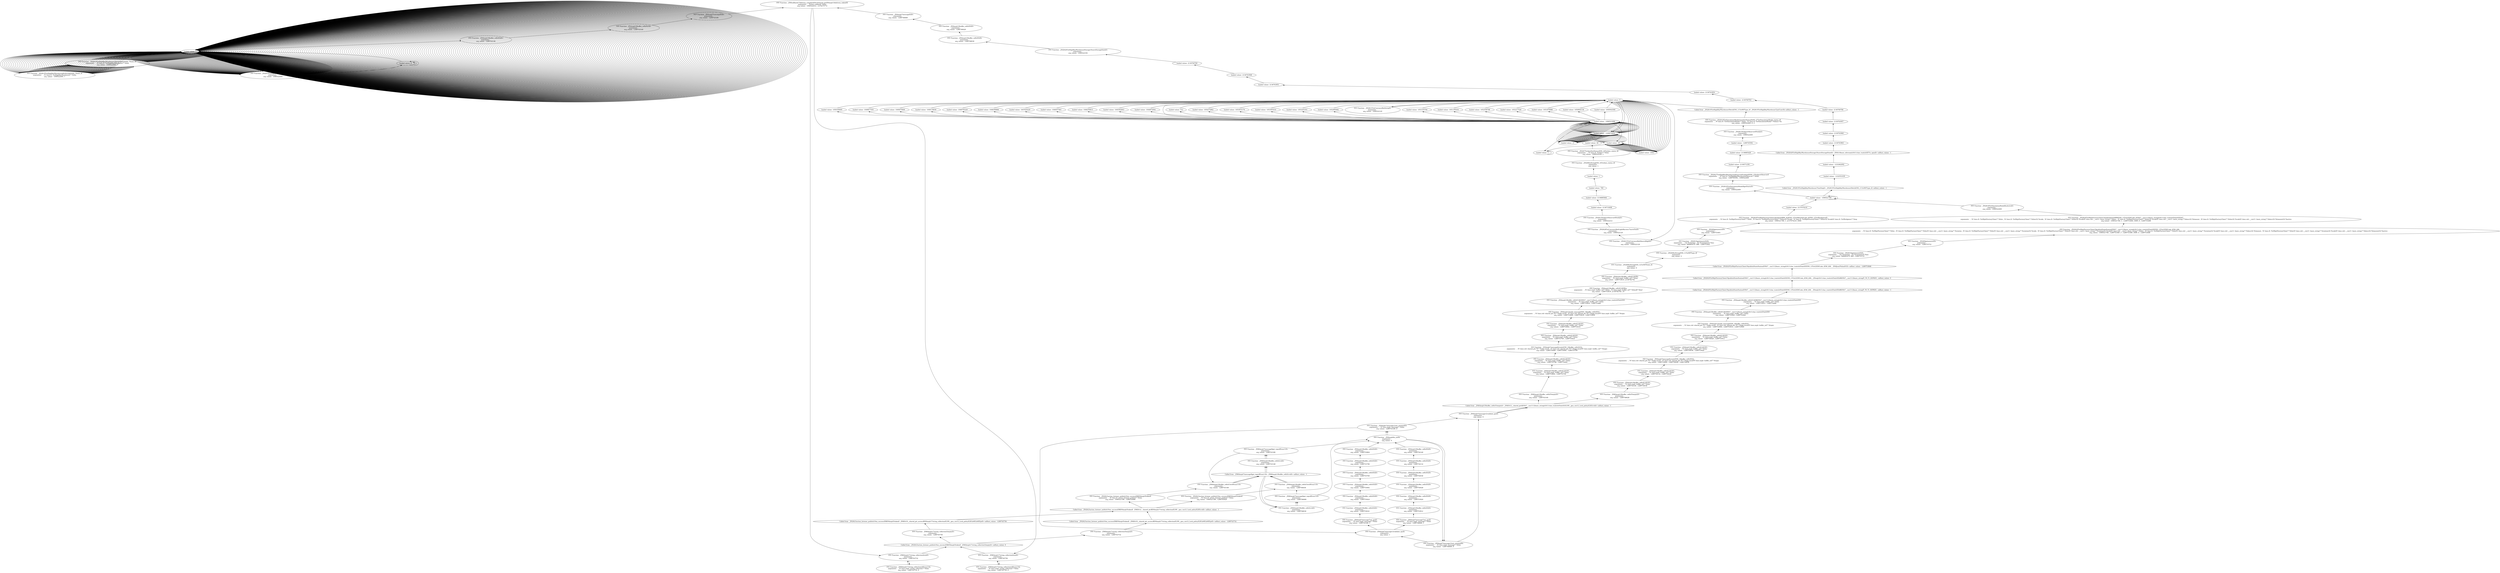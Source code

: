 digraph {
	"loaded values- 7"
	"loaded values- 7"
	"loaded values- 7" -> "loaded values- 7" [dir=back]
	"FFF Function- _ZN2ft19TxtHighBayWarehouse8toStringENS0_7State_tE
arguments-   , %\"class.ft--TxtHighBayWarehouse\"* %this
arg_values- -1090522400 ,7
"
	"FFF Function- _ZN2ft19TxtHighBayWarehouse8toStringENS0_7State_tE
arguments-   , %\"class.ft--TxtHighBayWarehouse\"* %this
arg_values- -1090522400 ,7
" -> "loaded values- 7" [dir=back]
	"FFF Function- _ZN2ft19TxtHighBayWarehouse10printStateENS0_7State_tE
arguments-   , %\"class.ft--TxtHighBayWarehouse\"* %this
arg_values- -1090522400 ,7
"
	"FFF Function- _ZN2ft19TxtHighBayWarehouse10printStateENS0_7State_tE
arguments-   , %\"class.ft--TxtHighBayWarehouse\"* %this
arg_values- -1090522400 ,7
" -> "FFF Function- _ZN2ft19TxtHighBayWarehouse8toStringENS0_7State_tE
arguments-   , %\"class.ft--TxtHighBayWarehouse\"* %this
arg_values- -1090522400 ,7
" [dir=back]
	"loaded values- 7"
	"loaded values- 7" -> "FFF Function- _ZN2ft19TxtHighBayWarehouse10printStateENS0_7State_tE
arguments-   , %\"class.ft--TxtHighBayWarehouse\"* %this
arg_values- -1090522400 ,7
" [dir=back]
	"FFF Function- _ZN2ft19TxtHighBayWarehouse7fsmStepEv
arguments-  
arg_values- -1090522400
"
	"FFF Function- _ZN2ft19TxtHighBayWarehouse7fsmStepEv
arguments-  
arg_values- -1090522400
" -> "loaded values- 7" [dir=back]
	"loaded values- 7"
	"loaded values- 7" -> "FFF Function- _ZN2ft19TxtHighBayWarehouse7fsmStepEv
arguments-  
arg_values- -1090522400
" [dir=back]
	"loaded values- 7"
	"loaded values- 7" -> "loaded values- 7" [dir=back]
	"loaded values- 7"
	"loaded values- 7" -> "loaded values- 7" [dir=back]
	"loaded values- 7"
	"loaded values- 7" -> "loaded values- 7" [dir=back]
	"loaded values- 7"
	"loaded values- 7" -> "loaded values- 7" [dir=back]
	"loaded values- 7"
	"loaded values- 7" -> "loaded values- 7" [dir=back]
	"FFF Function- _ZN2ft19TxtHighBayWarehouse8toStringENS0_7State_tE
arguments-   , %\"class.ft--TxtHighBayWarehouse\"* %this
arg_values- -1090522400 ,7
"
	"FFF Function- _ZN2ft19TxtHighBayWarehouse8toStringENS0_7State_tE
arguments-   , %\"class.ft--TxtHighBayWarehouse\"* %this
arg_values- -1090522400 ,7
" -> "loaded values- 7" [dir=back]
	"FFF Function- _ZN2ft19TxtHighBayWarehouse10printStateENS0_7State_tE
arguments-   , %\"class.ft--TxtHighBayWarehouse\"* %this
arg_values- -1090522400 ,7
"
	"FFF Function- _ZN2ft19TxtHighBayWarehouse10printStateENS0_7State_tE
arguments-   , %\"class.ft--TxtHighBayWarehouse\"* %this
arg_values- -1090522400 ,7
" -> "FFF Function- _ZN2ft19TxtHighBayWarehouse8toStringENS0_7State_tE
arguments-   , %\"class.ft--TxtHighBayWarehouse\"* %this
arg_values- -1090522400 ,7
" [dir=back]
	"loaded values- 7"
	"loaded values- 7" -> "FFF Function- _ZN2ft19TxtHighBayWarehouse10printStateENS0_7State_tE
arguments-   , %\"class.ft--TxtHighBayWarehouse\"* %this
arg_values- -1090522400 ,7
" [dir=back]
	"FFF Function- _ZN2ft19TxtHighBayWarehouse7fsmStepEv
arguments-  
arg_values- -1090522400
"
	"FFF Function- _ZN2ft19TxtHighBayWarehouse7fsmStepEv
arguments-  
arg_values- -1090522400
" -> "loaded values- 7" [dir=back]
	"loaded values- 7"
	"loaded values- 7" -> "FFF Function- _ZN2ft19TxtHighBayWarehouse7fsmStepEv
arguments-  
arg_values- -1090522400
" [dir=back]
	"loaded values- 7"
	"loaded values- 7" -> "loaded values- 7" [dir=back]
	"loaded values- 7"
	"loaded values- 7" -> "loaded values- 7" [dir=back]
	"loaded values- 7"
	"loaded values- 7" -> "loaded values- 7" [dir=back]
	"loaded values- 7"
	"loaded values- 7" -> "loaded values- 7" [dir=back]
	"loaded values- 7"
	"loaded values- 7" -> "loaded values- 7" [dir=back]
	"FFF Function- _ZN2ft19TxtHighBayWarehouse8toStringENS0_7State_tE
arguments-   , %\"class.ft--TxtHighBayWarehouse\"* %this
arg_values- -1090522400 ,7
"
	"FFF Function- _ZN2ft19TxtHighBayWarehouse8toStringENS0_7State_tE
arguments-   , %\"class.ft--TxtHighBayWarehouse\"* %this
arg_values- -1090522400 ,7
" -> "loaded values- 7" [dir=back]
	"FFF Function- _ZN2ft19TxtHighBayWarehouse10printStateENS0_7State_tE
arguments-   , %\"class.ft--TxtHighBayWarehouse\"* %this
arg_values- -1090522400 ,7
"
	"FFF Function- _ZN2ft19TxtHighBayWarehouse10printStateENS0_7State_tE
arguments-   , %\"class.ft--TxtHighBayWarehouse\"* %this
arg_values- -1090522400 ,7
" -> "FFF Function- _ZN2ft19TxtHighBayWarehouse8toStringENS0_7State_tE
arguments-   , %\"class.ft--TxtHighBayWarehouse\"* %this
arg_values- -1090522400 ,7
" [dir=back]
	"loaded values- 7"
	"loaded values- 7" -> "FFF Function- _ZN2ft19TxtHighBayWarehouse10printStateENS0_7State_tE
arguments-   , %\"class.ft--TxtHighBayWarehouse\"* %this
arg_values- -1090522400 ,7
" [dir=back]
	"FFF Function- _ZN2ft19TxtHighBayWarehouse7fsmStepEv
arguments-  
arg_values- -1090522400
"
	"FFF Function- _ZN2ft19TxtHighBayWarehouse7fsmStepEv
arguments-  
arg_values- -1090522400
" -> "loaded values- 7" [dir=back]
	"loaded values- 7"
	"loaded values- 7" -> "FFF Function- _ZN2ft19TxtHighBayWarehouse7fsmStepEv
arguments-  
arg_values- -1090522400
" [dir=back]
	"loaded values- 7"
	"loaded values- 7" -> "loaded values- 7" [dir=back]
	"loaded values- 7"
	"loaded values- 7" -> "loaded values- 7" [dir=back]
	"loaded values- 7"
	"loaded values- 7" -> "loaded values- 7" [dir=back]
	"loaded values- 7"
	"loaded values- 7" -> "loaded values- 7" [dir=back]
	"loaded values- 7"
	"loaded values- 7" -> "loaded values- 7" [dir=back]
	"FFF Function- _ZN2ft19TxtHighBayWarehouse8toStringENS0_7State_tE
arguments-   , %\"class.ft--TxtHighBayWarehouse\"* %this
arg_values- -1090522400 ,7
"
	"FFF Function- _ZN2ft19TxtHighBayWarehouse8toStringENS0_7State_tE
arguments-   , %\"class.ft--TxtHighBayWarehouse\"* %this
arg_values- -1090522400 ,7
" -> "loaded values- 7" [dir=back]
	"FFF Function- _ZN2ft19TxtHighBayWarehouse10printStateENS0_7State_tE
arguments-   , %\"class.ft--TxtHighBayWarehouse\"* %this
arg_values- -1090522400 ,7
"
	"FFF Function- _ZN2ft19TxtHighBayWarehouse10printStateENS0_7State_tE
arguments-   , %\"class.ft--TxtHighBayWarehouse\"* %this
arg_values- -1090522400 ,7
" -> "FFF Function- _ZN2ft19TxtHighBayWarehouse8toStringENS0_7State_tE
arguments-   , %\"class.ft--TxtHighBayWarehouse\"* %this
arg_values- -1090522400 ,7
" [dir=back]
	"loaded values- 7"
	"loaded values- 7" -> "FFF Function- _ZN2ft19TxtHighBayWarehouse10printStateENS0_7State_tE
arguments-   , %\"class.ft--TxtHighBayWarehouse\"* %this
arg_values- -1090522400 ,7
" [dir=back]
	"FFF Function- _ZN2ft19TxtHighBayWarehouse7fsmStepEv
arguments-  
arg_values- -1090522400
"
	"FFF Function- _ZN2ft19TxtHighBayWarehouse7fsmStepEv
arguments-  
arg_values- -1090522400
" -> "loaded values- 7" [dir=back]
	"loaded values- 7"
	"loaded values- 7" -> "FFF Function- _ZN2ft19TxtHighBayWarehouse7fsmStepEv
arguments-  
arg_values- -1090522400
" [dir=back]
	"loaded values- 7"
	"loaded values- 7" -> "loaded values- 7" [dir=back]
	"loaded values- 7"
	"loaded values- 7" -> "loaded values- 7" [dir=back]
	"loaded values- 7"
	"loaded values- 7" -> "loaded values- 7" [dir=back]
	"loaded values- 7"
	"loaded values- 7" -> "loaded values- 7" [dir=back]
	"loaded values- 7"
	"loaded values- 7" -> "loaded values- 7" [dir=back]
	"FFF Function- _ZN2ft19TxtHighBayWarehouse8toStringENS0_7State_tE
arguments-   , %\"class.ft--TxtHighBayWarehouse\"* %this
arg_values- -1090522400 ,7
"
	"FFF Function- _ZN2ft19TxtHighBayWarehouse8toStringENS0_7State_tE
arguments-   , %\"class.ft--TxtHighBayWarehouse\"* %this
arg_values- -1090522400 ,7
" -> "loaded values- 7" [dir=back]
	"FFF Function- _ZN2ft19TxtHighBayWarehouse10printStateENS0_7State_tE
arguments-   , %\"class.ft--TxtHighBayWarehouse\"* %this
arg_values- -1090522400 ,7
"
	"FFF Function- _ZN2ft19TxtHighBayWarehouse10printStateENS0_7State_tE
arguments-   , %\"class.ft--TxtHighBayWarehouse\"* %this
arg_values- -1090522400 ,7
" -> "FFF Function- _ZN2ft19TxtHighBayWarehouse8toStringENS0_7State_tE
arguments-   , %\"class.ft--TxtHighBayWarehouse\"* %this
arg_values- -1090522400 ,7
" [dir=back]
	"loaded values- 7"
	"loaded values- 7" -> "FFF Function- _ZN2ft19TxtHighBayWarehouse10printStateENS0_7State_tE
arguments-   , %\"class.ft--TxtHighBayWarehouse\"* %this
arg_values- -1090522400 ,7
" [dir=back]
	"FFF Function- _ZN2ft19TxtHighBayWarehouse7fsmStepEv
arguments-  
arg_values- -1090522400
"
	"FFF Function- _ZN2ft19TxtHighBayWarehouse7fsmStepEv
arguments-  
arg_values- -1090522400
" -> "loaded values- 7" [dir=back]
	"loaded values- 7"
	"loaded values- 7" -> "FFF Function- _ZN2ft19TxtHighBayWarehouse7fsmStepEv
arguments-  
arg_values- -1090522400
" [dir=back]
	"loaded values- 7"
	"loaded values- 7" -> "loaded values- 7" [dir=back]
	"loaded values- 7"
	"loaded values- 7" -> "loaded values- 7" [dir=back]
	"loaded values- 7"
	"loaded values- 7" -> "loaded values- 7" [dir=back]
	"loaded values- 7"
	"loaded values- 7" -> "loaded values- 7" [dir=back]
	"loaded values- 7"
	"loaded values- 7" -> "loaded values- 7" [dir=back]
	"FFF Function- _ZN2ft19TxtHighBayWarehouse8toStringENS0_7State_tE
arguments-   , %\"class.ft--TxtHighBayWarehouse\"* %this
arg_values- -1090522400 ,7
"
	"FFF Function- _ZN2ft19TxtHighBayWarehouse8toStringENS0_7State_tE
arguments-   , %\"class.ft--TxtHighBayWarehouse\"* %this
arg_values- -1090522400 ,7
" -> "loaded values- 7" [dir=back]
	"FFF Function- _ZN2ft19TxtHighBayWarehouse10printStateENS0_7State_tE
arguments-   , %\"class.ft--TxtHighBayWarehouse\"* %this
arg_values- -1090522400 ,7
"
	"FFF Function- _ZN2ft19TxtHighBayWarehouse10printStateENS0_7State_tE
arguments-   , %\"class.ft--TxtHighBayWarehouse\"* %this
arg_values- -1090522400 ,7
" -> "FFF Function- _ZN2ft19TxtHighBayWarehouse8toStringENS0_7State_tE
arguments-   , %\"class.ft--TxtHighBayWarehouse\"* %this
arg_values- -1090522400 ,7
" [dir=back]
	"loaded values- 7"
	"loaded values- 7" -> "FFF Function- _ZN2ft19TxtHighBayWarehouse10printStateENS0_7State_tE
arguments-   , %\"class.ft--TxtHighBayWarehouse\"* %this
arg_values- -1090522400 ,7
" [dir=back]
	"FFF Function- _ZN2ft19TxtHighBayWarehouse7fsmStepEv
arguments-  
arg_values- -1090522400
"
	"FFF Function- _ZN2ft19TxtHighBayWarehouse7fsmStepEv
arguments-  
arg_values- -1090522400
" -> "loaded values- 7" [dir=back]
	"loaded values- 7"
	"loaded values- 7" -> "FFF Function- _ZN2ft19TxtHighBayWarehouse7fsmStepEv
arguments-  
arg_values- -1090522400
" [dir=back]
	"loaded values- 7"
	"loaded values- 7" -> "loaded values- 7" [dir=back]
	"loaded values- 7"
	"loaded values- 7" -> "loaded values- 7" [dir=back]
	"loaded values- 7"
	"loaded values- 7" -> "loaded values- 7" [dir=back]
	"loaded values- 7"
	"loaded values- 7" -> "loaded values- 7" [dir=back]
	"loaded values- 7"
	"loaded values- 7" -> "loaded values- 7" [dir=back]
	"FFF Function- _ZN2ft19TxtHighBayWarehouse8toStringENS0_7State_tE
arguments-   , %\"class.ft--TxtHighBayWarehouse\"* %this
arg_values- -1090522400 ,7
"
	"FFF Function- _ZN2ft19TxtHighBayWarehouse8toStringENS0_7State_tE
arguments-   , %\"class.ft--TxtHighBayWarehouse\"* %this
arg_values- -1090522400 ,7
" -> "loaded values- 7" [dir=back]
	"FFF Function- _ZN2ft19TxtHighBayWarehouse10printStateENS0_7State_tE
arguments-   , %\"class.ft--TxtHighBayWarehouse\"* %this
arg_values- -1090522400 ,7
"
	"FFF Function- _ZN2ft19TxtHighBayWarehouse10printStateENS0_7State_tE
arguments-   , %\"class.ft--TxtHighBayWarehouse\"* %this
arg_values- -1090522400 ,7
" -> "FFF Function- _ZN2ft19TxtHighBayWarehouse8toStringENS0_7State_tE
arguments-   , %\"class.ft--TxtHighBayWarehouse\"* %this
arg_values- -1090522400 ,7
" [dir=back]
	"loaded values- 7"
	"loaded values- 7" -> "FFF Function- _ZN2ft19TxtHighBayWarehouse10printStateENS0_7State_tE
arguments-   , %\"class.ft--TxtHighBayWarehouse\"* %this
arg_values- -1090522400 ,7
" [dir=back]
	"FFF Function- _ZN2ft19TxtHighBayWarehouse7fsmStepEv
arguments-  
arg_values- -1090522400
"
	"FFF Function- _ZN2ft19TxtHighBayWarehouse7fsmStepEv
arguments-  
arg_values- -1090522400
" -> "loaded values- 7" [dir=back]
	"loaded values- 7"
	"loaded values- 7" -> "FFF Function- _ZN2ft19TxtHighBayWarehouse7fsmStepEv
arguments-  
arg_values- -1090522400
" [dir=back]
	"loaded values- 7"
	"loaded values- 7" -> "loaded values- 7" [dir=back]
	"loaded values- 7"
	"loaded values- 7" -> "loaded values- 7" [dir=back]
	"loaded values- 7"
	"loaded values- 7" -> "loaded values- 7" [dir=back]
	"loaded values- 7"
	"loaded values- 7" -> "loaded values- 7" [dir=back]
	"loaded values- 7"
	"loaded values- 7" -> "loaded values- 7" [dir=back]
	"FFF Function- _ZN2ft19TxtHighBayWarehouse8toStringENS0_7State_tE
arguments-   , %\"class.ft--TxtHighBayWarehouse\"* %this
arg_values- -1090522400 ,7
"
	"FFF Function- _ZN2ft19TxtHighBayWarehouse8toStringENS0_7State_tE
arguments-   , %\"class.ft--TxtHighBayWarehouse\"* %this
arg_values- -1090522400 ,7
" -> "loaded values- 7" [dir=back]
	"FFF Function- _ZN2ft19TxtHighBayWarehouse10printStateENS0_7State_tE
arguments-   , %\"class.ft--TxtHighBayWarehouse\"* %this
arg_values- -1090522400 ,7
"
	"FFF Function- _ZN2ft19TxtHighBayWarehouse10printStateENS0_7State_tE
arguments-   , %\"class.ft--TxtHighBayWarehouse\"* %this
arg_values- -1090522400 ,7
" -> "FFF Function- _ZN2ft19TxtHighBayWarehouse8toStringENS0_7State_tE
arguments-   , %\"class.ft--TxtHighBayWarehouse\"* %this
arg_values- -1090522400 ,7
" [dir=back]
	"loaded values- 7"
	"loaded values- 7" -> "FFF Function- _ZN2ft19TxtHighBayWarehouse10printStateENS0_7State_tE
arguments-   , %\"class.ft--TxtHighBayWarehouse\"* %this
arg_values- -1090522400 ,7
" [dir=back]
	"FFF Function- _ZN2ft19TxtHighBayWarehouse7fsmStepEv
arguments-  
arg_values- -1090522400
"
	"FFF Function- _ZN2ft19TxtHighBayWarehouse7fsmStepEv
arguments-  
arg_values- -1090522400
" -> "loaded values- 7" [dir=back]
	"loaded values- 7"
	"loaded values- 7" -> "FFF Function- _ZN2ft19TxtHighBayWarehouse7fsmStepEv
arguments-  
arg_values- -1090522400
" [dir=back]
	"loaded values- 7"
	"loaded values- 7" -> "loaded values- 7" [dir=back]
	"loaded values- 7"
	"loaded values- 7" -> "loaded values- 7" [dir=back]
	"loaded values- 7"
	"loaded values- 7" -> "loaded values- 7" [dir=back]
	"loaded values- 7"
	"loaded values- 7" -> "loaded values- 7" [dir=back]
	"loaded values- 7"
	"loaded values- 7" -> "loaded values- 7" [dir=back]
	"FFF Function- _ZN2ft19TxtHighBayWarehouse8toStringENS0_7State_tE
arguments-   , %\"class.ft--TxtHighBayWarehouse\"* %this
arg_values- -1090522400 ,7
"
	"FFF Function- _ZN2ft19TxtHighBayWarehouse8toStringENS0_7State_tE
arguments-   , %\"class.ft--TxtHighBayWarehouse\"* %this
arg_values- -1090522400 ,7
" -> "loaded values- 7" [dir=back]
	"FFF Function- _ZN2ft19TxtHighBayWarehouse10printStateENS0_7State_tE
arguments-   , %\"class.ft--TxtHighBayWarehouse\"* %this
arg_values- -1090522400 ,7
"
	"FFF Function- _ZN2ft19TxtHighBayWarehouse10printStateENS0_7State_tE
arguments-   , %\"class.ft--TxtHighBayWarehouse\"* %this
arg_values- -1090522400 ,7
" -> "FFF Function- _ZN2ft19TxtHighBayWarehouse8toStringENS0_7State_tE
arguments-   , %\"class.ft--TxtHighBayWarehouse\"* %this
arg_values- -1090522400 ,7
" [dir=back]
	"loaded values- 7"
	"loaded values- 7" -> "FFF Function- _ZN2ft19TxtHighBayWarehouse10printStateENS0_7State_tE
arguments-   , %\"class.ft--TxtHighBayWarehouse\"* %this
arg_values- -1090522400 ,7
" [dir=back]
	"FFF Function- _ZN2ft19TxtHighBayWarehouse7fsmStepEv
arguments-  
arg_values- -1090522400
"
	"FFF Function- _ZN2ft19TxtHighBayWarehouse7fsmStepEv
arguments-  
arg_values- -1090522400
" -> "loaded values- 7" [dir=back]
	"loaded values- 7"
	"loaded values- 7" -> "FFF Function- _ZN2ft19TxtHighBayWarehouse7fsmStepEv
arguments-  
arg_values- -1090522400
" [dir=back]
	"loaded values- 7"
	"loaded values- 7" -> "loaded values- 7" [dir=back]
	"loaded values- 7"
	"loaded values- 7" -> "loaded values- 7" [dir=back]
	"loaded values- 7"
	"loaded values- 7" -> "loaded values- 7" [dir=back]
	"loaded values- 7"
	"loaded values- 7" -> "loaded values- 7" [dir=back]
	"loaded values- 7"
	"loaded values- 7" -> "loaded values- 7" [dir=back]
	"FFF Function- _ZN2ft19TxtHighBayWarehouse8toStringENS0_7State_tE
arguments-   , %\"class.ft--TxtHighBayWarehouse\"* %this
arg_values- -1090522400 ,7
"
	"FFF Function- _ZN2ft19TxtHighBayWarehouse8toStringENS0_7State_tE
arguments-   , %\"class.ft--TxtHighBayWarehouse\"* %this
arg_values- -1090522400 ,7
" -> "loaded values- 7" [dir=back]
	"FFF Function- _ZN2ft19TxtHighBayWarehouse10printStateENS0_7State_tE
arguments-   , %\"class.ft--TxtHighBayWarehouse\"* %this
arg_values- -1090522400 ,7
"
	"FFF Function- _ZN2ft19TxtHighBayWarehouse10printStateENS0_7State_tE
arguments-   , %\"class.ft--TxtHighBayWarehouse\"* %this
arg_values- -1090522400 ,7
" -> "FFF Function- _ZN2ft19TxtHighBayWarehouse8toStringENS0_7State_tE
arguments-   , %\"class.ft--TxtHighBayWarehouse\"* %this
arg_values- -1090522400 ,7
" [dir=back]
	"loaded values- 7"
	"loaded values- 7" -> "FFF Function- _ZN2ft19TxtHighBayWarehouse10printStateENS0_7State_tE
arguments-   , %\"class.ft--TxtHighBayWarehouse\"* %this
arg_values- -1090522400 ,7
" [dir=back]
	"FFF Function- _ZN2ft19TxtHighBayWarehouse7fsmStepEv
arguments-  
arg_values- -1090522400
"
	"FFF Function- _ZN2ft19TxtHighBayWarehouse7fsmStepEv
arguments-  
arg_values- -1090522400
" -> "loaded values- 7" [dir=back]
	"loaded values- 7"
	"loaded values- 7" -> "FFF Function- _ZN2ft19TxtHighBayWarehouse7fsmStepEv
arguments-  
arg_values- -1090522400
" [dir=back]
	"loaded values- 7"
	"loaded values- 7" -> "loaded values- 7" [dir=back]
	"loaded values- 7"
	"loaded values- 7" -> "loaded values- 7" [dir=back]
	"loaded values- 7"
	"loaded values- 7" -> "loaded values- 7" [dir=back]
	"loaded values- 7"
	"loaded values- 7" -> "loaded values- 7" [dir=back]
	"loaded values- 7"
	"loaded values- 7" -> "loaded values- 7" [dir=back]
	"FFF Function- _ZN2ft19TxtHighBayWarehouse8toStringENS0_7State_tE
arguments-   , %\"class.ft--TxtHighBayWarehouse\"* %this
arg_values- -1090522400 ,7
"
	"FFF Function- _ZN2ft19TxtHighBayWarehouse8toStringENS0_7State_tE
arguments-   , %\"class.ft--TxtHighBayWarehouse\"* %this
arg_values- -1090522400 ,7
" -> "loaded values- 7" [dir=back]
	"FFF Function- _ZN2ft19TxtHighBayWarehouse10printStateENS0_7State_tE
arguments-   , %\"class.ft--TxtHighBayWarehouse\"* %this
arg_values- -1090522400 ,7
"
	"FFF Function- _ZN2ft19TxtHighBayWarehouse10printStateENS0_7State_tE
arguments-   , %\"class.ft--TxtHighBayWarehouse\"* %this
arg_values- -1090522400 ,7
" -> "FFF Function- _ZN2ft19TxtHighBayWarehouse8toStringENS0_7State_tE
arguments-   , %\"class.ft--TxtHighBayWarehouse\"* %this
arg_values- -1090522400 ,7
" [dir=back]
	"loaded values- 7"
	"loaded values- 7" -> "FFF Function- _ZN2ft19TxtHighBayWarehouse10printStateENS0_7State_tE
arguments-   , %\"class.ft--TxtHighBayWarehouse\"* %this
arg_values- -1090522400 ,7
" [dir=back]
	"FFF Function- _ZN2ft19TxtHighBayWarehouse7fsmStepEv
arguments-  
arg_values- -1090522400
"
	"FFF Function- _ZN2ft19TxtHighBayWarehouse7fsmStepEv
arguments-  
arg_values- -1090522400
" -> "loaded values- 7" [dir=back]
	"loaded values- 7"
	"loaded values- 7" -> "FFF Function- _ZN2ft19TxtHighBayWarehouse7fsmStepEv
arguments-  
arg_values- -1090522400
" [dir=back]
	"loaded values- 7"
	"loaded values- 7" -> "loaded values- 7" [dir=back]
	"loaded values- 7"
	"loaded values- 7" -> "loaded values- 7" [dir=back]
	"loaded values- 7"
	"loaded values- 7" -> "loaded values- 7" [dir=back]
	"loaded values- 7"
	"loaded values- 7" -> "loaded values- 7" [dir=back]
	"loaded values- 7"
	"loaded values- 7" -> "loaded values- 7" [dir=back]
	"FFF Function- _ZN2ft19TxtHighBayWarehouse8toStringENS0_7State_tE
arguments-   , %\"class.ft--TxtHighBayWarehouse\"* %this
arg_values- -1090522400 ,7
"
	"FFF Function- _ZN2ft19TxtHighBayWarehouse8toStringENS0_7State_tE
arguments-   , %\"class.ft--TxtHighBayWarehouse\"* %this
arg_values- -1090522400 ,7
" -> "loaded values- 7" [dir=back]
	"FFF Function- _ZN2ft19TxtHighBayWarehouse10printStateENS0_7State_tE
arguments-   , %\"class.ft--TxtHighBayWarehouse\"* %this
arg_values- -1090522400 ,7
"
	"FFF Function- _ZN2ft19TxtHighBayWarehouse10printStateENS0_7State_tE
arguments-   , %\"class.ft--TxtHighBayWarehouse\"* %this
arg_values- -1090522400 ,7
" -> "FFF Function- _ZN2ft19TxtHighBayWarehouse8toStringENS0_7State_tE
arguments-   , %\"class.ft--TxtHighBayWarehouse\"* %this
arg_values- -1090522400 ,7
" [dir=back]
	"loaded values- 7"
	"loaded values- 7" -> "FFF Function- _ZN2ft19TxtHighBayWarehouse10printStateENS0_7State_tE
arguments-   , %\"class.ft--TxtHighBayWarehouse\"* %this
arg_values- -1090522400 ,7
" [dir=back]
	"FFF Function- _ZN2ft19TxtHighBayWarehouse7fsmStepEv
arguments-  
arg_values- -1090522400
"
	"FFF Function- _ZN2ft19TxtHighBayWarehouse7fsmStepEv
arguments-  
arg_values- -1090522400
" -> "loaded values- 7" [dir=back]
	"loaded values- 7"
	"loaded values- 7" -> "FFF Function- _ZN2ft19TxtHighBayWarehouse7fsmStepEv
arguments-  
arg_values- -1090522400
" [dir=back]
	"loaded values- 7"
	"loaded values- 7" -> "loaded values- 7" [dir=back]
	"loaded values- 7"
	"loaded values- 7" -> "loaded values- 7" [dir=back]
	"loaded values- 7"
	"loaded values- 7" -> "loaded values- 7" [dir=back]
	"loaded values- 7"
	"loaded values- 7" -> "loaded values- 7" [dir=back]
	"loaded values- 7"
	"loaded values- 7" -> "loaded values- 7" [dir=back]
	"FFF Function- _ZN2ft19TxtHighBayWarehouse8toStringENS0_7State_tE
arguments-   , %\"class.ft--TxtHighBayWarehouse\"* %this
arg_values- -1090522400 ,7
"
	"FFF Function- _ZN2ft19TxtHighBayWarehouse8toStringENS0_7State_tE
arguments-   , %\"class.ft--TxtHighBayWarehouse\"* %this
arg_values- -1090522400 ,7
" -> "loaded values- 7" [dir=back]
	"FFF Function- _ZN2ft19TxtHighBayWarehouse10printStateENS0_7State_tE
arguments-   , %\"class.ft--TxtHighBayWarehouse\"* %this
arg_values- -1090522400 ,7
"
	"FFF Function- _ZN2ft19TxtHighBayWarehouse10printStateENS0_7State_tE
arguments-   , %\"class.ft--TxtHighBayWarehouse\"* %this
arg_values- -1090522400 ,7
" -> "FFF Function- _ZN2ft19TxtHighBayWarehouse8toStringENS0_7State_tE
arguments-   , %\"class.ft--TxtHighBayWarehouse\"* %this
arg_values- -1090522400 ,7
" [dir=back]
	"loaded values- 7"
	"loaded values- 7" -> "FFF Function- _ZN2ft19TxtHighBayWarehouse10printStateENS0_7State_tE
arguments-   , %\"class.ft--TxtHighBayWarehouse\"* %this
arg_values- -1090522400 ,7
" [dir=back]
	"FFF Function- _ZN2ft19TxtHighBayWarehouse7fsmStepEv
arguments-  
arg_values- -1090522400
"
	"FFF Function- _ZN2ft19TxtHighBayWarehouse7fsmStepEv
arguments-  
arg_values- -1090522400
" -> "loaded values- 7" [dir=back]
	"loaded values- 7"
	"loaded values- 7" -> "FFF Function- _ZN2ft19TxtHighBayWarehouse7fsmStepEv
arguments-  
arg_values- -1090522400
" [dir=back]
	"loaded values- 7"
	"loaded values- 7" -> "loaded values- 7" [dir=back]
	"loaded values- 7"
	"loaded values- 7" -> "loaded values- 7" [dir=back]
	"loaded values- 7"
	"loaded values- 7" -> "loaded values- 7" [dir=back]
	"loaded values- 7"
	"loaded values- 7" -> "loaded values- 7" [dir=back]
	"loaded values- 7"
	"loaded values- 7" -> "loaded values- 7" [dir=back]
	"FFF Function- _ZN2ft19TxtHighBayWarehouse8toStringENS0_7State_tE
arguments-   , %\"class.ft--TxtHighBayWarehouse\"* %this
arg_values- -1090522400 ,7
"
	"FFF Function- _ZN2ft19TxtHighBayWarehouse8toStringENS0_7State_tE
arguments-   , %\"class.ft--TxtHighBayWarehouse\"* %this
arg_values- -1090522400 ,7
" -> "loaded values- 7" [dir=back]
	"FFF Function- _ZN2ft19TxtHighBayWarehouse10printStateENS0_7State_tE
arguments-   , %\"class.ft--TxtHighBayWarehouse\"* %this
arg_values- -1090522400 ,7
"
	"FFF Function- _ZN2ft19TxtHighBayWarehouse10printStateENS0_7State_tE
arguments-   , %\"class.ft--TxtHighBayWarehouse\"* %this
arg_values- -1090522400 ,7
" -> "FFF Function- _ZN2ft19TxtHighBayWarehouse8toStringENS0_7State_tE
arguments-   , %\"class.ft--TxtHighBayWarehouse\"* %this
arg_values- -1090522400 ,7
" [dir=back]
	"loaded values- 7"
	"loaded values- 7" -> "FFF Function- _ZN2ft19TxtHighBayWarehouse10printStateENS0_7State_tE
arguments-   , %\"class.ft--TxtHighBayWarehouse\"* %this
arg_values- -1090522400 ,7
" [dir=back]
	"FFF Function- _ZN2ft19TxtHighBayWarehouse7fsmStepEv
arguments-  
arg_values- -1090522400
"
	"FFF Function- _ZN2ft19TxtHighBayWarehouse7fsmStepEv
arguments-  
arg_values- -1090522400
" -> "loaded values- 7" [dir=back]
	"loaded values- 7"
	"loaded values- 7" -> "FFF Function- _ZN2ft19TxtHighBayWarehouse7fsmStepEv
arguments-  
arg_values- -1090522400
" [dir=back]
	"loaded values- 7"
	"loaded values- 7" -> "loaded values- 7" [dir=back]
	"loaded values- 7"
	"loaded values- 7" -> "loaded values- 7" [dir=back]
	"loaded values- 7"
	"loaded values- 7" -> "loaded values- 7" [dir=back]
	"loaded values- 7"
	"loaded values- 7" -> "loaded values- 7" [dir=back]
	"loaded values- 7"
	"loaded values- 7" -> "loaded values- 7" [dir=back]
	"FFF Function- _ZN2ft19TxtHighBayWarehouse8toStringENS0_7State_tE
arguments-   , %\"class.ft--TxtHighBayWarehouse\"* %this
arg_values- -1090522400 ,7
"
	"FFF Function- _ZN2ft19TxtHighBayWarehouse8toStringENS0_7State_tE
arguments-   , %\"class.ft--TxtHighBayWarehouse\"* %this
arg_values- -1090522400 ,7
" -> "loaded values- 7" [dir=back]
	"FFF Function- _ZN2ft19TxtHighBayWarehouse10printStateENS0_7State_tE
arguments-   , %\"class.ft--TxtHighBayWarehouse\"* %this
arg_values- -1090522400 ,7
"
	"FFF Function- _ZN2ft19TxtHighBayWarehouse10printStateENS0_7State_tE
arguments-   , %\"class.ft--TxtHighBayWarehouse\"* %this
arg_values- -1090522400 ,7
" -> "FFF Function- _ZN2ft19TxtHighBayWarehouse8toStringENS0_7State_tE
arguments-   , %\"class.ft--TxtHighBayWarehouse\"* %this
arg_values- -1090522400 ,7
" [dir=back]
	"loaded values- 7"
	"loaded values- 7" -> "FFF Function- _ZN2ft19TxtHighBayWarehouse10printStateENS0_7State_tE
arguments-   , %\"class.ft--TxtHighBayWarehouse\"* %this
arg_values- -1090522400 ,7
" [dir=back]
	"FFF Function- _ZN2ft19TxtHighBayWarehouse7fsmStepEv
arguments-  
arg_values- -1090522400
"
	"FFF Function- _ZN2ft19TxtHighBayWarehouse7fsmStepEv
arguments-  
arg_values- -1090522400
" -> "loaded values- 7" [dir=back]
	"loaded values- 7"
	"loaded values- 7" -> "FFF Function- _ZN2ft19TxtHighBayWarehouse7fsmStepEv
arguments-  
arg_values- -1090522400
" [dir=back]
	"loaded values- 7"
	"loaded values- 7" -> "loaded values- 7" [dir=back]
	"loaded values- 7"
	"loaded values- 7" -> "loaded values- 7" [dir=back]
	"loaded values- 7"
	"loaded values- 7" -> "loaded values- 7" [dir=back]
	"loaded values- 7"
	"loaded values- 7" -> "loaded values- 7" [dir=back]
	"loaded values- 7"
	"loaded values- 7" -> "loaded values- 7" [dir=back]
	"FFF Function- _ZN2ft19TxtHighBayWarehouse8toStringENS0_7State_tE
arguments-   , %\"class.ft--TxtHighBayWarehouse\"* %this
arg_values- -1090522400 ,7
"
	"FFF Function- _ZN2ft19TxtHighBayWarehouse8toStringENS0_7State_tE
arguments-   , %\"class.ft--TxtHighBayWarehouse\"* %this
arg_values- -1090522400 ,7
" -> "loaded values- 7" [dir=back]
	"FFF Function- _ZN2ft19TxtHighBayWarehouse10printStateENS0_7State_tE
arguments-   , %\"class.ft--TxtHighBayWarehouse\"* %this
arg_values- -1090522400 ,7
"
	"FFF Function- _ZN2ft19TxtHighBayWarehouse10printStateENS0_7State_tE
arguments-   , %\"class.ft--TxtHighBayWarehouse\"* %this
arg_values- -1090522400 ,7
" -> "FFF Function- _ZN2ft19TxtHighBayWarehouse8toStringENS0_7State_tE
arguments-   , %\"class.ft--TxtHighBayWarehouse\"* %this
arg_values- -1090522400 ,7
" [dir=back]
	"loaded values- 7"
	"loaded values- 7" -> "FFF Function- _ZN2ft19TxtHighBayWarehouse10printStateENS0_7State_tE
arguments-   , %\"class.ft--TxtHighBayWarehouse\"* %this
arg_values- -1090522400 ,7
" [dir=back]
	"FFF Function- _ZN2ft19TxtHighBayWarehouse7fsmStepEv
arguments-  
arg_values- -1090522400
"
	"FFF Function- _ZN2ft19TxtHighBayWarehouse7fsmStepEv
arguments-  
arg_values- -1090522400
" -> "loaded values- 7" [dir=back]
	"loaded values- 7"
	"loaded values- 7" -> "FFF Function- _ZN2ft19TxtHighBayWarehouse7fsmStepEv
arguments-  
arg_values- -1090522400
" [dir=back]
	"loaded values- 7"
	"loaded values- 7" -> "loaded values- 7" [dir=back]
	"loaded values- 7"
	"loaded values- 7" -> "loaded values- 7" [dir=back]
	"loaded values- 7"
	"loaded values- 7" -> "loaded values- 7" [dir=back]
	"loaded values- 7"
	"loaded values- 7" -> "loaded values- 7" [dir=back]
	"loaded values- 7"
	"loaded values- 7" -> "loaded values- 7" [dir=back]
	"FFF Function- _ZN2ft19TxtHighBayWarehouse8toStringENS0_7State_tE
arguments-   , %\"class.ft--TxtHighBayWarehouse\"* %this
arg_values- -1090522400 ,7
"
	"FFF Function- _ZN2ft19TxtHighBayWarehouse8toStringENS0_7State_tE
arguments-   , %\"class.ft--TxtHighBayWarehouse\"* %this
arg_values- -1090522400 ,7
" -> "loaded values- 7" [dir=back]
	"FFF Function- _ZN2ft19TxtHighBayWarehouse10printStateENS0_7State_tE
arguments-   , %\"class.ft--TxtHighBayWarehouse\"* %this
arg_values- -1090522400 ,7
"
	"FFF Function- _ZN2ft19TxtHighBayWarehouse10printStateENS0_7State_tE
arguments-   , %\"class.ft--TxtHighBayWarehouse\"* %this
arg_values- -1090522400 ,7
" -> "FFF Function- _ZN2ft19TxtHighBayWarehouse8toStringENS0_7State_tE
arguments-   , %\"class.ft--TxtHighBayWarehouse\"* %this
arg_values- -1090522400 ,7
" [dir=back]
	"loaded values- 7"
	"loaded values- 7" -> "FFF Function- _ZN2ft19TxtHighBayWarehouse10printStateENS0_7State_tE
arguments-   , %\"class.ft--TxtHighBayWarehouse\"* %this
arg_values- -1090522400 ,7
" [dir=back]
	"FFF Function- _ZN2ft19TxtHighBayWarehouse7fsmStepEv
arguments-  
arg_values- -1090522400
"
	"FFF Function- _ZN2ft19TxtHighBayWarehouse7fsmStepEv
arguments-  
arg_values- -1090522400
" -> "loaded values- 7" [dir=back]
	"loaded values- 7"
	"loaded values- 7" -> "FFF Function- _ZN2ft19TxtHighBayWarehouse7fsmStepEv
arguments-  
arg_values- -1090522400
" [dir=back]
	"loaded values- 7"
	"loaded values- 7" -> "loaded values- 7" [dir=back]
	"loaded values- 7"
	"loaded values- 7" -> "loaded values- 7" [dir=back]
	"loaded values- 7"
	"loaded values- 7" -> "loaded values- 7" [dir=back]
	"loaded values- 7"
	"loaded values- 7" -> "loaded values- 7" [dir=back]
	"loaded values- 7"
	"loaded values- 7" -> "loaded values- 7" [dir=back]
	"FFF Function- _ZN2ft19TxtHighBayWarehouse8toStringENS0_7State_tE
arguments-   , %\"class.ft--TxtHighBayWarehouse\"* %this
arg_values- -1090522400 ,7
"
	"FFF Function- _ZN2ft19TxtHighBayWarehouse8toStringENS0_7State_tE
arguments-   , %\"class.ft--TxtHighBayWarehouse\"* %this
arg_values- -1090522400 ,7
" -> "loaded values- 7" [dir=back]
	"FFF Function- _ZN2ft19TxtHighBayWarehouse10printStateENS0_7State_tE
arguments-   , %\"class.ft--TxtHighBayWarehouse\"* %this
arg_values- -1090522400 ,7
"
	"FFF Function- _ZN2ft19TxtHighBayWarehouse10printStateENS0_7State_tE
arguments-   , %\"class.ft--TxtHighBayWarehouse\"* %this
arg_values- -1090522400 ,7
" -> "FFF Function- _ZN2ft19TxtHighBayWarehouse8toStringENS0_7State_tE
arguments-   , %\"class.ft--TxtHighBayWarehouse\"* %this
arg_values- -1090522400 ,7
" [dir=back]
	"loaded values- 7"
	"loaded values- 7" -> "FFF Function- _ZN2ft19TxtHighBayWarehouse10printStateENS0_7State_tE
arguments-   , %\"class.ft--TxtHighBayWarehouse\"* %this
arg_values- -1090522400 ,7
" [dir=back]
	"FFF Function- _ZN2ft19TxtHighBayWarehouse7fsmStepEv
arguments-  
arg_values- -1090522400
"
	"FFF Function- _ZN2ft19TxtHighBayWarehouse7fsmStepEv
arguments-  
arg_values- -1090522400
" -> "loaded values- 7" [dir=back]
	"loaded values- 7"
	"loaded values- 7" -> "FFF Function- _ZN2ft19TxtHighBayWarehouse7fsmStepEv
arguments-  
arg_values- -1090522400
" [dir=back]
	"loaded values- 7"
	"loaded values- 7" -> "loaded values- 7" [dir=back]
	"loaded values- 7"
	"loaded values- 7" -> "loaded values- 7" [dir=back]
	"loaded values- 7"
	"loaded values- 7" -> "loaded values- 7" [dir=back]
	"loaded values- 7"
	"loaded values- 7" -> "loaded values- 7" [dir=back]
	"loaded values- 7"
	"loaded values- 7" -> "loaded values- 7" [dir=back]
	"FFF Function- _ZN2ft19TxtHighBayWarehouse8toStringENS0_7State_tE
arguments-   , %\"class.ft--TxtHighBayWarehouse\"* %this
arg_values- -1090522400 ,7
"
	"FFF Function- _ZN2ft19TxtHighBayWarehouse8toStringENS0_7State_tE
arguments-   , %\"class.ft--TxtHighBayWarehouse\"* %this
arg_values- -1090522400 ,7
" -> "loaded values- 7" [dir=back]
	"FFF Function- _ZN2ft19TxtHighBayWarehouse10printStateENS0_7State_tE
arguments-   , %\"class.ft--TxtHighBayWarehouse\"* %this
arg_values- -1090522400 ,7
"
	"FFF Function- _ZN2ft19TxtHighBayWarehouse10printStateENS0_7State_tE
arguments-   , %\"class.ft--TxtHighBayWarehouse\"* %this
arg_values- -1090522400 ,7
" -> "FFF Function- _ZN2ft19TxtHighBayWarehouse8toStringENS0_7State_tE
arguments-   , %\"class.ft--TxtHighBayWarehouse\"* %this
arg_values- -1090522400 ,7
" [dir=back]
	"loaded values- 7"
	"loaded values- 7" -> "FFF Function- _ZN2ft19TxtHighBayWarehouse10printStateENS0_7State_tE
arguments-   , %\"class.ft--TxtHighBayWarehouse\"* %this
arg_values- -1090522400 ,7
" [dir=back]
	"FFF Function- _ZN2ft19TxtHighBayWarehouse7fsmStepEv
arguments-  
arg_values- -1090522400
"
	"FFF Function- _ZN2ft19TxtHighBayWarehouse7fsmStepEv
arguments-  
arg_values- -1090522400
" -> "loaded values- 7" [dir=back]
	"loaded values- 7"
	"loaded values- 7" -> "FFF Function- _ZN2ft19TxtHighBayWarehouse7fsmStepEv
arguments-  
arg_values- -1090522400
" [dir=back]
	"loaded values- 7"
	"loaded values- 7" -> "loaded values- 7" [dir=back]
	"loaded values- 7"
	"loaded values- 7" -> "loaded values- 7" [dir=back]
	"loaded values- 7"
	"loaded values- 7" -> "loaded values- 7" [dir=back]
	"loaded values- 7"
	"loaded values- 7" -> "loaded values- 7" [dir=back]
	"loaded values- 7"
	"loaded values- 7" -> "loaded values- 7" [dir=back]
	"FFF Function- _ZN2ft19TxtHighBayWarehouse8toStringENS0_7State_tE
arguments-   , %\"class.ft--TxtHighBayWarehouse\"* %this
arg_values- -1090522400 ,7
"
	"FFF Function- _ZN2ft19TxtHighBayWarehouse8toStringENS0_7State_tE
arguments-   , %\"class.ft--TxtHighBayWarehouse\"* %this
arg_values- -1090522400 ,7
" -> "loaded values- 7" [dir=back]
	"FFF Function- _ZN2ft19TxtHighBayWarehouse10printStateENS0_7State_tE
arguments-   , %\"class.ft--TxtHighBayWarehouse\"* %this
arg_values- -1090522400 ,7
"
	"FFF Function- _ZN2ft19TxtHighBayWarehouse10printStateENS0_7State_tE
arguments-   , %\"class.ft--TxtHighBayWarehouse\"* %this
arg_values- -1090522400 ,7
" -> "FFF Function- _ZN2ft19TxtHighBayWarehouse8toStringENS0_7State_tE
arguments-   , %\"class.ft--TxtHighBayWarehouse\"* %this
arg_values- -1090522400 ,7
" [dir=back]
	"loaded values- 7"
	"loaded values- 7" -> "FFF Function- _ZN2ft19TxtHighBayWarehouse10printStateENS0_7State_tE
arguments-   , %\"class.ft--TxtHighBayWarehouse\"* %this
arg_values- -1090522400 ,7
" [dir=back]
	"FFF Function- _ZN2ft19TxtHighBayWarehouse7fsmStepEv
arguments-  
arg_values- -1090522400
"
	"FFF Function- _ZN2ft19TxtHighBayWarehouse7fsmStepEv
arguments-  
arg_values- -1090522400
" -> "loaded values- 7" [dir=back]
	"loaded values- 7"
	"loaded values- 7" -> "FFF Function- _ZN2ft19TxtHighBayWarehouse7fsmStepEv
arguments-  
arg_values- -1090522400
" [dir=back]
	"loaded values- 7"
	"loaded values- 7" -> "loaded values- 7" [dir=back]
	"loaded values- 7"
	"loaded values- 7" -> "loaded values- 7" [dir=back]
	"loaded values- 7"
	"loaded values- 7" -> "loaded values- 7" [dir=back]
	"loaded values- 7"
	"loaded values- 7" -> "loaded values- 7" [dir=back]
	"loaded values- 7"
	"loaded values- 7" -> "loaded values- 7" [dir=back]
	"FFF Function- _ZN2ft19TxtHighBayWarehouse8toStringENS0_7State_tE
arguments-   , %\"class.ft--TxtHighBayWarehouse\"* %this
arg_values- -1090522400 ,7
"
	"FFF Function- _ZN2ft19TxtHighBayWarehouse8toStringENS0_7State_tE
arguments-   , %\"class.ft--TxtHighBayWarehouse\"* %this
arg_values- -1090522400 ,7
" -> "loaded values- 7" [dir=back]
	"FFF Function- _ZN2ft19TxtHighBayWarehouse10printStateENS0_7State_tE
arguments-   , %\"class.ft--TxtHighBayWarehouse\"* %this
arg_values- -1090522400 ,7
"
	"FFF Function- _ZN2ft19TxtHighBayWarehouse10printStateENS0_7State_tE
arguments-   , %\"class.ft--TxtHighBayWarehouse\"* %this
arg_values- -1090522400 ,7
" -> "FFF Function- _ZN2ft19TxtHighBayWarehouse8toStringENS0_7State_tE
arguments-   , %\"class.ft--TxtHighBayWarehouse\"* %this
arg_values- -1090522400 ,7
" [dir=back]
	"loaded values- 7"
	"loaded values- 7" -> "FFF Function- _ZN2ft19TxtHighBayWarehouse10printStateENS0_7State_tE
arguments-   , %\"class.ft--TxtHighBayWarehouse\"* %this
arg_values- -1090522400 ,7
" [dir=back]
	"FFF Function- _ZN2ft19TxtHighBayWarehouse7fsmStepEv
arguments-  
arg_values- -1090522400
"
	"FFF Function- _ZN2ft19TxtHighBayWarehouse7fsmStepEv
arguments-  
arg_values- -1090522400
" -> "loaded values- 7" [dir=back]
	"loaded values- 7"
	"loaded values- 7" -> "FFF Function- _ZN2ft19TxtHighBayWarehouse7fsmStepEv
arguments-  
arg_values- -1090522400
" [dir=back]
	"loaded values- 7"
	"loaded values- 7" -> "loaded values- 7" [dir=back]
	"loaded values- 7"
	"loaded values- 7" -> "loaded values- 7" [dir=back]
	"loaded values- 7"
	"loaded values- 7" -> "loaded values- 7" [dir=back]
	"loaded values- 7"
	"loaded values- 7" -> "loaded values- 7" [dir=back]
	"loaded values- 7"
	"loaded values- 7" -> "loaded values- 7" [dir=back]
	"FFF Function- _ZN2ft19TxtHighBayWarehouse8toStringENS0_7State_tE
arguments-   , %\"class.ft--TxtHighBayWarehouse\"* %this
arg_values- -1090522400 ,7
"
	"FFF Function- _ZN2ft19TxtHighBayWarehouse8toStringENS0_7State_tE
arguments-   , %\"class.ft--TxtHighBayWarehouse\"* %this
arg_values- -1090522400 ,7
" -> "loaded values- 7" [dir=back]
	"FFF Function- _ZN2ft19TxtHighBayWarehouse10printStateENS0_7State_tE
arguments-   , %\"class.ft--TxtHighBayWarehouse\"* %this
arg_values- -1090522400 ,7
"
	"FFF Function- _ZN2ft19TxtHighBayWarehouse10printStateENS0_7State_tE
arguments-   , %\"class.ft--TxtHighBayWarehouse\"* %this
arg_values- -1090522400 ,7
" -> "FFF Function- _ZN2ft19TxtHighBayWarehouse8toStringENS0_7State_tE
arguments-   , %\"class.ft--TxtHighBayWarehouse\"* %this
arg_values- -1090522400 ,7
" [dir=back]
	"loaded values- 7"
	"loaded values- 7" -> "FFF Function- _ZN2ft19TxtHighBayWarehouse10printStateENS0_7State_tE
arguments-   , %\"class.ft--TxtHighBayWarehouse\"* %this
arg_values- -1090522400 ,7
" [dir=back]
	"FFF Function- _ZN2ft19TxtHighBayWarehouse7fsmStepEv
arguments-  
arg_values- -1090522400
"
	"FFF Function- _ZN2ft19TxtHighBayWarehouse7fsmStepEv
arguments-  
arg_values- -1090522400
" -> "loaded values- 7" [dir=back]
	"loaded values- 7"
	"loaded values- 7" -> "FFF Function- _ZN2ft19TxtHighBayWarehouse7fsmStepEv
arguments-  
arg_values- -1090522400
" [dir=back]
	"loaded values- 7"
	"loaded values- 7" -> "loaded values- 7" [dir=back]
	"loaded values- 7"
	"loaded values- 7" -> "loaded values- 7" [dir=back]
	"loaded values- 7"
	"loaded values- 7" -> "loaded values- 7" [dir=back]
	"loaded values- 7"
	"loaded values- 7" -> "loaded values- 7" [dir=back]
	"loaded values- 7"
	"loaded values- 7" -> "loaded values- 7" [dir=back]
	"FFF Function- _ZN2ft19TxtHighBayWarehouse8toStringENS0_7State_tE
arguments-   , %\"class.ft--TxtHighBayWarehouse\"* %this
arg_values- -1090522400 ,7
"
	"FFF Function- _ZN2ft19TxtHighBayWarehouse8toStringENS0_7State_tE
arguments-   , %\"class.ft--TxtHighBayWarehouse\"* %this
arg_values- -1090522400 ,7
" -> "loaded values- 7" [dir=back]
	"FFF Function- _ZN2ft19TxtHighBayWarehouse10printStateENS0_7State_tE
arguments-   , %\"class.ft--TxtHighBayWarehouse\"* %this
arg_values- -1090522400 ,7
"
	"FFF Function- _ZN2ft19TxtHighBayWarehouse10printStateENS0_7State_tE
arguments-   , %\"class.ft--TxtHighBayWarehouse\"* %this
arg_values- -1090522400 ,7
" -> "FFF Function- _ZN2ft19TxtHighBayWarehouse8toStringENS0_7State_tE
arguments-   , %\"class.ft--TxtHighBayWarehouse\"* %this
arg_values- -1090522400 ,7
" [dir=back]
	"loaded values- 7"
	"loaded values- 7" -> "FFF Function- _ZN2ft19TxtHighBayWarehouse10printStateENS0_7State_tE
arguments-   , %\"class.ft--TxtHighBayWarehouse\"* %this
arg_values- -1090522400 ,7
" [dir=back]
	"FFF Function- _ZN2ft19TxtHighBayWarehouse7fsmStepEv
arguments-  
arg_values- -1090522400
"
	"FFF Function- _ZN2ft19TxtHighBayWarehouse7fsmStepEv
arguments-  
arg_values- -1090522400
" -> "loaded values- 7" [dir=back]
	"loaded values- 7"
	"loaded values- 7" -> "FFF Function- _ZN2ft19TxtHighBayWarehouse7fsmStepEv
arguments-  
arg_values- -1090522400
" [dir=back]
	"loaded values- 7"
	"loaded values- 7" -> "loaded values- 7" [dir=back]
	"loaded values- 7"
	"loaded values- 7" -> "loaded values- 7" [dir=back]
	"loaded values- 7"
	"loaded values- 7" -> "loaded values- 7" [dir=back]
	"loaded values- 7"
	"loaded values- 7" -> "loaded values- 7" [dir=back]
	"loaded values- 7"
	"loaded values- 7" -> "loaded values- 7" [dir=back]
	"FFF Function- _ZN2ft19TxtHighBayWarehouse8toStringENS0_7State_tE
arguments-   , %\"class.ft--TxtHighBayWarehouse\"* %this
arg_values- -1090522400 ,7
"
	"FFF Function- _ZN2ft19TxtHighBayWarehouse8toStringENS0_7State_tE
arguments-   , %\"class.ft--TxtHighBayWarehouse\"* %this
arg_values- -1090522400 ,7
" -> "loaded values- 7" [dir=back]
	"FFF Function- _ZN2ft19TxtHighBayWarehouse10printStateENS0_7State_tE
arguments-   , %\"class.ft--TxtHighBayWarehouse\"* %this
arg_values- -1090522400 ,7
"
	"FFF Function- _ZN2ft19TxtHighBayWarehouse10printStateENS0_7State_tE
arguments-   , %\"class.ft--TxtHighBayWarehouse\"* %this
arg_values- -1090522400 ,7
" -> "FFF Function- _ZN2ft19TxtHighBayWarehouse8toStringENS0_7State_tE
arguments-   , %\"class.ft--TxtHighBayWarehouse\"* %this
arg_values- -1090522400 ,7
" [dir=back]
	"loaded values- 7"
	"loaded values- 7" -> "FFF Function- _ZN2ft19TxtHighBayWarehouse10printStateENS0_7State_tE
arguments-   , %\"class.ft--TxtHighBayWarehouse\"* %this
arg_values- -1090522400 ,7
" [dir=back]
	"FFF Function- _ZN2ft19TxtHighBayWarehouse7fsmStepEv
arguments-  
arg_values- -1090522400
"
	"FFF Function- _ZN2ft19TxtHighBayWarehouse7fsmStepEv
arguments-  
arg_values- -1090522400
" -> "loaded values- 7" [dir=back]
	"loaded values- 7"
	"loaded values- 7" -> "FFF Function- _ZN2ft19TxtHighBayWarehouse7fsmStepEv
arguments-  
arg_values- -1090522400
" [dir=back]
	"loaded values- 7"
	"loaded values- 7" -> "loaded values- 7" [dir=back]
	"loaded values- 7"
	"loaded values- 7" -> "loaded values- 7" [dir=back]
	"loaded values- 7"
	"loaded values- 7" -> "loaded values- 7" [dir=back]
	"loaded values- 7"
	"loaded values- 7" -> "loaded values- 7" [dir=back]
	"loaded values- 7"
	"loaded values- 7" -> "loaded values- 7" [dir=back]
	"FFF Function- _ZN2ft19TxtHighBayWarehouse8toStringENS0_7State_tE
arguments-   , %\"class.ft--TxtHighBayWarehouse\"* %this
arg_values- -1090522400 ,7
"
	"FFF Function- _ZN2ft19TxtHighBayWarehouse8toStringENS0_7State_tE
arguments-   , %\"class.ft--TxtHighBayWarehouse\"* %this
arg_values- -1090522400 ,7
" -> "loaded values- 7" [dir=back]
	"FFF Function- _ZN2ft19TxtHighBayWarehouse10printStateENS0_7State_tE
arguments-   , %\"class.ft--TxtHighBayWarehouse\"* %this
arg_values- -1090522400 ,7
"
	"FFF Function- _ZN2ft19TxtHighBayWarehouse10printStateENS0_7State_tE
arguments-   , %\"class.ft--TxtHighBayWarehouse\"* %this
arg_values- -1090522400 ,7
" -> "FFF Function- _ZN2ft19TxtHighBayWarehouse8toStringENS0_7State_tE
arguments-   , %\"class.ft--TxtHighBayWarehouse\"* %this
arg_values- -1090522400 ,7
" [dir=back]
	"loaded values- 7"
	"loaded values- 7" -> "FFF Function- _ZN2ft19TxtHighBayWarehouse10printStateENS0_7State_tE
arguments-   , %\"class.ft--TxtHighBayWarehouse\"* %this
arg_values- -1090522400 ,7
" [dir=back]
	"FFF Function- _ZN2ft19TxtHighBayWarehouse7fsmStepEv
arguments-  
arg_values- -1090522400
"
	"FFF Function- _ZN2ft19TxtHighBayWarehouse7fsmStepEv
arguments-  
arg_values- -1090522400
" -> "loaded values- 7" [dir=back]
	"loaded values- 7"
	"loaded values- 7" -> "FFF Function- _ZN2ft19TxtHighBayWarehouse7fsmStepEv
arguments-  
arg_values- -1090522400
" [dir=back]
	"loaded values- 7"
	"loaded values- 7" -> "loaded values- 7" [dir=back]
	"loaded values- 7"
	"loaded values- 7" -> "loaded values- 7" [dir=back]
	"loaded values- 7"
	"loaded values- 7" -> "loaded values- 7" [dir=back]
	"loaded values- 7"
	"loaded values- 7" -> "loaded values- 7" [dir=back]
	"loaded values- 7"
	"loaded values- 7" -> "loaded values- 7" [dir=back]
	"FFF Function- _ZN2ft19TxtHighBayWarehouse8toStringENS0_7State_tE
arguments-   , %\"class.ft--TxtHighBayWarehouse\"* %this
arg_values- -1090522400 ,7
"
	"FFF Function- _ZN2ft19TxtHighBayWarehouse8toStringENS0_7State_tE
arguments-   , %\"class.ft--TxtHighBayWarehouse\"* %this
arg_values- -1090522400 ,7
" -> "loaded values- 7" [dir=back]
	"FFF Function- _ZN2ft19TxtHighBayWarehouse10printStateENS0_7State_tE
arguments-   , %\"class.ft--TxtHighBayWarehouse\"* %this
arg_values- -1090522400 ,7
"
	"FFF Function- _ZN2ft19TxtHighBayWarehouse10printStateENS0_7State_tE
arguments-   , %\"class.ft--TxtHighBayWarehouse\"* %this
arg_values- -1090522400 ,7
" -> "FFF Function- _ZN2ft19TxtHighBayWarehouse8toStringENS0_7State_tE
arguments-   , %\"class.ft--TxtHighBayWarehouse\"* %this
arg_values- -1090522400 ,7
" [dir=back]
	"loaded values- 7"
	"loaded values- 7" -> "FFF Function- _ZN2ft19TxtHighBayWarehouse10printStateENS0_7State_tE
arguments-   , %\"class.ft--TxtHighBayWarehouse\"* %this
arg_values- -1090522400 ,7
" [dir=back]
	"FFF Function- _ZN2ft19TxtHighBayWarehouse7fsmStepEv
arguments-  
arg_values- -1090522400
"
	"FFF Function- _ZN2ft19TxtHighBayWarehouse7fsmStepEv
arguments-  
arg_values- -1090522400
" -> "loaded values- 7" [dir=back]
	"loaded values- 7"
	"loaded values- 7" -> "FFF Function- _ZN2ft19TxtHighBayWarehouse7fsmStepEv
arguments-  
arg_values- -1090522400
" [dir=back]
	"loaded values- 7"
	"loaded values- 7" -> "loaded values- 7" [dir=back]
	"loaded values- 7"
	"loaded values- 7" -> "loaded values- 7" [dir=back]
	"loaded values- 7"
	"loaded values- 7" -> "loaded values- 7" [dir=back]
	"loaded values- 7"
	"loaded values- 7" -> "loaded values- 7" [dir=back]
	"loaded values- 7"
	"loaded values- 7" -> "loaded values- 7" [dir=back]
	"FFF Function- _ZN2ft19TxtHighBayWarehouse8toStringENS0_7State_tE
arguments-   , %\"class.ft--TxtHighBayWarehouse\"* %this
arg_values- -1090522400 ,7
"
	"FFF Function- _ZN2ft19TxtHighBayWarehouse8toStringENS0_7State_tE
arguments-   , %\"class.ft--TxtHighBayWarehouse\"* %this
arg_values- -1090522400 ,7
" -> "loaded values- 7" [dir=back]
	"FFF Function- _ZN2ft19TxtHighBayWarehouse10printStateENS0_7State_tE
arguments-   , %\"class.ft--TxtHighBayWarehouse\"* %this
arg_values- -1090522400 ,7
"
	"FFF Function- _ZN2ft19TxtHighBayWarehouse10printStateENS0_7State_tE
arguments-   , %\"class.ft--TxtHighBayWarehouse\"* %this
arg_values- -1090522400 ,7
" -> "FFF Function- _ZN2ft19TxtHighBayWarehouse8toStringENS0_7State_tE
arguments-   , %\"class.ft--TxtHighBayWarehouse\"* %this
arg_values- -1090522400 ,7
" [dir=back]
	"loaded values- 7"
	"loaded values- 7" -> "FFF Function- _ZN2ft19TxtHighBayWarehouse10printStateENS0_7State_tE
arguments-   , %\"class.ft--TxtHighBayWarehouse\"* %this
arg_values- -1090522400 ,7
" [dir=back]
	"FFF Function- _ZN2ft19TxtHighBayWarehouse7fsmStepEv
arguments-  
arg_values- -1090522400
"
	"FFF Function- _ZN2ft19TxtHighBayWarehouse7fsmStepEv
arguments-  
arg_values- -1090522400
" -> "loaded values- 7" [dir=back]
	"loaded values- 7"
	"loaded values- 7" -> "FFF Function- _ZN2ft19TxtHighBayWarehouse7fsmStepEv
arguments-  
arg_values- -1090522400
" [dir=back]
	"loaded values- 7"
	"loaded values- 7" -> "loaded values- 7" [dir=back]
	"loaded values- 7"
	"loaded values- 7" -> "loaded values- 7" [dir=back]
	"loaded values- 7"
	"loaded values- 7" -> "loaded values- 7" [dir=back]
	"loaded values- 7"
	"loaded values- 7" -> "loaded values- 7" [dir=back]
	"loaded values- 7"
	"loaded values- 7" -> "loaded values- 7" [dir=back]
	"FFF Function- _ZN2ft19TxtHighBayWarehouse8toStringENS0_7State_tE
arguments-   , %\"class.ft--TxtHighBayWarehouse\"* %this
arg_values- -1090522400 ,7
"
	"FFF Function- _ZN2ft19TxtHighBayWarehouse8toStringENS0_7State_tE
arguments-   , %\"class.ft--TxtHighBayWarehouse\"* %this
arg_values- -1090522400 ,7
" -> "loaded values- 7" [dir=back]
	"FFF Function- _ZN2ft19TxtHighBayWarehouse10printStateENS0_7State_tE
arguments-   , %\"class.ft--TxtHighBayWarehouse\"* %this
arg_values- -1090522400 ,7
"
	"FFF Function- _ZN2ft19TxtHighBayWarehouse10printStateENS0_7State_tE
arguments-   , %\"class.ft--TxtHighBayWarehouse\"* %this
arg_values- -1090522400 ,7
" -> "FFF Function- _ZN2ft19TxtHighBayWarehouse8toStringENS0_7State_tE
arguments-   , %\"class.ft--TxtHighBayWarehouse\"* %this
arg_values- -1090522400 ,7
" [dir=back]
	"loaded values- 7"
	"loaded values- 7" -> "FFF Function- _ZN2ft19TxtHighBayWarehouse10printStateENS0_7State_tE
arguments-   , %\"class.ft--TxtHighBayWarehouse\"* %this
arg_values- -1090522400 ,7
" [dir=back]
	"FFF Function- _ZN2ft19TxtHighBayWarehouse7fsmStepEv
arguments-  
arg_values- -1090522400
"
	"FFF Function- _ZN2ft19TxtHighBayWarehouse7fsmStepEv
arguments-  
arg_values- -1090522400
" -> "loaded values- 7" [dir=back]
	"loaded values- 7"
	"loaded values- 7" -> "FFF Function- _ZN2ft19TxtHighBayWarehouse7fsmStepEv
arguments-  
arg_values- -1090522400
" [dir=back]
	"loaded values- 7"
	"loaded values- 7" -> "loaded values- 7" [dir=back]
	"loaded values- 7"
	"loaded values- 7" -> "loaded values- 7" [dir=back]
	"loaded values- 7"
	"loaded values- 7" -> "loaded values- 7" [dir=back]
	"loaded values- 7"
	"loaded values- 7" -> "loaded values- 7" [dir=back]
	"loaded values- 7"
	"loaded values- 7" -> "loaded values- 7" [dir=back]
	"FFF Function- _ZN2ft19TxtHighBayWarehouse8toStringENS0_7State_tE
arguments-   , %\"class.ft--TxtHighBayWarehouse\"* %this
arg_values- -1090522400 ,7
"
	"FFF Function- _ZN2ft19TxtHighBayWarehouse8toStringENS0_7State_tE
arguments-   , %\"class.ft--TxtHighBayWarehouse\"* %this
arg_values- -1090522400 ,7
" -> "loaded values- 7" [dir=back]
	"FFF Function- _ZN2ft19TxtHighBayWarehouse10printStateENS0_7State_tE
arguments-   , %\"class.ft--TxtHighBayWarehouse\"* %this
arg_values- -1090522400 ,7
"
	"FFF Function- _ZN2ft19TxtHighBayWarehouse10printStateENS0_7State_tE
arguments-   , %\"class.ft--TxtHighBayWarehouse\"* %this
arg_values- -1090522400 ,7
" -> "FFF Function- _ZN2ft19TxtHighBayWarehouse8toStringENS0_7State_tE
arguments-   , %\"class.ft--TxtHighBayWarehouse\"* %this
arg_values- -1090522400 ,7
" [dir=back]
	"loaded values- 7"
	"loaded values- 7" -> "FFF Function- _ZN2ft19TxtHighBayWarehouse10printStateENS0_7State_tE
arguments-   , %\"class.ft--TxtHighBayWarehouse\"* %this
arg_values- -1090522400 ,7
" [dir=back]
	"FFF Function- _ZN2ft19TxtHighBayWarehouse7fsmStepEv
arguments-  
arg_values- -1090522400
"
	"FFF Function- _ZN2ft19TxtHighBayWarehouse7fsmStepEv
arguments-  
arg_values- -1090522400
" -> "loaded values- 7" [dir=back]
	"loaded values- 7"
	"loaded values- 7" -> "FFF Function- _ZN2ft19TxtHighBayWarehouse7fsmStepEv
arguments-  
arg_values- -1090522400
" [dir=back]
	"loaded values- 7"
	"loaded values- 7" -> "loaded values- 7" [dir=back]
	"loaded values- 7"
	"loaded values- 7" -> "loaded values- 7" [dir=back]
	"loaded values- 7"
	"loaded values- 7" -> "loaded values- 7" [dir=back]
	"loaded values- 7"
	"loaded values- 7" -> "loaded values- 7" [dir=back]
	"loaded values- 7"
	"loaded values- 7" -> "loaded values- 7" [dir=back]
	"FFF Function- _ZN2ft19TxtHighBayWarehouse8toStringENS0_7State_tE
arguments-   , %\"class.ft--TxtHighBayWarehouse\"* %this
arg_values- -1090522400 ,7
"
	"FFF Function- _ZN2ft19TxtHighBayWarehouse8toStringENS0_7State_tE
arguments-   , %\"class.ft--TxtHighBayWarehouse\"* %this
arg_values- -1090522400 ,7
" -> "loaded values- 7" [dir=back]
	"FFF Function- _ZN2ft19TxtHighBayWarehouse10printStateENS0_7State_tE
arguments-   , %\"class.ft--TxtHighBayWarehouse\"* %this
arg_values- -1090522400 ,7
"
	"FFF Function- _ZN2ft19TxtHighBayWarehouse10printStateENS0_7State_tE
arguments-   , %\"class.ft--TxtHighBayWarehouse\"* %this
arg_values- -1090522400 ,7
" -> "FFF Function- _ZN2ft19TxtHighBayWarehouse8toStringENS0_7State_tE
arguments-   , %\"class.ft--TxtHighBayWarehouse\"* %this
arg_values- -1090522400 ,7
" [dir=back]
	"loaded values- 7"
	"loaded values- 7" -> "FFF Function- _ZN2ft19TxtHighBayWarehouse10printStateENS0_7State_tE
arguments-   , %\"class.ft--TxtHighBayWarehouse\"* %this
arg_values- -1090522400 ,7
" [dir=back]
	"FFF Function- _ZN2ft19TxtHighBayWarehouse7fsmStepEv
arguments-  
arg_values- -1090522400
"
	"FFF Function- _ZN2ft19TxtHighBayWarehouse7fsmStepEv
arguments-  
arg_values- -1090522400
" -> "loaded values- 7" [dir=back]
	"loaded values- 7"
	"loaded values- 7" -> "FFF Function- _ZN2ft19TxtHighBayWarehouse7fsmStepEv
arguments-  
arg_values- -1090522400
" [dir=back]
	"loaded values- 7"
	"loaded values- 7" -> "loaded values- 7" [dir=back]
	"loaded values- 7"
	"loaded values- 7" -> "loaded values- 7" [dir=back]
	"loaded values- 7"
	"loaded values- 7" -> "loaded values- 7" [dir=back]
	"loaded values- 7"
	"loaded values- 7" -> "loaded values- 7" [dir=back]
	"loaded values- 7"
	"loaded values- 7" -> "loaded values- 7" [dir=back]
	"FFF Function- _ZN2ft19TxtHighBayWarehouse8toStringENS0_7State_tE
arguments-   , %\"class.ft--TxtHighBayWarehouse\"* %this
arg_values- -1090522400 ,7
"
	"FFF Function- _ZN2ft19TxtHighBayWarehouse8toStringENS0_7State_tE
arguments-   , %\"class.ft--TxtHighBayWarehouse\"* %this
arg_values- -1090522400 ,7
" -> "loaded values- 7" [dir=back]
	"FFF Function- _ZN2ft19TxtHighBayWarehouse10printStateENS0_7State_tE
arguments-   , %\"class.ft--TxtHighBayWarehouse\"* %this
arg_values- -1090522400 ,7
"
	"FFF Function- _ZN2ft19TxtHighBayWarehouse10printStateENS0_7State_tE
arguments-   , %\"class.ft--TxtHighBayWarehouse\"* %this
arg_values- -1090522400 ,7
" -> "FFF Function- _ZN2ft19TxtHighBayWarehouse8toStringENS0_7State_tE
arguments-   , %\"class.ft--TxtHighBayWarehouse\"* %this
arg_values- -1090522400 ,7
" [dir=back]
	"loaded values- 7"
	"loaded values- 7" -> "FFF Function- _ZN2ft19TxtHighBayWarehouse10printStateENS0_7State_tE
arguments-   , %\"class.ft--TxtHighBayWarehouse\"* %this
arg_values- -1090522400 ,7
" [dir=back]
	"FFF Function- _ZN2ft19TxtHighBayWarehouse7fsmStepEv
arguments-  
arg_values- -1090522400
"
	"FFF Function- _ZN2ft19TxtHighBayWarehouse7fsmStepEv
arguments-  
arg_values- -1090522400
" -> "loaded values- 7" [dir=back]
	"loaded values- 7"
	"loaded values- 7" -> "FFF Function- _ZN2ft19TxtHighBayWarehouse7fsmStepEv
arguments-  
arg_values- -1090522400
" [dir=back]
	"loaded values- 7"
	"loaded values- 7" -> "loaded values- 7" [dir=back]
	"loaded values- 7"
	"loaded values- 7" -> "loaded values- 7" [dir=back]
	"loaded values- 7"
	"loaded values- 7" -> "loaded values- 7" [dir=back]
	"loaded values- 7"
	"loaded values- 7" -> "loaded values- 7" [dir=back]
	"loaded values- 7"
	"loaded values- 7" -> "loaded values- 7" [dir=back]
	"FFF Function- _ZN2ft19TxtHighBayWarehouse8toStringENS0_7State_tE
arguments-   , %\"class.ft--TxtHighBayWarehouse\"* %this
arg_values- -1090522400 ,7
"
	"FFF Function- _ZN2ft19TxtHighBayWarehouse8toStringENS0_7State_tE
arguments-   , %\"class.ft--TxtHighBayWarehouse\"* %this
arg_values- -1090522400 ,7
" -> "loaded values- 7" [dir=back]
	"FFF Function- _ZN2ft19TxtHighBayWarehouse10printStateENS0_7State_tE
arguments-   , %\"class.ft--TxtHighBayWarehouse\"* %this
arg_values- -1090522400 ,7
"
	"FFF Function- _ZN2ft19TxtHighBayWarehouse10printStateENS0_7State_tE
arguments-   , %\"class.ft--TxtHighBayWarehouse\"* %this
arg_values- -1090522400 ,7
" -> "FFF Function- _ZN2ft19TxtHighBayWarehouse8toStringENS0_7State_tE
arguments-   , %\"class.ft--TxtHighBayWarehouse\"* %this
arg_values- -1090522400 ,7
" [dir=back]
	"loaded values- 7"
	"loaded values- 7" -> "FFF Function- _ZN2ft19TxtHighBayWarehouse10printStateENS0_7State_tE
arguments-   , %\"class.ft--TxtHighBayWarehouse\"* %this
arg_values- -1090522400 ,7
" [dir=back]
	"FFF Function- _ZN2ft19TxtHighBayWarehouse7fsmStepEv
arguments-  
arg_values- -1090522400
"
	"FFF Function- _ZN2ft19TxtHighBayWarehouse7fsmStepEv
arguments-  
arg_values- -1090522400
" -> "loaded values- 7" [dir=back]
	"loaded values- 7"
	"loaded values- 7" -> "FFF Function- _ZN2ft19TxtHighBayWarehouse7fsmStepEv
arguments-  
arg_values- -1090522400
" [dir=back]
	"loaded values- 7"
	"loaded values- 7" -> "loaded values- 7" [dir=back]
	"loaded values- 7"
	"loaded values- 7" -> "loaded values- 7" [dir=back]
	"loaded values- 7"
	"loaded values- 7" -> "loaded values- 7" [dir=back]
	"loaded values- 7"
	"loaded values- 7" -> "loaded values- 7" [dir=back]
	"loaded values- 7"
	"loaded values- 7" -> "loaded values- 7" [dir=back]
	"FFF Function- _ZN2ft19TxtHighBayWarehouse8toStringENS0_7State_tE
arguments-   , %\"class.ft--TxtHighBayWarehouse\"* %this
arg_values- -1090522400 ,7
"
	"FFF Function- _ZN2ft19TxtHighBayWarehouse8toStringENS0_7State_tE
arguments-   , %\"class.ft--TxtHighBayWarehouse\"* %this
arg_values- -1090522400 ,7
" -> "loaded values- 7" [dir=back]
	"FFF Function- _ZN2ft19TxtHighBayWarehouse10printStateENS0_7State_tE
arguments-   , %\"class.ft--TxtHighBayWarehouse\"* %this
arg_values- -1090522400 ,7
"
	"FFF Function- _ZN2ft19TxtHighBayWarehouse10printStateENS0_7State_tE
arguments-   , %\"class.ft--TxtHighBayWarehouse\"* %this
arg_values- -1090522400 ,7
" -> "FFF Function- _ZN2ft19TxtHighBayWarehouse8toStringENS0_7State_tE
arguments-   , %\"class.ft--TxtHighBayWarehouse\"* %this
arg_values- -1090522400 ,7
" [dir=back]
	"loaded values- 7"
	"loaded values- 7" -> "FFF Function- _ZN2ft19TxtHighBayWarehouse10printStateENS0_7State_tE
arguments-   , %\"class.ft--TxtHighBayWarehouse\"* %this
arg_values- -1090522400 ,7
" [dir=back]
	"FFF Function- _ZN2ft19TxtHighBayWarehouse7fsmStepEv
arguments-  
arg_values- -1090522400
"
	"FFF Function- _ZN2ft19TxtHighBayWarehouse7fsmStepEv
arguments-  
arg_values- -1090522400
" -> "loaded values- 7" [dir=back]
	"loaded values- 7"
	"loaded values- 7" -> "FFF Function- _ZN2ft19TxtHighBayWarehouse7fsmStepEv
arguments-  
arg_values- -1090522400
" [dir=back]
	"loaded values- 7"
	"loaded values- 7" -> "loaded values- 7" [dir=back]
	"loaded values- 7"
	"loaded values- 7" -> "loaded values- 7" [dir=back]
	"loaded values- 7"
	"loaded values- 7" -> "loaded values- 7" [dir=back]
	"loaded values- 7"
	"loaded values- 7" -> "loaded values- 7" [dir=back]
	"loaded values- 7"
	"loaded values- 7" -> "loaded values- 7" [dir=back]
	"FFF Function- _ZN2ft19TxtHighBayWarehouse8toStringENS0_7State_tE
arguments-   , %\"class.ft--TxtHighBayWarehouse\"* %this
arg_values- -1090522400 ,7
"
	"FFF Function- _ZN2ft19TxtHighBayWarehouse8toStringENS0_7State_tE
arguments-   , %\"class.ft--TxtHighBayWarehouse\"* %this
arg_values- -1090522400 ,7
" -> "loaded values- 7" [dir=back]
	"FFF Function- _ZN2ft19TxtHighBayWarehouse10printStateENS0_7State_tE
arguments-   , %\"class.ft--TxtHighBayWarehouse\"* %this
arg_values- -1090522400 ,7
"
	"FFF Function- _ZN2ft19TxtHighBayWarehouse10printStateENS0_7State_tE
arguments-   , %\"class.ft--TxtHighBayWarehouse\"* %this
arg_values- -1090522400 ,7
" -> "FFF Function- _ZN2ft19TxtHighBayWarehouse8toStringENS0_7State_tE
arguments-   , %\"class.ft--TxtHighBayWarehouse\"* %this
arg_values- -1090522400 ,7
" [dir=back]
	"loaded values- 7"
	"loaded values- 7" -> "FFF Function- _ZN2ft19TxtHighBayWarehouse10printStateENS0_7State_tE
arguments-   , %\"class.ft--TxtHighBayWarehouse\"* %this
arg_values- -1090522400 ,7
" [dir=back]
	"FFF Function- _ZN2ft19TxtHighBayWarehouse7fsmStepEv
arguments-  
arg_values- -1090522400
"
	"FFF Function- _ZN2ft19TxtHighBayWarehouse7fsmStepEv
arguments-  
arg_values- -1090522400
" -> "loaded values- 7" [dir=back]
	"loaded values- 7"
	"loaded values- 7" -> "FFF Function- _ZN2ft19TxtHighBayWarehouse7fsmStepEv
arguments-  
arg_values- -1090522400
" [dir=back]
	"loaded values- 7"
	"loaded values- 7" -> "loaded values- 7" [dir=back]
	"loaded values- 7"
	"loaded values- 7" -> "loaded values- 7" [dir=back]
	"loaded values- 7"
	"loaded values- 7" -> "loaded values- 7" [dir=back]
	"loaded values- 7"
	"loaded values- 7" -> "loaded values- 7" [dir=back]
	"loaded values- 7"
	"loaded values- 7" -> "loaded values- 7" [dir=back]
	"FFF Function- _ZN2ft19TxtHighBayWarehouse8toStringENS0_7State_tE
arguments-   , %\"class.ft--TxtHighBayWarehouse\"* %this
arg_values- -1090522400 ,7
"
	"FFF Function- _ZN2ft19TxtHighBayWarehouse8toStringENS0_7State_tE
arguments-   , %\"class.ft--TxtHighBayWarehouse\"* %this
arg_values- -1090522400 ,7
" -> "loaded values- 7" [dir=back]
	"FFF Function- _ZN2ft19TxtHighBayWarehouse10printStateENS0_7State_tE
arguments-   , %\"class.ft--TxtHighBayWarehouse\"* %this
arg_values- -1090522400 ,7
"
	"FFF Function- _ZN2ft19TxtHighBayWarehouse10printStateENS0_7State_tE
arguments-   , %\"class.ft--TxtHighBayWarehouse\"* %this
arg_values- -1090522400 ,7
" -> "FFF Function- _ZN2ft19TxtHighBayWarehouse8toStringENS0_7State_tE
arguments-   , %\"class.ft--TxtHighBayWarehouse\"* %this
arg_values- -1090522400 ,7
" [dir=back]
	"loaded values- 7"
	"loaded values- 7" -> "FFF Function- _ZN2ft19TxtHighBayWarehouse10printStateENS0_7State_tE
arguments-   , %\"class.ft--TxtHighBayWarehouse\"* %this
arg_values- -1090522400 ,7
" [dir=back]
	"FFF Function- _ZN2ft19TxtHighBayWarehouse7fsmStepEv
arguments-  
arg_values- -1090522400
"
	"FFF Function- _ZN2ft19TxtHighBayWarehouse7fsmStepEv
arguments-  
arg_values- -1090522400
" -> "loaded values- 7" [dir=back]
	"loaded values- 7"
	"loaded values- 7" -> "FFF Function- _ZN2ft19TxtHighBayWarehouse7fsmStepEv
arguments-  
arg_values- -1090522400
" [dir=back]
	"loaded values- 7"
	"loaded values- 7" -> "loaded values- 7" [dir=back]
	"loaded values- 7"
	"loaded values- 7" -> "loaded values- 7" [dir=back]
	"loaded values- 7"
	"loaded values- 7" -> "loaded values- 7" [dir=back]
	"loaded values- 7"
	"loaded values- 7" -> "loaded values- 7" [dir=back]
	"loaded values- 7"
	"loaded values- 7" -> "loaded values- 7" [dir=back]
	"FFF Function- _ZN2ft19TxtHighBayWarehouse8toStringENS0_7State_tE
arguments-   , %\"class.ft--TxtHighBayWarehouse\"* %this
arg_values- -1090522400 ,7
"
	"FFF Function- _ZN2ft19TxtHighBayWarehouse8toStringENS0_7State_tE
arguments-   , %\"class.ft--TxtHighBayWarehouse\"* %this
arg_values- -1090522400 ,7
" -> "loaded values- 7" [dir=back]
	"FFF Function- _ZN2ft19TxtHighBayWarehouse10printStateENS0_7State_tE
arguments-   , %\"class.ft--TxtHighBayWarehouse\"* %this
arg_values- -1090522400 ,7
"
	"FFF Function- _ZN2ft19TxtHighBayWarehouse10printStateENS0_7State_tE
arguments-   , %\"class.ft--TxtHighBayWarehouse\"* %this
arg_values- -1090522400 ,7
" -> "FFF Function- _ZN2ft19TxtHighBayWarehouse8toStringENS0_7State_tE
arguments-   , %\"class.ft--TxtHighBayWarehouse\"* %this
arg_values- -1090522400 ,7
" [dir=back]
	"loaded values- 7"
	"loaded values- 7" -> "FFF Function- _ZN2ft19TxtHighBayWarehouse10printStateENS0_7State_tE
arguments-   , %\"class.ft--TxtHighBayWarehouse\"* %this
arg_values- -1090522400 ,7
" [dir=back]
	"FFF Function- _ZN2ft19TxtHighBayWarehouse7fsmStepEv
arguments-  
arg_values- -1090522400
"
	"FFF Function- _ZN2ft19TxtHighBayWarehouse7fsmStepEv
arguments-  
arg_values- -1090522400
" -> "loaded values- 7" [dir=back]
	"loaded values- 7"
	"loaded values- 7" -> "FFF Function- _ZN2ft19TxtHighBayWarehouse7fsmStepEv
arguments-  
arg_values- -1090522400
" [dir=back]
	"loaded values- 7"
	"loaded values- 7" -> "loaded values- 7" [dir=back]
	"loaded values- 7"
	"loaded values- 7" -> "loaded values- 7" [dir=back]
	"loaded values- 7"
	"loaded values- 7" -> "loaded values- 7" [dir=back]
	"loaded values- 7"
	"loaded values- 7" -> "loaded values- 7" [dir=back]
	"loaded values- 7"
	"loaded values- 7" -> "loaded values- 7" [dir=back]
	"FFF Function- _ZN2ft19TxtHighBayWarehouse8toStringENS0_7State_tE
arguments-   , %\"class.ft--TxtHighBayWarehouse\"* %this
arg_values- -1090522400 ,7
"
	"FFF Function- _ZN2ft19TxtHighBayWarehouse8toStringENS0_7State_tE
arguments-   , %\"class.ft--TxtHighBayWarehouse\"* %this
arg_values- -1090522400 ,7
" -> "loaded values- 7" [dir=back]
	"FFF Function- _ZN2ft19TxtHighBayWarehouse10printStateENS0_7State_tE
arguments-   , %\"class.ft--TxtHighBayWarehouse\"* %this
arg_values- -1090522400 ,7
"
	"FFF Function- _ZN2ft19TxtHighBayWarehouse10printStateENS0_7State_tE
arguments-   , %\"class.ft--TxtHighBayWarehouse\"* %this
arg_values- -1090522400 ,7
" -> "FFF Function- _ZN2ft19TxtHighBayWarehouse8toStringENS0_7State_tE
arguments-   , %\"class.ft--TxtHighBayWarehouse\"* %this
arg_values- -1090522400 ,7
" [dir=back]
	"loaded values- 7"
	"loaded values- 7" -> "FFF Function- _ZN2ft19TxtHighBayWarehouse10printStateENS0_7State_tE
arguments-   , %\"class.ft--TxtHighBayWarehouse\"* %this
arg_values- -1090522400 ,7
" [dir=back]
	"FFF Function- _ZN2ft19TxtHighBayWarehouse7fsmStepEv
arguments-  
arg_values- -1090522400
"
	"FFF Function- _ZN2ft19TxtHighBayWarehouse7fsmStepEv
arguments-  
arg_values- -1090522400
" -> "loaded values- 7" [dir=back]
	"loaded values- 7"
	"loaded values- 7" -> "FFF Function- _ZN2ft19TxtHighBayWarehouse7fsmStepEv
arguments-  
arg_values- -1090522400
" [dir=back]
	"loaded values- 7"
	"loaded values- 7" -> "loaded values- 7" [dir=back]
	"loaded values- 7"
	"loaded values- 7" -> "loaded values- 7" [dir=back]
	"loaded values- 7"
	"loaded values- 7" -> "loaded values- 7" [dir=back]
	"loaded values- 7"
	"loaded values- 7" -> "loaded values- 7" [dir=back]
	"loaded values- 7"
	"loaded values- 7" -> "loaded values- 7" [dir=back]
	"FFF Function- _ZN2ft19TxtHighBayWarehouse8toStringENS0_7State_tE
arguments-   , %\"class.ft--TxtHighBayWarehouse\"* %this
arg_values- -1090522400 ,7
"
	"FFF Function- _ZN2ft19TxtHighBayWarehouse8toStringENS0_7State_tE
arguments-   , %\"class.ft--TxtHighBayWarehouse\"* %this
arg_values- -1090522400 ,7
" -> "loaded values- 7" [dir=back]
	"FFF Function- _ZN2ft19TxtHighBayWarehouse10printStateENS0_7State_tE
arguments-   , %\"class.ft--TxtHighBayWarehouse\"* %this
arg_values- -1090522400 ,7
"
	"FFF Function- _ZN2ft19TxtHighBayWarehouse10printStateENS0_7State_tE
arguments-   , %\"class.ft--TxtHighBayWarehouse\"* %this
arg_values- -1090522400 ,7
" -> "FFF Function- _ZN2ft19TxtHighBayWarehouse8toStringENS0_7State_tE
arguments-   , %\"class.ft--TxtHighBayWarehouse\"* %this
arg_values- -1090522400 ,7
" [dir=back]
	"loaded values- 7"
	"loaded values- 7" -> "FFF Function- _ZN2ft19TxtHighBayWarehouse10printStateENS0_7State_tE
arguments-   , %\"class.ft--TxtHighBayWarehouse\"* %this
arg_values- -1090522400 ,7
" [dir=back]
	"FFF Function- _ZN2ft19TxtHighBayWarehouse7fsmStepEv
arguments-  
arg_values- -1090522400
"
	"FFF Function- _ZN2ft19TxtHighBayWarehouse7fsmStepEv
arguments-  
arg_values- -1090522400
" -> "loaded values- 7" [dir=back]
	"loaded values- 7"
	"loaded values- 7" -> "FFF Function- _ZN2ft19TxtHighBayWarehouse7fsmStepEv
arguments-  
arg_values- -1090522400
" [dir=back]
	"loaded values- 7"
	"loaded values- 7" -> "loaded values- 7" [dir=back]
	"loaded values- 7"
	"loaded values- 7" -> "loaded values- 7" [dir=back]
	"loaded values- 7"
	"loaded values- 7" -> "loaded values- 7" [dir=back]
	"loaded values- 7"
	"loaded values- 7" -> "loaded values- 7" [dir=back]
	"loaded values- 7"
	"loaded values- 7" -> "loaded values- 7" [dir=back]
	"FFF Function- _ZN2ft19TxtHighBayWarehouse8toStringENS0_7State_tE
arguments-   , %\"class.ft--TxtHighBayWarehouse\"* %this
arg_values- -1090522400 ,7
"
	"FFF Function- _ZN2ft19TxtHighBayWarehouse8toStringENS0_7State_tE
arguments-   , %\"class.ft--TxtHighBayWarehouse\"* %this
arg_values- -1090522400 ,7
" -> "loaded values- 7" [dir=back]
	"FFF Function- _ZN2ft19TxtHighBayWarehouse10printStateENS0_7State_tE
arguments-   , %\"class.ft--TxtHighBayWarehouse\"* %this
arg_values- -1090522400 ,7
"
	"FFF Function- _ZN2ft19TxtHighBayWarehouse10printStateENS0_7State_tE
arguments-   , %\"class.ft--TxtHighBayWarehouse\"* %this
arg_values- -1090522400 ,7
" -> "FFF Function- _ZN2ft19TxtHighBayWarehouse8toStringENS0_7State_tE
arguments-   , %\"class.ft--TxtHighBayWarehouse\"* %this
arg_values- -1090522400 ,7
" [dir=back]
	"loaded values- 7"
	"loaded values- 7" -> "FFF Function- _ZN2ft19TxtHighBayWarehouse10printStateENS0_7State_tE
arguments-   , %\"class.ft--TxtHighBayWarehouse\"* %this
arg_values- -1090522400 ,7
" [dir=back]
	"FFF Function- _ZN2ft19TxtHighBayWarehouse7fsmStepEv
arguments-  
arg_values- -1090522400
"
	"FFF Function- _ZN2ft19TxtHighBayWarehouse7fsmStepEv
arguments-  
arg_values- -1090522400
" -> "loaded values- 7" [dir=back]
	"loaded values- 7"
	"loaded values- 7" -> "FFF Function- _ZN2ft19TxtHighBayWarehouse7fsmStepEv
arguments-  
arg_values- -1090522400
" [dir=back]
	"loaded values- 7"
	"loaded values- 7" -> "loaded values- 7" [dir=back]
	"loaded values- 7"
	"loaded values- 7" -> "loaded values- 7" [dir=back]
	"loaded values- 7"
	"loaded values- 7" -> "loaded values- 7" [dir=back]
	"loaded values- 7"
	"loaded values- 7" -> "loaded values- 7" [dir=back]
	"loaded values- 7"
	"loaded values- 7" -> "loaded values- 7" [dir=back]
	"FFF Function- _ZN2ft19TxtHighBayWarehouse8toStringENS0_7State_tE
arguments-   , %\"class.ft--TxtHighBayWarehouse\"* %this
arg_values- -1090522400 ,7
"
	"FFF Function- _ZN2ft19TxtHighBayWarehouse8toStringENS0_7State_tE
arguments-   , %\"class.ft--TxtHighBayWarehouse\"* %this
arg_values- -1090522400 ,7
" -> "loaded values- 7" [dir=back]
	"FFF Function- _ZN2ft19TxtHighBayWarehouse10printStateENS0_7State_tE
arguments-   , %\"class.ft--TxtHighBayWarehouse\"* %this
arg_values- -1090522400 ,7
"
	"FFF Function- _ZN2ft19TxtHighBayWarehouse10printStateENS0_7State_tE
arguments-   , %\"class.ft--TxtHighBayWarehouse\"* %this
arg_values- -1090522400 ,7
" -> "FFF Function- _ZN2ft19TxtHighBayWarehouse8toStringENS0_7State_tE
arguments-   , %\"class.ft--TxtHighBayWarehouse\"* %this
arg_values- -1090522400 ,7
" [dir=back]
	"loaded values- 7"
	"loaded values- 7" -> "FFF Function- _ZN2ft19TxtHighBayWarehouse10printStateENS0_7State_tE
arguments-   , %\"class.ft--TxtHighBayWarehouse\"* %this
arg_values- -1090522400 ,7
" [dir=back]
	"FFF Function- _ZN2ft19TxtHighBayWarehouse7fsmStepEv
arguments-  
arg_values- -1090522400
"
	"FFF Function- _ZN2ft19TxtHighBayWarehouse7fsmStepEv
arguments-  
arg_values- -1090522400
" -> "loaded values- 7" [dir=back]
	"loaded values- 7"
	"loaded values- 7" -> "FFF Function- _ZN2ft19TxtHighBayWarehouse7fsmStepEv
arguments-  
arg_values- -1090522400
" [dir=back]
	"loaded values- 7"
	"loaded values- 7" -> "loaded values- 7" [dir=back]
	"loaded values- 7"
	"loaded values- 7" -> "loaded values- 7" [dir=back]
	"loaded values- 7"
	"loaded values- 7" -> "loaded values- 7" [dir=back]
	"loaded values- 7"
	"loaded values- 7" -> "loaded values- 7" [dir=back]
	"loaded values- 7"
	"loaded values- 7" -> "loaded values- 7" [dir=back]
	"FFF Function- _ZN2ft19TxtHighBayWarehouse8toStringENS0_7State_tE
arguments-   , %\"class.ft--TxtHighBayWarehouse\"* %this
arg_values- -1090522400 ,7
"
	"FFF Function- _ZN2ft19TxtHighBayWarehouse8toStringENS0_7State_tE
arguments-   , %\"class.ft--TxtHighBayWarehouse\"* %this
arg_values- -1090522400 ,7
" -> "loaded values- 7" [dir=back]
	"FFF Function- _ZN2ft19TxtHighBayWarehouse10printStateENS0_7State_tE
arguments-   , %\"class.ft--TxtHighBayWarehouse\"* %this
arg_values- -1090522400 ,7
"
	"FFF Function- _ZN2ft19TxtHighBayWarehouse10printStateENS0_7State_tE
arguments-   , %\"class.ft--TxtHighBayWarehouse\"* %this
arg_values- -1090522400 ,7
" -> "FFF Function- _ZN2ft19TxtHighBayWarehouse8toStringENS0_7State_tE
arguments-   , %\"class.ft--TxtHighBayWarehouse\"* %this
arg_values- -1090522400 ,7
" [dir=back]
	"loaded values- 7"
	"loaded values- 7" -> "FFF Function- _ZN2ft19TxtHighBayWarehouse10printStateENS0_7State_tE
arguments-   , %\"class.ft--TxtHighBayWarehouse\"* %this
arg_values- -1090522400 ,7
" [dir=back]
	"FFF Function- _ZN2ft19TxtHighBayWarehouse7fsmStepEv
arguments-  
arg_values- -1090522400
"
	"FFF Function- _ZN2ft19TxtHighBayWarehouse7fsmStepEv
arguments-  
arg_values- -1090522400
" -> "loaded values- 7" [dir=back]
	"loaded values- 7"
	"loaded values- 7" -> "FFF Function- _ZN2ft19TxtHighBayWarehouse7fsmStepEv
arguments-  
arg_values- -1090522400
" [dir=back]
	"loaded values- 7"
	"loaded values- 7" -> "loaded values- 7" [dir=back]
	"loaded values- 7"
	"loaded values- 7" -> "loaded values- 7" [dir=back]
	"loaded values- 7"
	"loaded values- 7" -> "loaded values- 7" [dir=back]
	"loaded values- 7"
	"loaded values- 7" -> "loaded values- 7" [dir=back]
	"loaded values- 7"
	"loaded values- 7" -> "loaded values- 7" [dir=back]
	"FFF Function- _ZN2ft19TxtHighBayWarehouse8toStringENS0_7State_tE
arguments-   , %\"class.ft--TxtHighBayWarehouse\"* %this
arg_values- -1090522400 ,7
"
	"FFF Function- _ZN2ft19TxtHighBayWarehouse8toStringENS0_7State_tE
arguments-   , %\"class.ft--TxtHighBayWarehouse\"* %this
arg_values- -1090522400 ,7
" -> "loaded values- 7" [dir=back]
	"FFF Function- _ZN2ft19TxtHighBayWarehouse10printStateENS0_7State_tE
arguments-   , %\"class.ft--TxtHighBayWarehouse\"* %this
arg_values- -1090522400 ,7
"
	"FFF Function- _ZN2ft19TxtHighBayWarehouse10printStateENS0_7State_tE
arguments-   , %\"class.ft--TxtHighBayWarehouse\"* %this
arg_values- -1090522400 ,7
" -> "FFF Function- _ZN2ft19TxtHighBayWarehouse8toStringENS0_7State_tE
arguments-   , %\"class.ft--TxtHighBayWarehouse\"* %this
arg_values- -1090522400 ,7
" [dir=back]
	"loaded values- 7"
	"loaded values- 7" -> "FFF Function- _ZN2ft19TxtHighBayWarehouse10printStateENS0_7State_tE
arguments-   , %\"class.ft--TxtHighBayWarehouse\"* %this
arg_values- -1090522400 ,7
" [dir=back]
	"FFF Function- _ZN2ft19TxtHighBayWarehouse7fsmStepEv
arguments-  
arg_values- -1090522400
"
	"FFF Function- _ZN2ft19TxtHighBayWarehouse7fsmStepEv
arguments-  
arg_values- -1090522400
" -> "loaded values- 7" [dir=back]
	"loaded values- 7"
	"loaded values- 7" -> "FFF Function- _ZN2ft19TxtHighBayWarehouse7fsmStepEv
arguments-  
arg_values- -1090522400
" [dir=back]
	"loaded values- 7"
	"loaded values- 7" -> "loaded values- 7" [dir=back]
	"loaded values- 7"
	"loaded values- 7" -> "loaded values- 7" [dir=back]
	"loaded values- 7"
	"loaded values- 7" -> "loaded values- 7" [dir=back]
	"loaded values- 7"
	"loaded values- 7" -> "loaded values- 7" [dir=back]
	"loaded values- 7"
	"loaded values- 7" -> "loaded values- 7" [dir=back]
	"FFF Function- _ZN2ft19TxtHighBayWarehouse8toStringENS0_7State_tE
arguments-   , %\"class.ft--TxtHighBayWarehouse\"* %this
arg_values- -1090522400 ,7
"
	"FFF Function- _ZN2ft19TxtHighBayWarehouse8toStringENS0_7State_tE
arguments-   , %\"class.ft--TxtHighBayWarehouse\"* %this
arg_values- -1090522400 ,7
" -> "loaded values- 7" [dir=back]
	"FFF Function- _ZN2ft19TxtHighBayWarehouse10printStateENS0_7State_tE
arguments-   , %\"class.ft--TxtHighBayWarehouse\"* %this
arg_values- -1090522400 ,7
"
	"FFF Function- _ZN2ft19TxtHighBayWarehouse10printStateENS0_7State_tE
arguments-   , %\"class.ft--TxtHighBayWarehouse\"* %this
arg_values- -1090522400 ,7
" -> "FFF Function- _ZN2ft19TxtHighBayWarehouse8toStringENS0_7State_tE
arguments-   , %\"class.ft--TxtHighBayWarehouse\"* %this
arg_values- -1090522400 ,7
" [dir=back]
	"loaded values- 7"
	"loaded values- 7" -> "FFF Function- _ZN2ft19TxtHighBayWarehouse10printStateENS0_7State_tE
arguments-   , %\"class.ft--TxtHighBayWarehouse\"* %this
arg_values- -1090522400 ,7
" [dir=back]
	"FFF Function- _ZN2ft19TxtHighBayWarehouse7fsmStepEv
arguments-  
arg_values- -1090522400
"
	"FFF Function- _ZN2ft19TxtHighBayWarehouse7fsmStepEv
arguments-  
arg_values- -1090522400
" -> "loaded values- 7" [dir=back]
	"loaded values- 7"
	"loaded values- 7" -> "FFF Function- _ZN2ft19TxtHighBayWarehouse7fsmStepEv
arguments-  
arg_values- -1090522400
" [dir=back]
	"loaded values- 7"
	"loaded values- 7" -> "loaded values- 7" [dir=back]
	"loaded values- 7"
	"loaded values- 7" -> "loaded values- 7" [dir=back]
	"loaded values- 7"
	"loaded values- 7" -> "loaded values- 7" [dir=back]
	"loaded values- 7"
	"loaded values- 7" -> "loaded values- 7" [dir=back]
	"loaded values- 7"
	"loaded values- 7" -> "loaded values- 7" [dir=back]
	"FFF Function- _ZN2ft19TxtHighBayWarehouse8toStringENS0_7State_tE
arguments-   , %\"class.ft--TxtHighBayWarehouse\"* %this
arg_values- -1090522400 ,7
"
	"FFF Function- _ZN2ft19TxtHighBayWarehouse8toStringENS0_7State_tE
arguments-   , %\"class.ft--TxtHighBayWarehouse\"* %this
arg_values- -1090522400 ,7
" -> "loaded values- 7" [dir=back]
	"FFF Function- _ZN2ft19TxtHighBayWarehouse10printStateENS0_7State_tE
arguments-   , %\"class.ft--TxtHighBayWarehouse\"* %this
arg_values- -1090522400 ,7
"
	"FFF Function- _ZN2ft19TxtHighBayWarehouse10printStateENS0_7State_tE
arguments-   , %\"class.ft--TxtHighBayWarehouse\"* %this
arg_values- -1090522400 ,7
" -> "FFF Function- _ZN2ft19TxtHighBayWarehouse8toStringENS0_7State_tE
arguments-   , %\"class.ft--TxtHighBayWarehouse\"* %this
arg_values- -1090522400 ,7
" [dir=back]
	"loaded values- 7"
	"loaded values- 7" -> "FFF Function- _ZN2ft19TxtHighBayWarehouse10printStateENS0_7State_tE
arguments-   , %\"class.ft--TxtHighBayWarehouse\"* %this
arg_values- -1090522400 ,7
" [dir=back]
	"FFF Function- _ZN2ft19TxtHighBayWarehouse7fsmStepEv
arguments-  
arg_values- -1090522400
"
	"FFF Function- _ZN2ft19TxtHighBayWarehouse7fsmStepEv
arguments-  
arg_values- -1090522400
" -> "loaded values- 7" [dir=back]
	"loaded values- 7"
	"loaded values- 7" -> "FFF Function- _ZN2ft19TxtHighBayWarehouse7fsmStepEv
arguments-  
arg_values- -1090522400
" [dir=back]
	"loaded values- 7"
	"loaded values- 7" -> "loaded values- 7" [dir=back]
	"loaded values- 7"
	"loaded values- 7" -> "loaded values- 7" [dir=back]
	"loaded values- 7"
	"loaded values- 7" -> "loaded values- 7" [dir=back]
	"loaded values- 7"
	"loaded values- 7" -> "loaded values- 7" [dir=back]
	"loaded values- 7"
	"loaded values- 7" -> "loaded values- 7" [dir=back]
	"FFF Function- _ZN2ft19TxtHighBayWarehouse8toStringENS0_7State_tE
arguments-   , %\"class.ft--TxtHighBayWarehouse\"* %this
arg_values- -1090522400 ,7
"
	"FFF Function- _ZN2ft19TxtHighBayWarehouse8toStringENS0_7State_tE
arguments-   , %\"class.ft--TxtHighBayWarehouse\"* %this
arg_values- -1090522400 ,7
" -> "loaded values- 7" [dir=back]
	"FFF Function- _ZN2ft19TxtHighBayWarehouse10printStateENS0_7State_tE
arguments-   , %\"class.ft--TxtHighBayWarehouse\"* %this
arg_values- -1090522400 ,7
"
	"FFF Function- _ZN2ft19TxtHighBayWarehouse10printStateENS0_7State_tE
arguments-   , %\"class.ft--TxtHighBayWarehouse\"* %this
arg_values- -1090522400 ,7
" -> "FFF Function- _ZN2ft19TxtHighBayWarehouse8toStringENS0_7State_tE
arguments-   , %\"class.ft--TxtHighBayWarehouse\"* %this
arg_values- -1090522400 ,7
" [dir=back]
	"loaded values- 7"
	"loaded values- 7" -> "FFF Function- _ZN2ft19TxtHighBayWarehouse10printStateENS0_7State_tE
arguments-   , %\"class.ft--TxtHighBayWarehouse\"* %this
arg_values- -1090522400 ,7
" [dir=back]
	"FFF Function- _ZN2ft19TxtHighBayWarehouse7fsmStepEv
arguments-  
arg_values- -1090522400
"
	"FFF Function- _ZN2ft19TxtHighBayWarehouse7fsmStepEv
arguments-  
arg_values- -1090522400
" -> "loaded values- 7" [dir=back]
	"loaded values- 7"
	"loaded values- 7" -> "FFF Function- _ZN2ft19TxtHighBayWarehouse7fsmStepEv
arguments-  
arg_values- -1090522400
" [dir=back]
	"loaded values- 7"
	"loaded values- 7" -> "loaded values- 7" [dir=back]
	"loaded values- 7"
	"loaded values- 7" -> "loaded values- 7" [dir=back]
	"loaded values- 7"
	"loaded values- 7" -> "loaded values- 7" [dir=back]
	"loaded values- 7"
	"loaded values- 7" -> "loaded values- 7" [dir=back]
	"loaded values- 7"
	"loaded values- 7" -> "loaded values- 7" [dir=back]
	"FFF Function- _ZN2ft19TxtHighBayWarehouse8toStringENS0_7State_tE
arguments-   , %\"class.ft--TxtHighBayWarehouse\"* %this
arg_values- -1090522400 ,7
"
	"FFF Function- _ZN2ft19TxtHighBayWarehouse8toStringENS0_7State_tE
arguments-   , %\"class.ft--TxtHighBayWarehouse\"* %this
arg_values- -1090522400 ,7
" -> "loaded values- 7" [dir=back]
	"FFF Function- _ZN2ft19TxtHighBayWarehouse10printStateENS0_7State_tE
arguments-   , %\"class.ft--TxtHighBayWarehouse\"* %this
arg_values- -1090522400 ,7
"
	"FFF Function- _ZN2ft19TxtHighBayWarehouse10printStateENS0_7State_tE
arguments-   , %\"class.ft--TxtHighBayWarehouse\"* %this
arg_values- -1090522400 ,7
" -> "FFF Function- _ZN2ft19TxtHighBayWarehouse8toStringENS0_7State_tE
arguments-   , %\"class.ft--TxtHighBayWarehouse\"* %this
arg_values- -1090522400 ,7
" [dir=back]
	"loaded values- 7"
	"loaded values- 7" -> "FFF Function- _ZN2ft19TxtHighBayWarehouse10printStateENS0_7State_tE
arguments-   , %\"class.ft--TxtHighBayWarehouse\"* %this
arg_values- -1090522400 ,7
" [dir=back]
	"FFF Function- _ZN2ft19TxtHighBayWarehouse7fsmStepEv
arguments-  
arg_values- -1090522400
"
	"FFF Function- _ZN2ft19TxtHighBayWarehouse7fsmStepEv
arguments-  
arg_values- -1090522400
" -> "loaded values- 7" [dir=back]
	"loaded values- 7"
	"loaded values- 7" -> "FFF Function- _ZN2ft19TxtHighBayWarehouse7fsmStepEv
arguments-  
arg_values- -1090522400
" [dir=back]
	"loaded values- 7"
	"loaded values- 7" -> "loaded values- 7" [dir=back]
	"loaded values- 7"
	"loaded values- 7" -> "loaded values- 7" [dir=back]
	"loaded values- 7"
	"loaded values- 7" -> "loaded values- 7" [dir=back]
	"loaded values- 7"
	"loaded values- 7" -> "loaded values- 7" [dir=back]
	"loaded values- 7"
	"loaded values- 7" -> "loaded values- 7" [dir=back]
	"FFF Function- _ZN2ft19TxtHighBayWarehouse8toStringENS0_7State_tE
arguments-   , %\"class.ft--TxtHighBayWarehouse\"* %this
arg_values- -1090522400 ,7
"
	"FFF Function- _ZN2ft19TxtHighBayWarehouse8toStringENS0_7State_tE
arguments-   , %\"class.ft--TxtHighBayWarehouse\"* %this
arg_values- -1090522400 ,7
" -> "loaded values- 7" [dir=back]
	"FFF Function- _ZN2ft19TxtHighBayWarehouse10printStateENS0_7State_tE
arguments-   , %\"class.ft--TxtHighBayWarehouse\"* %this
arg_values- -1090522400 ,7
"
	"FFF Function- _ZN2ft19TxtHighBayWarehouse10printStateENS0_7State_tE
arguments-   , %\"class.ft--TxtHighBayWarehouse\"* %this
arg_values- -1090522400 ,7
" -> "FFF Function- _ZN2ft19TxtHighBayWarehouse8toStringENS0_7State_tE
arguments-   , %\"class.ft--TxtHighBayWarehouse\"* %this
arg_values- -1090522400 ,7
" [dir=back]
	"loaded values- 7"
	"loaded values- 7" -> "FFF Function- _ZN2ft19TxtHighBayWarehouse10printStateENS0_7State_tE
arguments-   , %\"class.ft--TxtHighBayWarehouse\"* %this
arg_values- -1090522400 ,7
" [dir=back]
	"FFF Function- _ZN2ft19TxtHighBayWarehouse7fsmStepEv
arguments-  
arg_values- -1090522400
"
	"FFF Function- _ZN2ft19TxtHighBayWarehouse7fsmStepEv
arguments-  
arg_values- -1090522400
" -> "loaded values- 7" [dir=back]
	"loaded values- 7"
	"loaded values- 7" -> "FFF Function- _ZN2ft19TxtHighBayWarehouse7fsmStepEv
arguments-  
arg_values- -1090522400
" [dir=back]
	"loaded values- 7"
	"loaded values- 7" -> "loaded values- 7" [dir=back]
	"loaded values- 7"
	"loaded values- 7" -> "loaded values- 7" [dir=back]
	"loaded values- 7"
	"loaded values- 7" -> "loaded values- 7" [dir=back]
	"loaded values- 7"
	"loaded values- 7" -> "loaded values- 7" [dir=back]
	"loaded values- 7"
	"loaded values- 7" -> "loaded values- 7" [dir=back]
	"FFF Function- _ZN2ft19TxtHighBayWarehouse8toStringENS0_7State_tE
arguments-   , %\"class.ft--TxtHighBayWarehouse\"* %this
arg_values- -1090522400 ,7
"
	"FFF Function- _ZN2ft19TxtHighBayWarehouse8toStringENS0_7State_tE
arguments-   , %\"class.ft--TxtHighBayWarehouse\"* %this
arg_values- -1090522400 ,7
" -> "loaded values- 7" [dir=back]
	"FFF Function- _ZN2ft19TxtHighBayWarehouse10printStateENS0_7State_tE
arguments-   , %\"class.ft--TxtHighBayWarehouse\"* %this
arg_values- -1090522400 ,7
"
	"FFF Function- _ZN2ft19TxtHighBayWarehouse10printStateENS0_7State_tE
arguments-   , %\"class.ft--TxtHighBayWarehouse\"* %this
arg_values- -1090522400 ,7
" -> "FFF Function- _ZN2ft19TxtHighBayWarehouse8toStringENS0_7State_tE
arguments-   , %\"class.ft--TxtHighBayWarehouse\"* %this
arg_values- -1090522400 ,7
" [dir=back]
	"loaded values- 7"
	"loaded values- 7" -> "FFF Function- _ZN2ft19TxtHighBayWarehouse10printStateENS0_7State_tE
arguments-   , %\"class.ft--TxtHighBayWarehouse\"* %this
arg_values- -1090522400 ,7
" [dir=back]
	"FFF Function- _ZN2ft19TxtHighBayWarehouse7fsmStepEv
arguments-  
arg_values- -1090522400
"
	"FFF Function- _ZN2ft19TxtHighBayWarehouse7fsmStepEv
arguments-  
arg_values- -1090522400
" -> "loaded values- 7" [dir=back]
	"loaded values- 7"
	"loaded values- 7" -> "FFF Function- _ZN2ft19TxtHighBayWarehouse7fsmStepEv
arguments-  
arg_values- -1090522400
" [dir=back]
	"loaded values- 7"
	"loaded values- 7" -> "loaded values- 7" [dir=back]
	"loaded values- 7"
	"loaded values- 7" -> "loaded values- 7" [dir=back]
	"loaded values- 7"
	"loaded values- 7" -> "loaded values- 7" [dir=back]
	"loaded values- 7"
	"loaded values- 7" -> "loaded values- 7" [dir=back]
	"loaded values- 7"
	"loaded values- 7" -> "loaded values- 7" [dir=back]
	"FFF Function- _ZN2ft19TxtHighBayWarehouse8toStringENS0_7State_tE
arguments-   , %\"class.ft--TxtHighBayWarehouse\"* %this
arg_values- -1090522400 ,7
"
	"FFF Function- _ZN2ft19TxtHighBayWarehouse8toStringENS0_7State_tE
arguments-   , %\"class.ft--TxtHighBayWarehouse\"* %this
arg_values- -1090522400 ,7
" -> "loaded values- 7" [dir=back]
	"FFF Function- _ZN2ft19TxtHighBayWarehouse10printStateENS0_7State_tE
arguments-   , %\"class.ft--TxtHighBayWarehouse\"* %this
arg_values- -1090522400 ,7
"
	"FFF Function- _ZN2ft19TxtHighBayWarehouse10printStateENS0_7State_tE
arguments-   , %\"class.ft--TxtHighBayWarehouse\"* %this
arg_values- -1090522400 ,7
" -> "FFF Function- _ZN2ft19TxtHighBayWarehouse8toStringENS0_7State_tE
arguments-   , %\"class.ft--TxtHighBayWarehouse\"* %this
arg_values- -1090522400 ,7
" [dir=back]
	"loaded values- 7"
	"loaded values- 7" -> "FFF Function- _ZN2ft19TxtHighBayWarehouse10printStateENS0_7State_tE
arguments-   , %\"class.ft--TxtHighBayWarehouse\"* %this
arg_values- -1090522400 ,7
" [dir=back]
	"FFF Function- _ZN2ft19TxtHighBayWarehouse7fsmStepEv
arguments-  
arg_values- -1090522400
"
	"FFF Function- _ZN2ft19TxtHighBayWarehouse7fsmStepEv
arguments-  
arg_values- -1090522400
" -> "loaded values- 7" [dir=back]
	"loaded values- 7"
	"loaded values- 7" -> "FFF Function- _ZN2ft19TxtHighBayWarehouse7fsmStepEv
arguments-  
arg_values- -1090522400
" [dir=back]
	"loaded values- 7"
	"loaded values- 7" -> "loaded values- 7" [dir=back]
	"loaded values- 7"
	"loaded values- 7" -> "loaded values- 7" [dir=back]
	"loaded values- 7"
	"loaded values- 7" -> "loaded values- 7" [dir=back]
	"loaded values- 7"
	"loaded values- 7" -> "loaded values- 7" [dir=back]
	"loaded values- 7"
	"loaded values- 7" -> "loaded values- 7" [dir=back]
	"FFF Function- _ZN2ft19TxtHighBayWarehouse8toStringENS0_7State_tE
arguments-   , %\"class.ft--TxtHighBayWarehouse\"* %this
arg_values- -1090522400 ,7
"
	"FFF Function- _ZN2ft19TxtHighBayWarehouse8toStringENS0_7State_tE
arguments-   , %\"class.ft--TxtHighBayWarehouse\"* %this
arg_values- -1090522400 ,7
" -> "loaded values- 7" [dir=back]
	"FFF Function- _ZN2ft19TxtHighBayWarehouse10printStateENS0_7State_tE
arguments-   , %\"class.ft--TxtHighBayWarehouse\"* %this
arg_values- -1090522400 ,7
"
	"FFF Function- _ZN2ft19TxtHighBayWarehouse10printStateENS0_7State_tE
arguments-   , %\"class.ft--TxtHighBayWarehouse\"* %this
arg_values- -1090522400 ,7
" -> "FFF Function- _ZN2ft19TxtHighBayWarehouse8toStringENS0_7State_tE
arguments-   , %\"class.ft--TxtHighBayWarehouse\"* %this
arg_values- -1090522400 ,7
" [dir=back]
	"loaded values- 7"
	"loaded values- 7" -> "FFF Function- _ZN2ft19TxtHighBayWarehouse10printStateENS0_7State_tE
arguments-   , %\"class.ft--TxtHighBayWarehouse\"* %this
arg_values- -1090522400 ,7
" [dir=back]
	"FFF Function- _ZN2ft19TxtHighBayWarehouse7fsmStepEv
arguments-  
arg_values- -1090522400
"
	"FFF Function- _ZN2ft19TxtHighBayWarehouse7fsmStepEv
arguments-  
arg_values- -1090522400
" -> "loaded values- 7" [dir=back]
	"loaded values- 7"
	"loaded values- 7" -> "FFF Function- _ZN2ft19TxtHighBayWarehouse7fsmStepEv
arguments-  
arg_values- -1090522400
" [dir=back]
	"loaded values- 7"
	"loaded values- 7" -> "loaded values- 7" [dir=back]
	"loaded values- 7"
	"loaded values- 7" -> "loaded values- 7" [dir=back]
	"loaded values- 7"
	"loaded values- 7" -> "loaded values- 7" [dir=back]
	"loaded values- 7"
	"loaded values- 7" -> "loaded values- 7" [dir=back]
	"loaded values- 7"
	"loaded values- 7" -> "loaded values- 7" [dir=back]
	"FFF Function- _ZN2ft19TxtHighBayWarehouse8toStringENS0_7State_tE
arguments-   , %\"class.ft--TxtHighBayWarehouse\"* %this
arg_values- -1090522400 ,7
"
	"FFF Function- _ZN2ft19TxtHighBayWarehouse8toStringENS0_7State_tE
arguments-   , %\"class.ft--TxtHighBayWarehouse\"* %this
arg_values- -1090522400 ,7
" -> "loaded values- 7" [dir=back]
	"FFF Function- _ZN2ft19TxtHighBayWarehouse10printStateENS0_7State_tE
arguments-   , %\"class.ft--TxtHighBayWarehouse\"* %this
arg_values- -1090522400 ,7
"
	"FFF Function- _ZN2ft19TxtHighBayWarehouse10printStateENS0_7State_tE
arguments-   , %\"class.ft--TxtHighBayWarehouse\"* %this
arg_values- -1090522400 ,7
" -> "FFF Function- _ZN2ft19TxtHighBayWarehouse8toStringENS0_7State_tE
arguments-   , %\"class.ft--TxtHighBayWarehouse\"* %this
arg_values- -1090522400 ,7
" [dir=back]
	"loaded values- 7"
	"loaded values- 7" -> "FFF Function- _ZN2ft19TxtHighBayWarehouse10printStateENS0_7State_tE
arguments-   , %\"class.ft--TxtHighBayWarehouse\"* %this
arg_values- -1090522400 ,7
" [dir=back]
	"FFF Function- _ZN2ft19TxtHighBayWarehouse7fsmStepEv
arguments-  
arg_values- -1090522400
"
	"FFF Function- _ZN2ft19TxtHighBayWarehouse7fsmStepEv
arguments-  
arg_values- -1090522400
" -> "loaded values- 7" [dir=back]
	"loaded values- 7"
	"loaded values- 7" -> "FFF Function- _ZN2ft19TxtHighBayWarehouse7fsmStepEv
arguments-  
arg_values- -1090522400
" [dir=back]
	"loaded values- 7"
	"loaded values- 7" -> "loaded values- 7" [dir=back]
	"loaded values- 7"
	"loaded values- 7" -> "loaded values- 7" [dir=back]
	"loaded values- 7"
	"loaded values- 7" -> "loaded values- 7" [dir=back]
	"loaded values- 7"
	"loaded values- 7" -> "loaded values- 7" [dir=back]
	"loaded values- 7"
	"loaded values- 7" -> "loaded values- 7" [dir=back]
	"FFF Function- _ZN2ft19TxtHighBayWarehouse8toStringENS0_7State_tE
arguments-   , %\"class.ft--TxtHighBayWarehouse\"* %this
arg_values- -1090522400 ,7
"
	"FFF Function- _ZN2ft19TxtHighBayWarehouse8toStringENS0_7State_tE
arguments-   , %\"class.ft--TxtHighBayWarehouse\"* %this
arg_values- -1090522400 ,7
" -> "loaded values- 7" [dir=back]
	"FFF Function- _ZN2ft19TxtHighBayWarehouse10printStateENS0_7State_tE
arguments-   , %\"class.ft--TxtHighBayWarehouse\"* %this
arg_values- -1090522400 ,7
"
	"FFF Function- _ZN2ft19TxtHighBayWarehouse10printStateENS0_7State_tE
arguments-   , %\"class.ft--TxtHighBayWarehouse\"* %this
arg_values- -1090522400 ,7
" -> "FFF Function- _ZN2ft19TxtHighBayWarehouse8toStringENS0_7State_tE
arguments-   , %\"class.ft--TxtHighBayWarehouse\"* %this
arg_values- -1090522400 ,7
" [dir=back]
	"loaded values- 7"
	"loaded values- 7" -> "FFF Function- _ZN2ft19TxtHighBayWarehouse10printStateENS0_7State_tE
arguments-   , %\"class.ft--TxtHighBayWarehouse\"* %this
arg_values- -1090522400 ,7
" [dir=back]
	"FFF Function- _ZN2ft19TxtHighBayWarehouse7fsmStepEv
arguments-  
arg_values- -1090522400
"
	"FFF Function- _ZN2ft19TxtHighBayWarehouse7fsmStepEv
arguments-  
arg_values- -1090522400
" -> "loaded values- 7" [dir=back]
	"loaded values- 7"
	"loaded values- 7" -> "FFF Function- _ZN2ft19TxtHighBayWarehouse7fsmStepEv
arguments-  
arg_values- -1090522400
" [dir=back]
	"loaded values- 7"
	"loaded values- 7" -> "loaded values- 7" [dir=back]
	"loaded values- 7"
	"loaded values- 7" -> "loaded values- 7" [dir=back]
	"loaded values- 7"
	"loaded values- 7" -> "loaded values- 7" [dir=back]
	"loaded values- 7"
	"loaded values- 7" -> "loaded values- 7" [dir=back]
	"loaded values- 7"
	"loaded values- 7" -> "loaded values- 7" [dir=back]
	"FFF Function- _ZN2ft19TxtHighBayWarehouse8toStringENS0_7State_tE
arguments-   , %\"class.ft--TxtHighBayWarehouse\"* %this
arg_values- -1090522400 ,7
"
	"FFF Function- _ZN2ft19TxtHighBayWarehouse8toStringENS0_7State_tE
arguments-   , %\"class.ft--TxtHighBayWarehouse\"* %this
arg_values- -1090522400 ,7
" -> "loaded values- 7" [dir=back]
	"FFF Function- _ZN2ft19TxtHighBayWarehouse10printStateENS0_7State_tE
arguments-   , %\"class.ft--TxtHighBayWarehouse\"* %this
arg_values- -1090522400 ,7
"
	"FFF Function- _ZN2ft19TxtHighBayWarehouse10printStateENS0_7State_tE
arguments-   , %\"class.ft--TxtHighBayWarehouse\"* %this
arg_values- -1090522400 ,7
" -> "FFF Function- _ZN2ft19TxtHighBayWarehouse8toStringENS0_7State_tE
arguments-   , %\"class.ft--TxtHighBayWarehouse\"* %this
arg_values- -1090522400 ,7
" [dir=back]
	"loaded values- 7"
	"loaded values- 7" -> "FFF Function- _ZN2ft19TxtHighBayWarehouse10printStateENS0_7State_tE
arguments-   , %\"class.ft--TxtHighBayWarehouse\"* %this
arg_values- -1090522400 ,7
" [dir=back]
	"FFF Function- _ZN2ft19TxtHighBayWarehouse7fsmStepEv
arguments-  
arg_values- -1090522400
"
	"FFF Function- _ZN2ft19TxtHighBayWarehouse7fsmStepEv
arguments-  
arg_values- -1090522400
" -> "loaded values- 7" [dir=back]
	"loaded values- 7"
	"loaded values- 7" -> "FFF Function- _ZN2ft19TxtHighBayWarehouse7fsmStepEv
arguments-  
arg_values- -1090522400
" [dir=back]
	"loaded values- 7"
	"loaded values- 7" -> "loaded values- 7" [dir=back]
	"loaded values- 7"
	"loaded values- 7" -> "loaded values- 7" [dir=back]
	"loaded values- 7"
	"loaded values- 7" -> "loaded values- 7" [dir=back]
	"loaded values- 7"
	"loaded values- 7" -> "loaded values- 7" [dir=back]
	"loaded values- 7"
	"loaded values- 7" -> "loaded values- 7" [dir=back]
	"FFF Function- _ZN2ft19TxtHighBayWarehouse8toStringENS0_7State_tE
arguments-   , %\"class.ft--TxtHighBayWarehouse\"* %this
arg_values- -1090522400 ,7
"
	"FFF Function- _ZN2ft19TxtHighBayWarehouse8toStringENS0_7State_tE
arguments-   , %\"class.ft--TxtHighBayWarehouse\"* %this
arg_values- -1090522400 ,7
" -> "loaded values- 7" [dir=back]
	"FFF Function- _ZN2ft19TxtHighBayWarehouse10printStateENS0_7State_tE
arguments-   , %\"class.ft--TxtHighBayWarehouse\"* %this
arg_values- -1090522400 ,7
"
	"FFF Function- _ZN2ft19TxtHighBayWarehouse10printStateENS0_7State_tE
arguments-   , %\"class.ft--TxtHighBayWarehouse\"* %this
arg_values- -1090522400 ,7
" -> "FFF Function- _ZN2ft19TxtHighBayWarehouse8toStringENS0_7State_tE
arguments-   , %\"class.ft--TxtHighBayWarehouse\"* %this
arg_values- -1090522400 ,7
" [dir=back]
	"loaded values- 7"
	"loaded values- 7" -> "FFF Function- _ZN2ft19TxtHighBayWarehouse10printStateENS0_7State_tE
arguments-   , %\"class.ft--TxtHighBayWarehouse\"* %this
arg_values- -1090522400 ,7
" [dir=back]
	"FFF Function- _ZN2ft19TxtHighBayWarehouse7fsmStepEv
arguments-  
arg_values- -1090522400
"
	"FFF Function- _ZN2ft19TxtHighBayWarehouse7fsmStepEv
arguments-  
arg_values- -1090522400
" -> "loaded values- 7" [dir=back]
	"loaded values- 7"
	"loaded values- 7" -> "FFF Function- _ZN2ft19TxtHighBayWarehouse7fsmStepEv
arguments-  
arg_values- -1090522400
" [dir=back]
	"loaded values- 7"
	"loaded values- 7" -> "loaded values- 7" [dir=back]
	"loaded values- 7"
	"loaded values- 7" -> "loaded values- 7" [dir=back]
	"loaded values- 7"
	"loaded values- 7" -> "loaded values- 7" [dir=back]
	"loaded values- 7"
	"loaded values- 7" -> "loaded values- 7" [dir=back]
	"loaded values- 7"
	"loaded values- 7" -> "loaded values- 7" [dir=back]
	"FFF Function- _ZN2ft19TxtHighBayWarehouse8toStringENS0_7State_tE
arguments-   , %\"class.ft--TxtHighBayWarehouse\"* %this
arg_values- -1090522400 ,7
"
	"FFF Function- _ZN2ft19TxtHighBayWarehouse8toStringENS0_7State_tE
arguments-   , %\"class.ft--TxtHighBayWarehouse\"* %this
arg_values- -1090522400 ,7
" -> "loaded values- 7" [dir=back]
	"FFF Function- _ZN2ft19TxtHighBayWarehouse10printStateENS0_7State_tE
arguments-   , %\"class.ft--TxtHighBayWarehouse\"* %this
arg_values- -1090522400 ,7
"
	"FFF Function- _ZN2ft19TxtHighBayWarehouse10printStateENS0_7State_tE
arguments-   , %\"class.ft--TxtHighBayWarehouse\"* %this
arg_values- -1090522400 ,7
" -> "FFF Function- _ZN2ft19TxtHighBayWarehouse8toStringENS0_7State_tE
arguments-   , %\"class.ft--TxtHighBayWarehouse\"* %this
arg_values- -1090522400 ,7
" [dir=back]
	"loaded values- 7"
	"loaded values- 7" -> "FFF Function- _ZN2ft19TxtHighBayWarehouse10printStateENS0_7State_tE
arguments-   , %\"class.ft--TxtHighBayWarehouse\"* %this
arg_values- -1090522400 ,7
" [dir=back]
	"FFF Function- _ZN2ft19TxtHighBayWarehouse7fsmStepEv
arguments-  
arg_values- -1090522400
"
	"FFF Function- _ZN2ft19TxtHighBayWarehouse7fsmStepEv
arguments-  
arg_values- -1090522400
" -> "loaded values- 7" [dir=back]
	"loaded values- 7"
	"loaded values- 7" -> "FFF Function- _ZN2ft19TxtHighBayWarehouse7fsmStepEv
arguments-  
arg_values- -1090522400
" [dir=back]
	"loaded values- 7"
	"loaded values- 7" -> "loaded values- 7" [dir=back]
	"loaded values- 7"
	"loaded values- 7" -> "loaded values- 7" [dir=back]
	"loaded values- 7"
	"loaded values- 7" -> "loaded values- 7" [dir=back]
	"loaded values- 7"
	"loaded values- 7" -> "loaded values- 7" [dir=back]
	"loaded values- 7"
	"loaded values- 7" -> "loaded values- 7" [dir=back]
	"FFF Function- _ZN2ft19TxtHighBayWarehouse8toStringENS0_7State_tE
arguments-   , %\"class.ft--TxtHighBayWarehouse\"* %this
arg_values- -1090522400 ,7
"
	"FFF Function- _ZN2ft19TxtHighBayWarehouse8toStringENS0_7State_tE
arguments-   , %\"class.ft--TxtHighBayWarehouse\"* %this
arg_values- -1090522400 ,7
" -> "loaded values- 7" [dir=back]
	"FFF Function- _ZN2ft19TxtHighBayWarehouse10printStateENS0_7State_tE
arguments-   , %\"class.ft--TxtHighBayWarehouse\"* %this
arg_values- -1090522400 ,7
"
	"FFF Function- _ZN2ft19TxtHighBayWarehouse10printStateENS0_7State_tE
arguments-   , %\"class.ft--TxtHighBayWarehouse\"* %this
arg_values- -1090522400 ,7
" -> "FFF Function- _ZN2ft19TxtHighBayWarehouse8toStringENS0_7State_tE
arguments-   , %\"class.ft--TxtHighBayWarehouse\"* %this
arg_values- -1090522400 ,7
" [dir=back]
	"loaded values- 7"
	"loaded values- 7" -> "FFF Function- _ZN2ft19TxtHighBayWarehouse10printStateENS0_7State_tE
arguments-   , %\"class.ft--TxtHighBayWarehouse\"* %this
arg_values- -1090522400 ,7
" [dir=back]
	"FFF Function- _ZN2ft19TxtHighBayWarehouse7fsmStepEv
arguments-  
arg_values- -1090522400
"
	"FFF Function- _ZN2ft19TxtHighBayWarehouse7fsmStepEv
arguments-  
arg_values- -1090522400
" -> "loaded values- 7" [dir=back]
	"loaded values- 7"
	"loaded values- 7" -> "FFF Function- _ZN2ft19TxtHighBayWarehouse7fsmStepEv
arguments-  
arg_values- -1090522400
" [dir=back]
	"loaded values- 7"
	"loaded values- 7" -> "loaded values- 7" [dir=back]
	"loaded values- 7"
	"loaded values- 7" -> "loaded values- 7" [dir=back]
	"loaded values- 7"
	"loaded values- 7" -> "loaded values- 7" [dir=back]
	"loaded values- 7"
	"loaded values- 7" -> "loaded values- 7" [dir=back]
	"loaded values- 7"
	"loaded values- 7" -> "loaded values- 7" [dir=back]
	"FFF Function- _ZN2ft19TxtHighBayWarehouse8toStringENS0_7State_tE
arguments-   , %\"class.ft--TxtHighBayWarehouse\"* %this
arg_values- -1090522400 ,7
"
	"FFF Function- _ZN2ft19TxtHighBayWarehouse8toStringENS0_7State_tE
arguments-   , %\"class.ft--TxtHighBayWarehouse\"* %this
arg_values- -1090522400 ,7
" -> "loaded values- 7" [dir=back]
	"FFF Function- _ZN2ft19TxtHighBayWarehouse10printStateENS0_7State_tE
arguments-   , %\"class.ft--TxtHighBayWarehouse\"* %this
arg_values- -1090522400 ,7
"
	"FFF Function- _ZN2ft19TxtHighBayWarehouse10printStateENS0_7State_tE
arguments-   , %\"class.ft--TxtHighBayWarehouse\"* %this
arg_values- -1090522400 ,7
" -> "FFF Function- _ZN2ft19TxtHighBayWarehouse8toStringENS0_7State_tE
arguments-   , %\"class.ft--TxtHighBayWarehouse\"* %this
arg_values- -1090522400 ,7
" [dir=back]
	"loaded values- 7"
	"loaded values- 7" -> "FFF Function- _ZN2ft19TxtHighBayWarehouse10printStateENS0_7State_tE
arguments-   , %\"class.ft--TxtHighBayWarehouse\"* %this
arg_values- -1090522400 ,7
" [dir=back]
	"FFF Function- _ZN2ft19TxtHighBayWarehouse7fsmStepEv
arguments-  
arg_values- -1090522400
"
	"FFF Function- _ZN2ft19TxtHighBayWarehouse7fsmStepEv
arguments-  
arg_values- -1090522400
" -> "loaded values- 7" [dir=back]
	"loaded values- 7"
	"loaded values- 7" -> "FFF Function- _ZN2ft19TxtHighBayWarehouse7fsmStepEv
arguments-  
arg_values- -1090522400
" [dir=back]
	"loaded values- 7"
	"loaded values- 7" -> "loaded values- 7" [dir=back]
	"loaded values- 7"
	"loaded values- 7" -> "loaded values- 7" [dir=back]
	"loaded values- 7"
	"loaded values- 7" -> "loaded values- 7" [dir=back]
	"loaded values- 7"
	"loaded values- 7" -> "loaded values- 7" [dir=back]
	"loaded values- 7"
	"loaded values- 7" -> "loaded values- 7" [dir=back]
	"FFF Function- _ZN2ft19TxtHighBayWarehouse8toStringENS0_7State_tE
arguments-   , %\"class.ft--TxtHighBayWarehouse\"* %this
arg_values- -1090522400 ,7
"
	"FFF Function- _ZN2ft19TxtHighBayWarehouse8toStringENS0_7State_tE
arguments-   , %\"class.ft--TxtHighBayWarehouse\"* %this
arg_values- -1090522400 ,7
" -> "loaded values- 7" [dir=back]
	"FFF Function- _ZN2ft19TxtHighBayWarehouse10printStateENS0_7State_tE
arguments-   , %\"class.ft--TxtHighBayWarehouse\"* %this
arg_values- -1090522400 ,7
"
	"FFF Function- _ZN2ft19TxtHighBayWarehouse10printStateENS0_7State_tE
arguments-   , %\"class.ft--TxtHighBayWarehouse\"* %this
arg_values- -1090522400 ,7
" -> "FFF Function- _ZN2ft19TxtHighBayWarehouse8toStringENS0_7State_tE
arguments-   , %\"class.ft--TxtHighBayWarehouse\"* %this
arg_values- -1090522400 ,7
" [dir=back]
	"loaded values- 7"
	"loaded values- 7" -> "FFF Function- _ZN2ft19TxtHighBayWarehouse10printStateENS0_7State_tE
arguments-   , %\"class.ft--TxtHighBayWarehouse\"* %this
arg_values- -1090522400 ,7
" [dir=back]
	"FFF Function- _ZN2ft19TxtHighBayWarehouse7fsmStepEv
arguments-  
arg_values- -1090522400
"
	"FFF Function- _ZN2ft19TxtHighBayWarehouse7fsmStepEv
arguments-  
arg_values- -1090522400
" -> "loaded values- 7" [dir=back]
	"loaded values- 7"
	"loaded values- 7" -> "FFF Function- _ZN2ft19TxtHighBayWarehouse7fsmStepEv
arguments-  
arg_values- -1090522400
" [dir=back]
	"loaded values- 7"
	"loaded values- 7" -> "loaded values- 7" [dir=back]
	"loaded values- 7"
	"loaded values- 7" -> "loaded values- 7" [dir=back]
	"loaded values- 7"
	"loaded values- 7" -> "loaded values- 7" [dir=back]
	"loaded values- 7"
	"loaded values- 7" -> "loaded values- 7" [dir=back]
	"loaded values- 7"
	"loaded values- 7" -> "loaded values- 7" [dir=back]
	"FFF Function- _ZN2ft19TxtHighBayWarehouse8toStringENS0_7State_tE
arguments-   , %\"class.ft--TxtHighBayWarehouse\"* %this
arg_values- -1090522400 ,7
"
	"FFF Function- _ZN2ft19TxtHighBayWarehouse8toStringENS0_7State_tE
arguments-   , %\"class.ft--TxtHighBayWarehouse\"* %this
arg_values- -1090522400 ,7
" -> "loaded values- 7" [dir=back]
	"FFF Function- _ZN2ft19TxtHighBayWarehouse10printStateENS0_7State_tE
arguments-   , %\"class.ft--TxtHighBayWarehouse\"* %this
arg_values- -1090522400 ,7
"
	"FFF Function- _ZN2ft19TxtHighBayWarehouse10printStateENS0_7State_tE
arguments-   , %\"class.ft--TxtHighBayWarehouse\"* %this
arg_values- -1090522400 ,7
" -> "FFF Function- _ZN2ft19TxtHighBayWarehouse8toStringENS0_7State_tE
arguments-   , %\"class.ft--TxtHighBayWarehouse\"* %this
arg_values- -1090522400 ,7
" [dir=back]
	"loaded values- 7"
	"loaded values- 7" -> "FFF Function- _ZN2ft19TxtHighBayWarehouse10printStateENS0_7State_tE
arguments-   , %\"class.ft--TxtHighBayWarehouse\"* %this
arg_values- -1090522400 ,7
" [dir=back]
	"FFF Function- _ZN2ft19TxtHighBayWarehouse7fsmStepEv
arguments-  
arg_values- -1090522400
"
	"FFF Function- _ZN2ft19TxtHighBayWarehouse7fsmStepEv
arguments-  
arg_values- -1090522400
" -> "loaded values- 7" [dir=back]
	"loaded values- 7"
	"loaded values- 7" -> "FFF Function- _ZN2ft19TxtHighBayWarehouse7fsmStepEv
arguments-  
arg_values- -1090522400
" [dir=back]
	"loaded values- 7"
	"loaded values- 7" -> "loaded values- 7" [dir=back]
	"loaded values- 7"
	"loaded values- 7" -> "loaded values- 7" [dir=back]
	"loaded values- 7"
	"loaded values- 7" -> "loaded values- 7" [dir=back]
	"loaded values- 7"
	"loaded values- 7" -> "loaded values- 7" [dir=back]
	"loaded values- 7"
	"loaded values- 7" -> "loaded values- 7" [dir=back]
	"FFF Function- _ZN2ft19TxtHighBayWarehouse8toStringENS0_7State_tE
arguments-   , %\"class.ft--TxtHighBayWarehouse\"* %this
arg_values- -1090522400 ,7
"
	"FFF Function- _ZN2ft19TxtHighBayWarehouse8toStringENS0_7State_tE
arguments-   , %\"class.ft--TxtHighBayWarehouse\"* %this
arg_values- -1090522400 ,7
" -> "loaded values- 7" [dir=back]
	"FFF Function- _ZN2ft19TxtHighBayWarehouse10printStateENS0_7State_tE
arguments-   , %\"class.ft--TxtHighBayWarehouse\"* %this
arg_values- -1090522400 ,7
"
	"FFF Function- _ZN2ft19TxtHighBayWarehouse10printStateENS0_7State_tE
arguments-   , %\"class.ft--TxtHighBayWarehouse\"* %this
arg_values- -1090522400 ,7
" -> "FFF Function- _ZN2ft19TxtHighBayWarehouse8toStringENS0_7State_tE
arguments-   , %\"class.ft--TxtHighBayWarehouse\"* %this
arg_values- -1090522400 ,7
" [dir=back]
	"loaded values- 7"
	"loaded values- 7" -> "FFF Function- _ZN2ft19TxtHighBayWarehouse10printStateENS0_7State_tE
arguments-   , %\"class.ft--TxtHighBayWarehouse\"* %this
arg_values- -1090522400 ,7
" [dir=back]
	"FFF Function- _ZN2ft19TxtHighBayWarehouse7fsmStepEv
arguments-  
arg_values- -1090522400
"
	"FFF Function- _ZN2ft19TxtHighBayWarehouse7fsmStepEv
arguments-  
arg_values- -1090522400
" -> "loaded values- 7" [dir=back]
	"loaded values- 7"
	"loaded values- 7" -> "FFF Function- _ZN2ft19TxtHighBayWarehouse7fsmStepEv
arguments-  
arg_values- -1090522400
" [dir=back]
	"loaded values- 7"
	"loaded values- 7" -> "loaded values- 7" [dir=back]
	"loaded values- 7"
	"loaded values- 7" -> "loaded values- 7" [dir=back]
	"loaded values- 7"
	"loaded values- 7" -> "loaded values- 7" [dir=back]
	"loaded values- 7"
	"loaded values- 7" -> "loaded values- 7" [dir=back]
	"loaded values- 7"
	"loaded values- 7" -> "loaded values- 7" [dir=back]
	"FFF Function- _ZN2ft19TxtHighBayWarehouse8toStringENS0_7State_tE
arguments-   , %\"class.ft--TxtHighBayWarehouse\"* %this
arg_values- -1090522400 ,7
"
	"FFF Function- _ZN2ft19TxtHighBayWarehouse8toStringENS0_7State_tE
arguments-   , %\"class.ft--TxtHighBayWarehouse\"* %this
arg_values- -1090522400 ,7
" -> "loaded values- 7" [dir=back]
	"FFF Function- _ZN2ft19TxtHighBayWarehouse10printStateENS0_7State_tE
arguments-   , %\"class.ft--TxtHighBayWarehouse\"* %this
arg_values- -1090522400 ,7
"
	"FFF Function- _ZN2ft19TxtHighBayWarehouse10printStateENS0_7State_tE
arguments-   , %\"class.ft--TxtHighBayWarehouse\"* %this
arg_values- -1090522400 ,7
" -> "FFF Function- _ZN2ft19TxtHighBayWarehouse8toStringENS0_7State_tE
arguments-   , %\"class.ft--TxtHighBayWarehouse\"* %this
arg_values- -1090522400 ,7
" [dir=back]
	"loaded values- 7"
	"loaded values- 7" -> "FFF Function- _ZN2ft19TxtHighBayWarehouse10printStateENS0_7State_tE
arguments-   , %\"class.ft--TxtHighBayWarehouse\"* %this
arg_values- -1090522400 ,7
" [dir=back]
	"FFF Function- _ZN2ft19TxtHighBayWarehouse7fsmStepEv
arguments-  
arg_values- -1090522400
"
	"FFF Function- _ZN2ft19TxtHighBayWarehouse7fsmStepEv
arguments-  
arg_values- -1090522400
" -> "loaded values- 7" [dir=back]
	"loaded values- 7"
	"loaded values- 7" -> "FFF Function- _ZN2ft19TxtHighBayWarehouse7fsmStepEv
arguments-  
arg_values- -1090522400
" [dir=back]
	"loaded values- 7"
	"loaded values- 7" -> "loaded values- 7" [dir=back]
	"loaded values- 7"
	"loaded values- 7" -> "loaded values- 7" [dir=back]
	"loaded values- 7"
	"loaded values- 7" -> "loaded values- 7" [dir=back]
	"loaded values- 7"
	"loaded values- 7" -> "loaded values- 7" [dir=back]
	"loaded values- 7"
	"loaded values- 7" -> "loaded values- 7" [dir=back]
	"FFF Function- _ZN2ft19TxtHighBayWarehouse8toStringENS0_7State_tE
arguments-   , %\"class.ft--TxtHighBayWarehouse\"* %this
arg_values- -1090522400 ,7
"
	"FFF Function- _ZN2ft19TxtHighBayWarehouse8toStringENS0_7State_tE
arguments-   , %\"class.ft--TxtHighBayWarehouse\"* %this
arg_values- -1090522400 ,7
" -> "loaded values- 7" [dir=back]
	"FFF Function- _ZN2ft19TxtHighBayWarehouse10printStateENS0_7State_tE
arguments-   , %\"class.ft--TxtHighBayWarehouse\"* %this
arg_values- -1090522400 ,7
"
	"FFF Function- _ZN2ft19TxtHighBayWarehouse10printStateENS0_7State_tE
arguments-   , %\"class.ft--TxtHighBayWarehouse\"* %this
arg_values- -1090522400 ,7
" -> "FFF Function- _ZN2ft19TxtHighBayWarehouse8toStringENS0_7State_tE
arguments-   , %\"class.ft--TxtHighBayWarehouse\"* %this
arg_values- -1090522400 ,7
" [dir=back]
	"loaded values- 7"
	"loaded values- 7" -> "FFF Function- _ZN2ft19TxtHighBayWarehouse10printStateENS0_7State_tE
arguments-   , %\"class.ft--TxtHighBayWarehouse\"* %this
arg_values- -1090522400 ,7
" [dir=back]
	"FFF Function- _ZN2ft19TxtHighBayWarehouse7fsmStepEv
arguments-  
arg_values- -1090522400
"
	"FFF Function- _ZN2ft19TxtHighBayWarehouse7fsmStepEv
arguments-  
arg_values- -1090522400
" -> "loaded values- 7" [dir=back]
	"loaded values- 7"
	"loaded values- 7" -> "FFF Function- _ZN2ft19TxtHighBayWarehouse7fsmStepEv
arguments-  
arg_values- -1090522400
" [dir=back]
	"loaded values- 7"
	"loaded values- 7" -> "loaded values- 7" [dir=back]
	"loaded values- 7"
	"loaded values- 7" -> "loaded values- 7" [dir=back]
	"loaded values- 7"
	"loaded values- 7" -> "loaded values- 7" [dir=back]
	"loaded values- 7"
	"loaded values- 7" -> "loaded values- 7" [dir=back]
	"loaded values- 7"
	"loaded values- 7" -> "loaded values- 7" [dir=back]
	"FFF Function- _ZN2ft19TxtHighBayWarehouse8toStringENS0_7State_tE
arguments-   , %\"class.ft--TxtHighBayWarehouse\"* %this
arg_values- -1090522400 ,7
"
	"FFF Function- _ZN2ft19TxtHighBayWarehouse8toStringENS0_7State_tE
arguments-   , %\"class.ft--TxtHighBayWarehouse\"* %this
arg_values- -1090522400 ,7
" -> "loaded values- 7" [dir=back]
	"FFF Function- _ZN2ft19TxtHighBayWarehouse10printStateENS0_7State_tE
arguments-   , %\"class.ft--TxtHighBayWarehouse\"* %this
arg_values- -1090522400 ,7
"
	"FFF Function- _ZN2ft19TxtHighBayWarehouse10printStateENS0_7State_tE
arguments-   , %\"class.ft--TxtHighBayWarehouse\"* %this
arg_values- -1090522400 ,7
" -> "FFF Function- _ZN2ft19TxtHighBayWarehouse8toStringENS0_7State_tE
arguments-   , %\"class.ft--TxtHighBayWarehouse\"* %this
arg_values- -1090522400 ,7
" [dir=back]
	"loaded values- 7"
	"loaded values- 7" -> "FFF Function- _ZN2ft19TxtHighBayWarehouse10printStateENS0_7State_tE
arguments-   , %\"class.ft--TxtHighBayWarehouse\"* %this
arg_values- -1090522400 ,7
" [dir=back]
	"FFF Function- _ZN2ft19TxtHighBayWarehouse7fsmStepEv
arguments-  
arg_values- -1090522400
"
	"FFF Function- _ZN2ft19TxtHighBayWarehouse7fsmStepEv
arguments-  
arg_values- -1090522400
" -> "loaded values- 7" [dir=back]
	"loaded values- 7"
	"loaded values- 7" -> "FFF Function- _ZN2ft19TxtHighBayWarehouse7fsmStepEv
arguments-  
arg_values- -1090522400
" [dir=back]
	"loaded values- 7"
	"loaded values- 7" -> "loaded values- 7" [dir=back]
	"loaded values- 7"
	"loaded values- 7" -> "loaded values- 7" [dir=back]
	"loaded values- 7"
	"loaded values- 7" -> "loaded values- 7" [dir=back]
	"loaded values- 7"
	"loaded values- 7" -> "loaded values- 7" [dir=back]
	"loaded values- 7"
	"loaded values- 7" -> "loaded values- 7" [dir=back]
	"FFF Function- _ZN2ft19TxtHighBayWarehouse8toStringENS0_7State_tE
arguments-   , %\"class.ft--TxtHighBayWarehouse\"* %this
arg_values- -1090522400 ,7
"
	"FFF Function- _ZN2ft19TxtHighBayWarehouse8toStringENS0_7State_tE
arguments-   , %\"class.ft--TxtHighBayWarehouse\"* %this
arg_values- -1090522400 ,7
" -> "loaded values- 7" [dir=back]
	"FFF Function- _ZN2ft19TxtHighBayWarehouse10printStateENS0_7State_tE
arguments-   , %\"class.ft--TxtHighBayWarehouse\"* %this
arg_values- -1090522400 ,7
"
	"FFF Function- _ZN2ft19TxtHighBayWarehouse10printStateENS0_7State_tE
arguments-   , %\"class.ft--TxtHighBayWarehouse\"* %this
arg_values- -1090522400 ,7
" -> "FFF Function- _ZN2ft19TxtHighBayWarehouse8toStringENS0_7State_tE
arguments-   , %\"class.ft--TxtHighBayWarehouse\"* %this
arg_values- -1090522400 ,7
" [dir=back]
	"loaded values- 7"
	"loaded values- 7" -> "FFF Function- _ZN2ft19TxtHighBayWarehouse10printStateENS0_7State_tE
arguments-   , %\"class.ft--TxtHighBayWarehouse\"* %this
arg_values- -1090522400 ,7
" [dir=back]
	"FFF Function- _ZN2ft19TxtHighBayWarehouse7fsmStepEv
arguments-  
arg_values- -1090522400
"
	"FFF Function- _ZN2ft19TxtHighBayWarehouse7fsmStepEv
arguments-  
arg_values- -1090522400
" -> "loaded values- 7" [dir=back]
	"loaded values- 6"
	"loaded values- 6" -> "FFF Function- _ZN2ft19TxtHighBayWarehouse7fsmStepEv
arguments-  
arg_values- -1090522400
" [dir=back]
	"loaded values- 6"
	"loaded values- 6" -> "loaded values- 6" [dir=back]
	"loaded values- 6"
	"loaded values- 6" -> "loaded values- 6" [dir=back]
	"loaded values- 7"
	"loaded values- 7" -> "loaded values- 6" [dir=back]
	"loaded values- 7"
	"loaded values- 7" -> "loaded values- 7" [dir=back]
	"loaded values- 7"
	"loaded values- 7" -> "loaded values- 7" [dir=back]
	"FFF Function- _ZN4mqtt10buffer_refIcED2Ev
arguments-  
arg_values- -1289743148
"
	"FFF Function- _ZN4mqtt10buffer_refIcED2Ev
arguments-  
arg_values- -1289743148
" -> "loaded values- 7" [dir=back]
	"FFF Function- _ZN4mqtt10buffer_refIcED2Ev
arguments-  
arg_values- -1289743140
"
	"FFF Function- _ZN4mqtt10buffer_refIcED2Ev
arguments-  
arg_values- -1289743140
" -> "FFF Function- _ZN4mqtt10buffer_refIcED2Ev
arguments-  
arg_values- -1289743148
" [dir=back]
	"FFF Function- _ZN4mqtt7messageD2Ev
arguments-  
arg_values- -1289743180
"
	"FFF Function- _ZN4mqtt7messageD2Ev
arguments-  
arg_values- -1289743180
" -> "FFF Function- _ZN4mqtt10buffer_refIcED2Ev
arguments-  
arg_values- -1289743140
" [dir=back]
	"FFF Function- _ZN8callback17delivery_completeESt10shared_ptrIN4mqtt14delivery_tokenEE
arguments-   , %class.callback* %this
arg_values- -1090522412 ,-1279275772
"
	"FFF Function- _ZN8callback17delivery_completeESt10shared_ptrIN4mqtt14delivery_tokenEE
arguments-   , %class.callback* %this
arg_values- -1090522412 ,-1279275772
" -> "FFF Function- _ZN4mqtt7messageD2Ev
arguments-  
arg_values- -1289743180
" [dir=back]
	"FFF Function- _ZNK4mqtt17string_collection4sizeEv
arguments-  
arg_values- -1289743732
"
	"FFF Function- _ZNK4mqtt17string_collection4sizeEv
arguments-  
arg_values- -1289743732
" -> "FFF Function- _ZN8callback17delivery_completeESt10shared_ptrIN4mqtt14delivery_tokenEE
arguments-   , %class.callback* %this
arg_values- -1090522412 ,-1279275772
" [dir=back]
	"FFF Function- _ZNK4mqtt17string_collectionixB5cxx11Ej
arguments-   , %\"class.mqtt--string_collection\"* %this
arg_values- -1289743732 ,0
"
	"FFF Function- _ZNK4mqtt17string_collectionixB5cxx11Ej
arguments-   , %\"class.mqtt--string_collection\"* %this
arg_values- -1289743732 ,0
" -> "FFF Function- _ZNK4mqtt17string_collection4sizeEv
arguments-  
arg_values- -1289743732
" [dir=back]
	"FFF Function- _ZNK4mqtt17string_collection4sizeEv
arguments-  
arg_values- -1289743732
"
	"FFF Function- _ZNK4mqtt17string_collection4sizeEv
arguments-  
arg_values- -1289743732
" -> "FFF Function- _ZNK4mqtt17string_collectionixB5cxx11Ej
arguments-   , %\"class.mqtt--string_collection\"* %this
arg_values- -1289743732 ,0
" [dir=back]
	"Called from- _ZN2ft23action_listener_publish10on_successERKN4mqtt5tokenE _ZNK4mqtt17string_collection5emptyEv callInst_values- 0"
	"Called from- _ZN2ft23action_listener_publish10on_successERKN4mqtt5tokenE _ZNK4mqtt17string_collection5emptyEv callInst_values- 0" -> "FFF Function- _ZNK4mqtt17string_collection4sizeEv
arguments-  
arg_values- -1289743732
" [dir=back]
	"FFF Function- _ZNK4mqtt17string_collection5emptyEv
arguments-  
arg_values- -1289743732
"
	"FFF Function- _ZNK4mqtt17string_collection5emptyEv
arguments-  
arg_values- -1289743732
" -> "Called from- _ZN2ft23action_listener_publish10on_successERKN4mqtt5tokenE _ZNK4mqtt17string_collection5emptyEv callInst_values- 0" [dir=back]
	"Called from- _ZN2ft23action_listener_publish10on_successERKN4mqtt5tokenE _ZNKSt19__shared_ptr_accessIKN4mqtt17string_collectionELN9__gnu_cxx12_Lock_policyE2ELb0ELb0EEptEv callInst_values- -1289743732"
	"Called from- _ZN2ft23action_listener_publish10on_successERKN4mqtt5tokenE _ZNKSt19__shared_ptr_accessIKN4mqtt17string_collectionELN9__gnu_cxx12_Lock_policyE2ELb0ELb0EEptEv callInst_values- -1289743732" -> "FFF Function- _ZNK4mqtt17string_collection5emptyEv
arguments-  
arg_values- -1289743732
" [dir=back]
	"Called from- _ZN2ft23action_listener_publish10on_successERKN4mqtt5tokenE _ZNKSt12__shared_ptrIKN4mqtt17string_collectionELN9__gnu_cxx12_Lock_policyE2EEcvbEv callInst_values- -1"
	"Called from- _ZN2ft23action_listener_publish10on_successERKN4mqtt5tokenE _ZNKSt12__shared_ptrIKN4mqtt17string_collectionELN9__gnu_cxx12_Lock_policyE2EEcvbEv callInst_values- -1" -> "Called from- _ZN2ft23action_listener_publish10on_successERKN4mqtt5tokenE _ZNKSt19__shared_ptr_accessIKN4mqtt17string_collectionELN9__gnu_cxx12_Lock_policyE2ELb0ELb0EEptEv callInst_values- -1289743732" [dir=back]
	"FFF Function- _ZN2ft23action_listener_publish10on_successERKN4mqtt5tokenE
arguments-   , %\"class.ft--action_listener_publish\"* %this
arg_values- -1090521184 ,-1289743896
"
	"FFF Function- _ZN2ft23action_listener_publish10on_successERKN4mqtt5tokenE
arguments-   , %\"class.ft--action_listener_publish\"* %this
arg_values- -1090521184 ,-1289743896
" -> "Called from- _ZN2ft23action_listener_publish10on_successERKN4mqtt5tokenE _ZNKSt12__shared_ptrIKN4mqtt17string_collectionELN9__gnu_cxx12_Lock_policyE2EEcvbEv callInst_values- -1" [dir=back]
	"FFF Function- _ZNK4mqtt10buffer_refIcE3strB5cxx11Ev
arguments-  
arg_values- -1289743148
"
	"FFF Function- _ZNK4mqtt10buffer_refIcE3strB5cxx11Ev
arguments-  
arg_values- -1289743148
" -> "FFF Function- _ZN2ft23action_listener_publish10on_successERKN4mqtt5tokenE
arguments-   , %\"class.ft--action_listener_publish\"* %this
arg_values- -1090521184 ,-1289743896
" [dir=back]
	"Called from- _ZNK4mqtt7message9get_topicB5cxx11Ev _ZNK4mqtt10buffer_refIcEcvbEv callInst_values- -1"
	"Called from- _ZNK4mqtt7message9get_topicB5cxx11Ev _ZNK4mqtt10buffer_refIcEcvbEv callInst_values- -1" -> "FFF Function- _ZNK4mqtt10buffer_refIcE3strB5cxx11Ev
arguments-  
arg_values- -1289743148
" [dir=back]
	"FFF Function- _ZNK4mqtt10buffer_refIcEcvbEv
arguments-  
arg_values- -1289743148
"
	"FFF Function- _ZNK4mqtt10buffer_refIcEcvbEv
arguments-  
arg_values- -1289743148
" -> "Called from- _ZNK4mqtt7message9get_topicB5cxx11Ev _ZNK4mqtt10buffer_refIcEcvbEv callInst_values- -1" [dir=back]
	"FFF Function- _ZNK4mqtt7message9get_topicB5cxx11Ev
arguments-  
arg_values- -1289743180
"
	"FFF Function- _ZNK4mqtt7message9get_topicB5cxx11Ev
arguments-  
arg_values- -1289743180
" -> "FFF Function- _ZNK4mqtt10buffer_refIcEcvbEv
arguments-  
arg_values- -1289743148
" [dir=back]
	"FFF Function- _ZNK4mqtt10buffer_refIcE3strB5cxx11Ev
arguments-  
arg_values- -1289743148
"
	"FFF Function- _ZNK4mqtt10buffer_refIcE3strB5cxx11Ev
arguments-  
arg_values- -1289743148
" -> "FFF Function- _ZNK4mqtt7message9get_topicB5cxx11Ev
arguments-  
arg_values- -1289743180
" [dir=back]
	"Called from- _ZNK4mqtt7message9get_topicB5cxx11Ev _ZNK4mqtt10buffer_refIcEcvbEv callInst_values- -1"
	"Called from- _ZNK4mqtt7message9get_topicB5cxx11Ev _ZNK4mqtt10buffer_refIcEcvbEv callInst_values- -1" -> "FFF Function- _ZNK4mqtt10buffer_refIcE3strB5cxx11Ev
arguments-  
arg_values- -1289743148
" [dir=back]
	"FFF Function- _ZNK4mqtt10buffer_refIcEcvbEv
arguments-  
arg_values- -1289743148
"
	"FFF Function- _ZNK4mqtt10buffer_refIcEcvbEv
arguments-  
arg_values- -1289743148
" -> "Called from- _ZNK4mqtt7message9get_topicB5cxx11Ev _ZNK4mqtt10buffer_refIcEcvbEv callInst_values- -1" [dir=back]
	"FFF Function- _ZNK4mqtt7message9get_topicB5cxx11Ev
arguments-  
arg_values- -1289743180
"
	"FFF Function- _ZNK4mqtt7message9get_topicB5cxx11Ev
arguments-  
arg_values- -1289743180
" -> "FFF Function- _ZNK4mqtt10buffer_refIcEcvbEv
arguments-  
arg_values- -1289743148
" [dir=back]
	"FFF Function- _ZN4mqtt6to_intEb
arguments-  
arg_values- 0
"
	"FFF Function- _ZN4mqtt6to_intEb
arguments-  
arg_values- 0
" -> "FFF Function- _ZNK4mqtt7message9get_topicB5cxx11Ev
arguments-  
arg_values- -1289743180
" [dir=back]
	"FFF Function- _ZN4mqtt7message12set_retainedEb
arguments-   , %\"class.mqtt--message\"* %this
arg_values- -1289743180 ,0
"
	"FFF Function- _ZN4mqtt7message12set_retainedEb
arguments-   , %\"class.mqtt--message\"* %this
arg_values- -1289743180 ,0
" -> "FFF Function- _ZN4mqtt6to_intEb
arguments-  
arg_values- 0
" [dir=back]
	"FFF Function- _ZN4mqtt7message12validate_qosEi
arguments-  
arg_values- 1
"
	"FFF Function- _ZN4mqtt7message12validate_qosEi
arguments-  
arg_values- 1
" -> "FFF Function- _ZN4mqtt7message12set_retainedEb
arguments-   , %\"class.mqtt--message\"* %this
arg_values- -1289743180 ,0
" [dir=back]
	"FFF Function- _ZN4mqtt7message7set_qosEi
arguments-   , %\"class.mqtt--message\"* %this
arg_values- -1289743180 ,1
"
	"FFF Function- _ZN4mqtt7message7set_qosEi
arguments-   , %\"class.mqtt--message\"* %this
arg_values- -1289743180 ,1
" -> "FFF Function- _ZN4mqtt7message12validate_qosEi
arguments-  
arg_values- 1
" [dir=back]
	"FFF Function- _ZN4mqtt10buffer_refIcED2Ev
arguments-  
arg_values- -1289753616
"
	"FFF Function- _ZN4mqtt10buffer_refIcED2Ev
arguments-  
arg_values- -1289753616
" -> "FFF Function- _ZN4mqtt7message7set_qosEi
arguments-   , %\"class.mqtt--message\"* %this
arg_values- -1289743180 ,1
" [dir=back]
	"FFF Function- _ZN4mqtt10buffer_refIcED2Ev
arguments-  
arg_values- -1289753624
"
	"FFF Function- _ZN4mqtt10buffer_refIcED2Ev
arguments-  
arg_values- -1289753624
" -> "FFF Function- _ZN4mqtt10buffer_refIcED2Ev
arguments-  
arg_values- -1289753616
" [dir=back]
	"FFF Function- _ZN4mqtt10buffer_refIcED2Ev
arguments-  
arg_values- -1289753692
"
	"FFF Function- _ZN4mqtt10buffer_refIcED2Ev
arguments-  
arg_values- -1289753692
" -> "FFF Function- _ZN4mqtt10buffer_refIcED2Ev
arguments-  
arg_values- -1289753624
" [dir=back]
	"FFF Function- _ZN4mqtt10buffer_refIcED2Ev
arguments-  
arg_values- -1289753700
"
	"FFF Function- _ZN4mqtt10buffer_refIcED2Ev
arguments-  
arg_values- -1289753700
" -> "FFF Function- _ZN4mqtt10buffer_refIcED2Ev
arguments-  
arg_values- -1289753692
" [dir=back]
	"FFF Function- _ZN4mqtt10buffer_refIcED2Ev
arguments-  
arg_values- -1289753796
"
	"FFF Function- _ZN4mqtt10buffer_refIcED2Ev
arguments-  
arg_values- -1289753796
" -> "FFF Function- _ZN4mqtt10buffer_refIcED2Ev
arguments-  
arg_values- -1289753700
" [dir=back]
	"FFF Function- _ZN4mqtt10buffer_refIcED2Ev
arguments-  
arg_values- -1289753804
"
	"FFF Function- _ZN4mqtt10buffer_refIcED2Ev
arguments-  
arg_values- -1289753804
" -> "FFF Function- _ZN4mqtt10buffer_refIcED2Ev
arguments-  
arg_values- -1289753796
" [dir=back]
	"FFF Function- _ZN4mqtt6to_intEb
arguments-  
arg_values- 0
"
	"FFF Function- _ZN4mqtt6to_intEb
arguments-  
arg_values- 0
" -> "FFF Function- _ZN4mqtt10buffer_refIcED2Ev
arguments-  
arg_values- -1289753804
" [dir=back]
	"FFF Function- _ZN4mqtt7message12set_retainedEb
arguments-   , %\"class.mqtt--message\"* %this
arg_values- -1289743180 ,0
"
	"FFF Function- _ZN4mqtt7message12set_retainedEb
arguments-   , %\"class.mqtt--message\"* %this
arg_values- -1289743180 ,0
" -> "FFF Function- _ZN4mqtt6to_intEb
arguments-  
arg_values- 0
" [dir=back]
	"FFF Function- _ZN4mqtt7message12validate_qosEi
arguments-  
arg_values- 0
"
	"FFF Function- _ZN4mqtt7message12validate_qosEi
arguments-  
arg_values- 0
" -> "FFF Function- _ZN4mqtt7message12set_retainedEb
arguments-   , %\"class.mqtt--message\"* %this
arg_values- -1289743180 ,0
" [dir=back]
	"Called from- _ZNK4mqtt10buffer_refIcE5emptyEv _ZNKSt12__shared_ptrIKNSt7__cxx1112basic_stringIcSt11char_traitsIcESaIcEEELN9__gnu_cxx12_Lock_policyE2EEcvbEv callInst_values- -1"
	"Called from- _ZNK4mqtt10buffer_refIcE5emptyEv _ZNKSt12__shared_ptrIKNSt7__cxx1112basic_stringIcSt11char_traitsIcESaIcEEELN9__gnu_cxx12_Lock_policyE2EEcvbEv callInst_values- -1" -> "FFF Function- _ZN4mqtt7message12validate_qosEi
arguments-  
arg_values- 0
" [dir=back]
	"FFF Function- _ZNK4mqtt10buffer_refIcE5emptyEv
arguments-  
arg_values- -1289743140
"
	"FFF Function- _ZNK4mqtt10buffer_refIcE5emptyEv
arguments-  
arg_values- -1289743140
" -> "Called from- _ZNK4mqtt10buffer_refIcE5emptyEv _ZNKSt12__shared_ptrIKNSt7__cxx1112basic_stringIcSt11char_traitsIcESaIcEEELN9__gnu_cxx12_Lock_policyE2EEcvbEv callInst_values- -1" [dir=back]
	"FFF Function- _ZN4mqtt10buffer_refIcEC2EOS1_
arguments-   , %\"class.mqtt--buffer_ref\"* %this
arg_values- -1289753804 ,-1289753700
"
	"FFF Function- _ZN4mqtt10buffer_refIcEC2EOS1_
arguments-   , %\"class.mqtt--buffer_ref\"* %this
arg_values- -1289753804 ,-1289753700
" -> "FFF Function- _ZNK4mqtt10buffer_refIcE5emptyEv
arguments-  
arg_values- -1289743140
" [dir=back]
	"FFF Function- _ZN4mqtt10buffer_refIcEC2EOS1_
arguments-   , %\"class.mqtt--buffer_ref\"* %this
arg_values- -1289753796 ,-1289753692
"
	"FFF Function- _ZN4mqtt10buffer_refIcEC2EOS1_
arguments-   , %\"class.mqtt--buffer_ref\"* %this
arg_values- -1289753796 ,-1289753692
" -> "FFF Function- _ZN4mqtt10buffer_refIcEC2EOS1_
arguments-   , %\"class.mqtt--buffer_ref\"* %this
arg_values- -1289753804 ,-1289753700
" [dir=back]
	"FFF Function- _ZN4mqtt7message6createENS_10buffer_refIcEES2_
arguments-   , %\"class.std--shared_ptr.76\"* %agg.result , %\"class.std--shared_ptr.76\"* %agg.result%\"class.mqtt--buffer_ref\"* %topic
arg_values- -1289753608 ,-1289753692 ,-1289753700
"
	"FFF Function- _ZN4mqtt7message6createENS_10buffer_refIcEES2_
arguments-   , %\"class.std--shared_ptr.76\"* %agg.result , %\"class.std--shared_ptr.76\"* %agg.result%\"class.mqtt--buffer_ref\"* %topic
arg_values- -1289753608 ,-1289753692 ,-1289753700
" -> "FFF Function- _ZN4mqtt10buffer_refIcEC2EOS1_
arguments-   , %\"class.mqtt--buffer_ref\"* %this
arg_values- -1289753796 ,-1289753692
" [dir=back]
	"FFF Function- _ZN4mqtt10buffer_refIcEC2EOS1_
arguments-   , %\"class.mqtt--buffer_ref\"* %this
arg_values- -1289753700 ,-1289753624
"
	"FFF Function- _ZN4mqtt10buffer_refIcEC2EOS1_
arguments-   , %\"class.mqtt--buffer_ref\"* %this
arg_values- -1289753700 ,-1289753624
" -> "FFF Function- _ZN4mqtt7message6createENS_10buffer_refIcEES2_
arguments-   , %\"class.std--shared_ptr.76\"* %agg.result , %\"class.std--shared_ptr.76\"* %agg.result%\"class.mqtt--buffer_ref\"* %topic
arg_values- -1289753608 ,-1289753692 ,-1289753700
" [dir=back]
	"FFF Function- _ZN4mqtt10buffer_refIcEC2EOS1_
arguments-   , %\"class.mqtt--buffer_ref\"* %this
arg_values- -1289753692 ,-1289753616
"
	"FFF Function- _ZN4mqtt10buffer_refIcEC2EOS1_
arguments-   , %\"class.mqtt--buffer_ref\"* %this
arg_values- -1289753692 ,-1289753616
" -> "FFF Function- _ZN4mqtt10buffer_refIcEC2EOS1_
arguments-   , %\"class.mqtt--buffer_ref\"* %this
arg_values- -1289753700 ,-1289753624
" [dir=back]
	"FFF Function- _ZN4mqtt12make_messageENS_10buffer_refIcEES1_
arguments-   , %\"class.std--shared_ptr.76\"* %agg.result , %\"class.std--shared_ptr.76\"* %agg.result%\"class.mqtt--buffer_ref\"* %topic
arg_values- -1289753608 ,-1289753616 ,-1289753624
"
	"FFF Function- _ZN4mqtt12make_messageENS_10buffer_refIcEES1_
arguments-   , %\"class.std--shared_ptr.76\"* %agg.result , %\"class.std--shared_ptr.76\"* %agg.result%\"class.mqtt--buffer_ref\"* %topic
arg_values- -1289753608 ,-1289753616 ,-1289753624
" -> "FFF Function- _ZN4mqtt10buffer_refIcEC2EOS1_
arguments-   , %\"class.mqtt--buffer_ref\"* %this
arg_values- -1289753692 ,-1289753616
" [dir=back]
	"FFF Function- _ZN4mqtt10buffer_refIcEC2EONSt7__cxx1112basic_stringIcSt11char_traitsIcESaIcEEE
arguments-   , %\"class.mqtt--buffer_ref\"* %this
arg_values- -1289753624 ,-1289753480
"
	"FFF Function- _ZN4mqtt10buffer_refIcEC2EONSt7__cxx1112basic_stringIcSt11char_traitsIcESaIcEEE
arguments-   , %\"class.mqtt--buffer_ref\"* %this
arg_values- -1289753624 ,-1289753480
" -> "FFF Function- _ZN4mqtt12make_messageENS_10buffer_refIcEES1_
arguments-   , %\"class.std--shared_ptr.76\"* %agg.result , %\"class.std--shared_ptr.76\"* %agg.result%\"class.mqtt--buffer_ref\"* %topic
arg_values- -1289753608 ,-1289753616 ,-1289753624
" [dir=back]
	"FFF Function- _ZN4mqtt10buffer_refIcEC2EPKcj
arguments-   , %\"class.mqtt--buffer_ref\"* %this , %\"class.mqtt--buffer_ref\"* %thisi8* %buf
arg_values- -1289753616 ,2136782792 ,10
"
	"FFF Function- _ZN4mqtt10buffer_refIcEC2EPKcj
arguments-   , %\"class.mqtt--buffer_ref\"* %this , %\"class.mqtt--buffer_ref\"* %thisi8* %buf
arg_values- -1289753616 ,2136782792 ,10
" -> "FFF Function- _ZN4mqtt10buffer_refIcEC2EONSt7__cxx1112basic_stringIcSt11char_traitsIcESaIcEEE
arguments-   , %\"class.mqtt--buffer_ref\"* %this
arg_values- -1289753624 ,-1289753480
" [dir=back]
	"FFF Function- _ZN4mqtt10buffer_refIcEC2EPKc
arguments-   , %\"class.mqtt--buffer_ref\"* %this
arg_values- -1289753616 ,2136782792
"
	"FFF Function- _ZN4mqtt10buffer_refIcEC2EPKc
arguments-   , %\"class.mqtt--buffer_ref\"* %this
arg_values- -1289753616 ,2136782792
" -> "FFF Function- _ZN4mqtt10buffer_refIcEC2EPKcj
arguments-   , %\"class.mqtt--buffer_ref\"* %this , %\"class.mqtt--buffer_ref\"* %thisi8* %buf
arg_values- -1289753616 ,2136782792 ,10
" [dir=back]
	"FFF Function- _ZN2ft8toStringENS_12TxtWPState_tE
arguments-  
arg_values- 0
"
	"FFF Function- _ZN2ft8toStringENS_12TxtWPState_tE
arguments-  
arg_values- 0
" -> "FFF Function- _ZN4mqtt10buffer_refIcEC2EPKc
arguments-   , %\"class.mqtt--buffer_ref\"* %this
arg_values- -1289753616 ,2136782792
" [dir=back]
	"FFF Function- _ZN2ft8toStringENS_11TxtWPType_tE
arguments-  
arg_values- 2
"
	"FFF Function- _ZN2ft8toStringENS_11TxtWPType_tE
arguments-  
arg_values- 2
" -> "FFF Function- _ZN2ft8toStringENS_12TxtWPState_tE
arguments-  
arg_values- 0
" [dir=back]
	"FFF Function- _ZN2ft10gettimestrEliPc
arguments-   , i32 %rawtime , i32 %rawtimei32 %ms
arg_values- 946685479 ,486 ,-1289753401
"
	"FFF Function- _ZN2ft10gettimestrEliPc
arguments-   , i32 %rawtime , i32 %rawtimei32 %ms
arg_values- 946685479 ,486 ,-1289753401
" -> "FFF Function- _ZN2ft8toStringENS_11TxtWPType_tE
arguments-  
arg_values- 2
" [dir=back]
	"FFF Function- _ZN2ft9getnowstrEPc
arguments-  
arg_values- -1289753401
"
	"FFF Function- _ZN2ft9getnowstrEPc
arguments-  
arg_values- -1289753401
" -> "FFF Function- _ZN2ft10gettimestrEliPc
arguments-   , i32 %rawtime , i32 %rawtimei32 %ms
arg_values- 946685479 ,486 ,-1289753401
" [dir=back]
	"FFF Function- _ZN2ft20TxtMqttFactoryClient14publishHBW_AckENS_15TxtHbwAckCode_tEPNS_12TxtWorkpieceEl
arguments-   , %\"class.ft--TxtMqttFactoryClient\"* %this , %\"class.ft--TxtMqttFactoryClient\"* %thisi32 %code , %\"class.ft--TxtMqttFactoryClient\"* %thisi32 %code%\"class.ft--TxtWorkpiece\"* %wp
arg_values- -1090521784 ,1 ,2137070216 ,5000
"
	"FFF Function- _ZN2ft20TxtMqttFactoryClient14publishHBW_AckENS_15TxtHbwAckCode_tEPNS_12TxtWorkpieceEl
arguments-   , %\"class.ft--TxtMqttFactoryClient\"* %this , %\"class.ft--TxtMqttFactoryClient\"* %thisi32 %code , %\"class.ft--TxtMqttFactoryClient\"* %thisi32 %code%\"class.ft--TxtWorkpiece\"* %wp
arg_values- -1090521784 ,1 ,2137070216 ,5000
" -> "FFF Function- _ZN2ft9getnowstrEPc
arguments-  
arg_values- -1289753401
" [dir=back]
	"loaded values- 2137070216"
	"loaded values- 2137070216" -> "FFF Function- _ZN2ft20TxtMqttFactoryClient14publishHBW_AckENS_15TxtHbwAckCode_tEPNS_12TxtWorkpieceEl
arguments-   , %\"class.ft--TxtMqttFactoryClient\"* %this , %\"class.ft--TxtMqttFactoryClient\"* %thisi32 %code , %\"class.ft--TxtMqttFactoryClient\"* %thisi32 %code%\"class.ft--TxtWorkpiece\"* %wp
arg_values- -1090521784 ,1 ,2137070216 ,5000
" [dir=back]
	"loaded values- -1090521784"
	"loaded values- -1090521784" -> "loaded values- 2137070216" [dir=back]
	"Called from- _ZN2ft19TxtHighBayWarehouse7fsmStepEv _ZN2ft19TxtHighBayWarehouse5fetchENS_11TxtWPType_tE callInst_values- -1"
	"Called from- _ZN2ft19TxtHighBayWarehouse7fsmStepEv _ZN2ft19TxtHighBayWarehouse5fetchENS_11TxtWPType_tE callInst_values- -1" -> "loaded values- -1090521784" [dir=back]
	"loaded values- -1232551039"
	"loaded values- -1232551039" -> "Called from- _ZN2ft19TxtHighBayWarehouse7fsmStepEv _ZN2ft19TxtHighBayWarehouse5fetchENS_11TxtWPType_tE callInst_values- -1" [dir=back]
	"loaded values- -1232462092"
	"loaded values- -1232462092" -> "loaded values- -1232551039" [dir=back]
	"Called from- _ZN2ft26TxtHighBayWarehouseStorage16saveStorageStateEv _ZNSt14basic_ofstreamIcSt11char_traitsIcEE7is_openEv callInst_values- -1"
	"Called from- _ZN2ft26TxtHighBayWarehouseStorage16saveStorageStateEv _ZNSt14basic_ofstreamIcSt11char_traitsIcEE7is_openEv callInst_values- -1" -> "loaded values- -1232462092" [dir=back]
	"loaded values- 2136763963"
	"loaded values- 2136763963" -> "Called from- _ZN2ft26TxtHighBayWarehouseStorage16saveStorageStateEv _ZNSt14basic_ofstreamIcSt11char_traitsIcEE7is_openEv callInst_values- -1" [dir=back]
	"loaded values- 2136763960"
	"loaded values- 2136763960" -> "loaded values- 2136763963" [dir=back]
	"loaded values- 2136763957"
	"loaded values- 2136763957" -> "loaded values- 2136763960" [dir=back]
	"loaded values- 2136760766"
	"loaded values- 2136760766" -> "loaded values- 2136763957" [dir=back]
	"loaded values- 2136760763"
	"loaded values- 2136760763" -> "loaded values- 2136760766" [dir=back]
	"loaded values- 2136763954"
	"loaded values- 2136763954" -> "loaded values- 2136760763" [dir=back]
	"loaded values- 2136763951"
	"loaded values- 2136763951" -> "loaded values- 2136763954" [dir=back]
	"loaded values- 2136763948"
	"loaded values- 2136763948" -> "loaded values- 2136763951" [dir=back]
	"loaded values- 2136760760"
	"loaded values- 2136760760" -> "loaded values- 2136763948" [dir=back]
	"FFF Function- _ZN2ft26TxtHighBayWarehouseStorage16saveStorageStateEv
arguments-  
arg_values- -1090522104
"
	"FFF Function- _ZN2ft26TxtHighBayWarehouseStorage16saveStorageStateEv
arguments-  
arg_values- -1090522104
" -> "loaded values- 2136760760" [dir=back]
	"FFF Function- _ZN4mqtt10buffer_refIcED2Ev
arguments-  
arg_values- -1289746636
"
	"FFF Function- _ZN4mqtt10buffer_refIcED2Ev
arguments-  
arg_values- -1289746636
" -> "FFF Function- _ZN2ft26TxtHighBayWarehouseStorage16saveStorageStateEv
arguments-  
arg_values- -1090522104
" [dir=back]
	"FFF Function- _ZN4mqtt10buffer_refIcED2Ev
arguments-  
arg_values- -1289746628
"
	"FFF Function- _ZN4mqtt10buffer_refIcED2Ev
arguments-  
arg_values- -1289746628
" -> "FFF Function- _ZN4mqtt10buffer_refIcED2Ev
arguments-  
arg_values- -1289746636
" [dir=back]
	"FFF Function- _ZN4mqtt7messageD2Ev
arguments-  
arg_values- -1289746668
"
	"FFF Function- _ZN4mqtt7messageD2Ev
arguments-  
arg_values- -1289746668
" -> "FFF Function- _ZN4mqtt10buffer_refIcED2Ev
arguments-  
arg_values- -1289746628
" [dir=back]
	"FFF Function- _ZN8callback17delivery_completeESt10shared_ptrIN4mqtt14delivery_tokenEE
arguments-   , %class.callback* %this
arg_values- -1090522412 ,-1279275772
"
	"FFF Function- _ZN8callback17delivery_completeESt10shared_ptrIN4mqtt14delivery_tokenEE
arguments-   , %class.callback* %this
arg_values- -1090522412 ,-1279275772
" -> "FFF Function- _ZN4mqtt7messageD2Ev
arguments-  
arg_values- -1289746668
" [dir=back]
	"FFF Function- _ZNK4mqtt17string_collection4sizeEv
arguments-  
arg_values- -1289745756
"
	"FFF Function- _ZNK4mqtt17string_collection4sizeEv
arguments-  
arg_values- -1289745756
" -> "FFF Function- _ZN8callback17delivery_completeESt10shared_ptrIN4mqtt14delivery_tokenEE
arguments-   , %class.callback* %this
arg_values- -1090522412 ,-1279275772
" [dir=back]
	"FFF Function- _ZNK4mqtt17string_collectionixB5cxx11Ej
arguments-   , %\"class.mqtt--string_collection\"* %this
arg_values- -1289745756 ,0
"
	"FFF Function- _ZNK4mqtt17string_collectionixB5cxx11Ej
arguments-   , %\"class.mqtt--string_collection\"* %this
arg_values- -1289745756 ,0
" -> "FFF Function- _ZNK4mqtt17string_collection4sizeEv
arguments-  
arg_values- -1289745756
" [dir=back]
	"FFF Function- _ZNK4mqtt17string_collection4sizeEv
arguments-  
arg_values- -1289745756
"
	"FFF Function- _ZNK4mqtt17string_collection4sizeEv
arguments-  
arg_values- -1289745756
" -> "FFF Function- _ZNK4mqtt17string_collectionixB5cxx11Ej
arguments-   , %\"class.mqtt--string_collection\"* %this
arg_values- -1289745756 ,0
" [dir=back]
	"Called from- _ZN2ft23action_listener_publish10on_successERKN4mqtt5tokenE _ZNK4mqtt17string_collection5emptyEv callInst_values- 0"
	"Called from- _ZN2ft23action_listener_publish10on_successERKN4mqtt5tokenE _ZNK4mqtt17string_collection5emptyEv callInst_values- 0" -> "FFF Function- _ZNK4mqtt17string_collection4sizeEv
arguments-  
arg_values- -1289745756
" [dir=back]
	"FFF Function- _ZNK4mqtt17string_collection5emptyEv
arguments-  
arg_values- -1289745756
"
	"FFF Function- _ZNK4mqtt17string_collection5emptyEv
arguments-  
arg_values- -1289745756
" -> "Called from- _ZN2ft23action_listener_publish10on_successERKN4mqtt5tokenE _ZNK4mqtt17string_collection5emptyEv callInst_values- 0" [dir=back]
	"Called from- _ZN2ft23action_listener_publish10on_successERKN4mqtt5tokenE _ZNKSt19__shared_ptr_accessIKN4mqtt17string_collectionELN9__gnu_cxx12_Lock_policyE2ELb0ELb0EEptEv callInst_values- -1289745756"
	"Called from- _ZN2ft23action_listener_publish10on_successERKN4mqtt5tokenE _ZNKSt19__shared_ptr_accessIKN4mqtt17string_collectionELN9__gnu_cxx12_Lock_policyE2ELb0ELb0EEptEv callInst_values- -1289745756" -> "FFF Function- _ZNK4mqtt17string_collection5emptyEv
arguments-  
arg_values- -1289745756
" [dir=back]
	"Called from- _ZN2ft23action_listener_publish10on_successERKN4mqtt5tokenE _ZNKSt12__shared_ptrIKN4mqtt17string_collectionELN9__gnu_cxx12_Lock_policyE2EEcvbEv callInst_values- -1"
	"Called from- _ZN2ft23action_listener_publish10on_successERKN4mqtt5tokenE _ZNKSt12__shared_ptrIKN4mqtt17string_collectionELN9__gnu_cxx12_Lock_policyE2EEcvbEv callInst_values- -1" -> "Called from- _ZN2ft23action_listener_publish10on_successERKN4mqtt5tokenE _ZNKSt19__shared_ptr_accessIKN4mqtt17string_collectionELN9__gnu_cxx12_Lock_policyE2ELb0ELb0EEptEv callInst_values- -1289745756" [dir=back]
	"FFF Function- _ZN2ft23action_listener_publish10on_successERKN4mqtt5tokenE
arguments-   , %\"class.ft--action_listener_publish\"* %this
arg_values- -1090521184 ,-1289745920
"
	"FFF Function- _ZN2ft23action_listener_publish10on_successERKN4mqtt5tokenE
arguments-   , %\"class.ft--action_listener_publish\"* %this
arg_values- -1090521184 ,-1289745920
" -> "Called from- _ZN2ft23action_listener_publish10on_successERKN4mqtt5tokenE _ZNKSt12__shared_ptrIKN4mqtt17string_collectionELN9__gnu_cxx12_Lock_policyE2EEcvbEv callInst_values- -1" [dir=back]
	"FFF Function- _ZNK4mqtt10buffer_refIcE3strB5cxx11Ev
arguments-  
arg_values- -1289746636
"
	"FFF Function- _ZNK4mqtt10buffer_refIcE3strB5cxx11Ev
arguments-  
arg_values- -1289746636
" -> "FFF Function- _ZN2ft23action_listener_publish10on_successERKN4mqtt5tokenE
arguments-   , %\"class.ft--action_listener_publish\"* %this
arg_values- -1090521184 ,-1289745920
" [dir=back]
	"Called from- _ZNK4mqtt7message9get_topicB5cxx11Ev _ZNK4mqtt10buffer_refIcEcvbEv callInst_values- -1"
	"Called from- _ZNK4mqtt7message9get_topicB5cxx11Ev _ZNK4mqtt10buffer_refIcEcvbEv callInst_values- -1" -> "FFF Function- _ZNK4mqtt10buffer_refIcE3strB5cxx11Ev
arguments-  
arg_values- -1289746636
" [dir=back]
	"FFF Function- _ZNK4mqtt10buffer_refIcEcvbEv
arguments-  
arg_values- -1289746636
"
	"FFF Function- _ZNK4mqtt10buffer_refIcEcvbEv
arguments-  
arg_values- -1289746636
" -> "Called from- _ZNK4mqtt7message9get_topicB5cxx11Ev _ZNK4mqtt10buffer_refIcEcvbEv callInst_values- -1" [dir=back]
	"FFF Function- _ZNK4mqtt7message9get_topicB5cxx11Ev
arguments-  
arg_values- -1289746668
"
	"FFF Function- _ZNK4mqtt7message9get_topicB5cxx11Ev
arguments-  
arg_values- -1289746668
" -> "FFF Function- _ZNK4mqtt10buffer_refIcEcvbEv
arguments-  
arg_values- -1289746636
" [dir=back]
	"FFF Function- _ZNK4mqtt10buffer_refIcE3strB5cxx11Ev
arguments-  
arg_values- -1289746636
"
	"FFF Function- _ZNK4mqtt10buffer_refIcE3strB5cxx11Ev
arguments-  
arg_values- -1289746636
" -> "FFF Function- _ZNK4mqtt7message9get_topicB5cxx11Ev
arguments-  
arg_values- -1289746668
" [dir=back]
	"Called from- _ZNK4mqtt7message9get_topicB5cxx11Ev _ZNK4mqtt10buffer_refIcEcvbEv callInst_values- -1"
	"Called from- _ZNK4mqtt7message9get_topicB5cxx11Ev _ZNK4mqtt10buffer_refIcEcvbEv callInst_values- -1" -> "FFF Function- _ZNK4mqtt10buffer_refIcE3strB5cxx11Ev
arguments-  
arg_values- -1289746636
" [dir=back]
	"FFF Function- _ZNK4mqtt10buffer_refIcEcvbEv
arguments-  
arg_values- -1289746636
"
	"FFF Function- _ZNK4mqtt10buffer_refIcEcvbEv
arguments-  
arg_values- -1289746636
" -> "Called from- _ZNK4mqtt7message9get_topicB5cxx11Ev _ZNK4mqtt10buffer_refIcEcvbEv callInst_values- -1" [dir=back]
	"FFF Function- _ZNK4mqtt7message9get_topicB5cxx11Ev
arguments-  
arg_values- -1289746668
"
	"FFF Function- _ZNK4mqtt7message9get_topicB5cxx11Ev
arguments-  
arg_values- -1289746668
" -> "FFF Function- _ZNK4mqtt10buffer_refIcEcvbEv
arguments-  
arg_values- -1289746636
" [dir=back]
	"FFF Function- _ZN4mqtt6to_intEb
arguments-  
arg_values- 0
"
	"FFF Function- _ZN4mqtt6to_intEb
arguments-  
arg_values- 0
" -> "FFF Function- _ZNK4mqtt7message9get_topicB5cxx11Ev
arguments-  
arg_values- -1289746668
" [dir=back]
	"FFF Function- _ZN4mqtt7message12set_retainedEb
arguments-   , %\"class.mqtt--message\"* %this
arg_values- -1289746668 ,0
"
	"FFF Function- _ZN4mqtt7message12set_retainedEb
arguments-   , %\"class.mqtt--message\"* %this
arg_values- -1289746668 ,0
" -> "FFF Function- _ZN4mqtt6to_intEb
arguments-  
arg_values- 0
" [dir=back]
	"FFF Function- _ZN4mqtt7message12validate_qosEi
arguments-  
arg_values- 1
"
	"FFF Function- _ZN4mqtt7message12validate_qosEi
arguments-  
arg_values- 1
" -> "FFF Function- _ZN4mqtt7message12set_retainedEb
arguments-   , %\"class.mqtt--message\"* %this
arg_values- -1289746668 ,0
" [dir=back]
	"FFF Function- _ZN4mqtt7message7set_qosEi
arguments-   , %\"class.mqtt--message\"* %this
arg_values- -1289746668 ,1
"
	"FFF Function- _ZN4mqtt7message7set_qosEi
arguments-   , %\"class.mqtt--message\"* %this
arg_values- -1289746668 ,1
" -> "FFF Function- _ZN4mqtt7message12validate_qosEi
arguments-  
arg_values- 1
" [dir=back]
	"FFF Function- _ZN4mqtt10buffer_refIcED2Ev
arguments-  
arg_values- -1289753912
"
	"FFF Function- _ZN4mqtt10buffer_refIcED2Ev
arguments-  
arg_values- -1289753912
" -> "FFF Function- _ZN4mqtt7message7set_qosEi
arguments-   , %\"class.mqtt--message\"* %this
arg_values- -1289746668 ,1
" [dir=back]
	"FFF Function- _ZN4mqtt10buffer_refIcED2Ev
arguments-  
arg_values- -1289753920
"
	"FFF Function- _ZN4mqtt10buffer_refIcED2Ev
arguments-  
arg_values- -1289753920
" -> "FFF Function- _ZN4mqtt10buffer_refIcED2Ev
arguments-  
arg_values- -1289753912
" [dir=back]
	"FFF Function- _ZN4mqtt10buffer_refIcED2Ev
arguments-  
arg_values- -1289754028
"
	"FFF Function- _ZN4mqtt10buffer_refIcED2Ev
arguments-  
arg_values- -1289754028
" -> "FFF Function- _ZN4mqtt10buffer_refIcED2Ev
arguments-  
arg_values- -1289753920
" [dir=back]
	"FFF Function- _ZN4mqtt10buffer_refIcED2Ev
arguments-  
arg_values- -1289754036
"
	"FFF Function- _ZN4mqtt10buffer_refIcED2Ev
arguments-  
arg_values- -1289754036
" -> "FFF Function- _ZN4mqtt10buffer_refIcED2Ev
arguments-  
arg_values- -1289754028
" [dir=back]
	"FFF Function- _ZN4mqtt10buffer_refIcED2Ev
arguments-  
arg_values- -1289754132
"
	"FFF Function- _ZN4mqtt10buffer_refIcED2Ev
arguments-  
arg_values- -1289754132
" -> "FFF Function- _ZN4mqtt10buffer_refIcED2Ev
arguments-  
arg_values- -1289754036
" [dir=back]
	"FFF Function- _ZN4mqtt10buffer_refIcED2Ev
arguments-  
arg_values- -1289754140
"
	"FFF Function- _ZN4mqtt10buffer_refIcED2Ev
arguments-  
arg_values- -1289754140
" -> "FFF Function- _ZN4mqtt10buffer_refIcED2Ev
arguments-  
arg_values- -1289754132
" [dir=back]
	"FFF Function- _ZN4mqtt6to_intEb
arguments-  
arg_values- 0
"
	"FFF Function- _ZN4mqtt6to_intEb
arguments-  
arg_values- 0
" -> "FFF Function- _ZN4mqtt10buffer_refIcED2Ev
arguments-  
arg_values- -1289754140
" [dir=back]
	"FFF Function- _ZN4mqtt7message12set_retainedEb
arguments-   , %\"class.mqtt--message\"* %this
arg_values- -1289746668 ,0
"
	"FFF Function- _ZN4mqtt7message12set_retainedEb
arguments-   , %\"class.mqtt--message\"* %this
arg_values- -1289746668 ,0
" -> "FFF Function- _ZN4mqtt6to_intEb
arguments-  
arg_values- 0
" [dir=back]
	"FFF Function- _ZN4mqtt7message12validate_qosEi
arguments-  
arg_values- 0
"
	"FFF Function- _ZN4mqtt7message12validate_qosEi
arguments-  
arg_values- 0
" -> "FFF Function- _ZN4mqtt7message12set_retainedEb
arguments-   , %\"class.mqtt--message\"* %this
arg_values- -1289746668 ,0
" [dir=back]
	"Called from- _ZNK4mqtt10buffer_refIcE5emptyEv _ZNKSt12__shared_ptrIKNSt7__cxx1112basic_stringIcSt11char_traitsIcESaIcEEELN9__gnu_cxx12_Lock_policyE2EEcvbEv callInst_values- -1"
	"Called from- _ZNK4mqtt10buffer_refIcE5emptyEv _ZNKSt12__shared_ptrIKNSt7__cxx1112basic_stringIcSt11char_traitsIcESaIcEEELN9__gnu_cxx12_Lock_policyE2EEcvbEv callInst_values- -1" -> "FFF Function- _ZN4mqtt7message12validate_qosEi
arguments-  
arg_values- 0
" [dir=back]
	"FFF Function- _ZNK4mqtt10buffer_refIcE5emptyEv
arguments-  
arg_values- -1289746628
"
	"FFF Function- _ZNK4mqtt10buffer_refIcE5emptyEv
arguments-  
arg_values- -1289746628
" -> "Called from- _ZNK4mqtt10buffer_refIcE5emptyEv _ZNKSt12__shared_ptrIKNSt7__cxx1112basic_stringIcSt11char_traitsIcESaIcEEELN9__gnu_cxx12_Lock_policyE2EEcvbEv callInst_values- -1" [dir=back]
	"FFF Function- _ZN4mqtt10buffer_refIcEC2EOS1_
arguments-   , %\"class.mqtt--buffer_ref\"* %this
arg_values- -1289754140 ,-1289754036
"
	"FFF Function- _ZN4mqtt10buffer_refIcEC2EOS1_
arguments-   , %\"class.mqtt--buffer_ref\"* %this
arg_values- -1289754140 ,-1289754036
" -> "FFF Function- _ZNK4mqtt10buffer_refIcE5emptyEv
arguments-  
arg_values- -1289746628
" [dir=back]
	"FFF Function- _ZN4mqtt10buffer_refIcEC2EOS1_
arguments-   , %\"class.mqtt--buffer_ref\"* %this
arg_values- -1289754132 ,-1289754028
"
	"FFF Function- _ZN4mqtt10buffer_refIcEC2EOS1_
arguments-   , %\"class.mqtt--buffer_ref\"* %this
arg_values- -1289754132 ,-1289754028
" -> "FFF Function- _ZN4mqtt10buffer_refIcEC2EOS1_
arguments-   , %\"class.mqtt--buffer_ref\"* %this
arg_values- -1289754140 ,-1289754036
" [dir=back]
	"FFF Function- _ZN4mqtt7message6createENS_10buffer_refIcEES2_
arguments-   , %\"class.std--shared_ptr.76\"* %agg.result , %\"class.std--shared_ptr.76\"* %agg.result%\"class.mqtt--buffer_ref\"* %topic
arg_values- -1289753904 ,-1289754028 ,-1289754036
"
	"FFF Function- _ZN4mqtt7message6createENS_10buffer_refIcEES2_
arguments-   , %\"class.std--shared_ptr.76\"* %agg.result , %\"class.std--shared_ptr.76\"* %agg.result%\"class.mqtt--buffer_ref\"* %topic
arg_values- -1289753904 ,-1289754028 ,-1289754036
" -> "FFF Function- _ZN4mqtt10buffer_refIcEC2EOS1_
arguments-   , %\"class.mqtt--buffer_ref\"* %this
arg_values- -1289754132 ,-1289754028
" [dir=back]
	"FFF Function- _ZN4mqtt10buffer_refIcEC2EOS1_
arguments-   , %\"class.mqtt--buffer_ref\"* %this
arg_values- -1289754036 ,-1289753920
"
	"FFF Function- _ZN4mqtt10buffer_refIcEC2EOS1_
arguments-   , %\"class.mqtt--buffer_ref\"* %this
arg_values- -1289754036 ,-1289753920
" -> "FFF Function- _ZN4mqtt7message6createENS_10buffer_refIcEES2_
arguments-   , %\"class.std--shared_ptr.76\"* %agg.result , %\"class.std--shared_ptr.76\"* %agg.result%\"class.mqtt--buffer_ref\"* %topic
arg_values- -1289753904 ,-1289754028 ,-1289754036
" [dir=back]
	"FFF Function- _ZN4mqtt10buffer_refIcEC2EOS1_
arguments-   , %\"class.mqtt--buffer_ref\"* %this
arg_values- -1289754028 ,-1289753912
"
	"FFF Function- _ZN4mqtt10buffer_refIcEC2EOS1_
arguments-   , %\"class.mqtt--buffer_ref\"* %this
arg_values- -1289754028 ,-1289753912
" -> "FFF Function- _ZN4mqtt10buffer_refIcEC2EOS1_
arguments-   , %\"class.mqtt--buffer_ref\"* %this
arg_values- -1289754036 ,-1289753920
" [dir=back]
	"FFF Function- _ZN4mqtt12make_messageENS_10buffer_refIcEES1_
arguments-   , %\"class.std--shared_ptr.76\"* %agg.result , %\"class.std--shared_ptr.76\"* %agg.result%\"class.mqtt--buffer_ref\"* %topic
arg_values- -1289753904 ,-1289753912 ,-1289753920
"
	"FFF Function- _ZN4mqtt12make_messageENS_10buffer_refIcEES1_
arguments-   , %\"class.std--shared_ptr.76\"* %agg.result , %\"class.std--shared_ptr.76\"* %agg.result%\"class.mqtt--buffer_ref\"* %topic
arg_values- -1289753904 ,-1289753912 ,-1289753920
" -> "FFF Function- _ZN4mqtt10buffer_refIcEC2EOS1_
arguments-   , %\"class.mqtt--buffer_ref\"* %this
arg_values- -1289754028 ,-1289753912
" [dir=back]
	"FFF Function- _ZN4mqtt10buffer_refIcEC2EONSt7__cxx1112basic_stringIcSt11char_traitsIcESaIcEEE
arguments-   , %\"class.mqtt--buffer_ref\"* %this
arg_values- -1289753920 ,-1289753944
"
	"FFF Function- _ZN4mqtt10buffer_refIcEC2EONSt7__cxx1112basic_stringIcSt11char_traitsIcESaIcEEE
arguments-   , %\"class.mqtt--buffer_ref\"* %this
arg_values- -1289753920 ,-1289753944
" -> "FFF Function- _ZN4mqtt12make_messageENS_10buffer_refIcEES1_
arguments-   , %\"class.std--shared_ptr.76\"* %agg.result , %\"class.std--shared_ptr.76\"* %agg.result%\"class.mqtt--buffer_ref\"* %topic
arg_values- -1289753904 ,-1289753912 ,-1289753920
" [dir=back]
	"FFF Function- _ZN4mqtt10buffer_refIcEC2ERKNSt7__cxx1112basic_stringIcSt11char_traitsIcESaIcEEE
arguments-   , %\"class.mqtt--buffer_ref\"* %this
arg_values- -1289753912 ,-1289753896
"
	"FFF Function- _ZN4mqtt10buffer_refIcEC2ERKNSt7__cxx1112basic_stringIcSt11char_traitsIcESaIcEEE
arguments-   , %\"class.mqtt--buffer_ref\"* %this
arg_values- -1289753912 ,-1289753896
" -> "FFF Function- _ZN4mqtt10buffer_refIcEC2EONSt7__cxx1112basic_stringIcSt11char_traitsIcESaIcEEE
arguments-   , %\"class.mqtt--buffer_ref\"* %this
arg_values- -1289753920 ,-1289753944
" [dir=back]
	"Called from- _ZN2ft20TxtMqttFactoryClient19publishStateStationENSt7__cxx1112basic_stringIcSt11char_traitsIcESaIcEEENS_13TxtLEDSCode_tES6_liS6_ _ZSteqIcSt11char_traitsIcESaIcEEbRKNSt7__cxx1112basic_stringIT_T0_T1_EEPKS5_ callInst_values- -1"
	"Called from- _ZN2ft20TxtMqttFactoryClient19publishStateStationENSt7__cxx1112basic_stringIcSt11char_traitsIcESaIcEEENS_13TxtLEDSCode_tES6_liS6_ _ZSteqIcSt11char_traitsIcESaIcEEbRKNSt7__cxx1112basic_stringIT_T0_T1_EEPKS5_ callInst_values- -1" -> "FFF Function- _ZN4mqtt10buffer_refIcEC2ERKNSt7__cxx1112basic_stringIcSt11char_traitsIcESaIcEEE
arguments-   , %\"class.mqtt--buffer_ref\"* %this
arg_values- -1289753912 ,-1289753896
" [dir=back]
	"Called from- _ZN2ft20TxtMqttFactoryClient19publishStateStationENSt7__cxx1112basic_stringIcSt11char_traitsIcESaIcEEENS_13TxtLEDSCode_tES6_liS6_ _ZSteqIcSt11char_traitsIcESaIcEEbRKNSt7__cxx1112basic_stringIT_T0_T1_EEPKS5_ callInst_values- 0"
	"Called from- _ZN2ft20TxtMqttFactoryClient19publishStateStationENSt7__cxx1112basic_stringIcSt11char_traitsIcESaIcEEENS_13TxtLEDSCode_tES6_liS6_ _ZSteqIcSt11char_traitsIcESaIcEEbRKNSt7__cxx1112basic_stringIT_T0_T1_EEPKS5_ callInst_values- 0" -> "Called from- _ZN2ft20TxtMqttFactoryClient19publishStateStationENSt7__cxx1112basic_stringIcSt11char_traitsIcESaIcEEENS_13TxtLEDSCode_tES6_liS6_ _ZSteqIcSt11char_traitsIcESaIcEEbRKNSt7__cxx1112basic_stringIT_T0_T1_EEPKS5_ callInst_values- -1" [dir=back]
	"Called from- _ZN2ft20TxtMqttFactoryClient19publishStateStationENSt7__cxx1112basic_stringIcSt11char_traitsIcESaIcEEENS_13TxtLEDSCode_tES6_liS6_ _ZN4Json5ValueD1Ev callInst_values- -1289753848"
	"Called from- _ZN2ft20TxtMqttFactoryClient19publishStateStationENSt7__cxx1112basic_stringIcSt11char_traitsIcESaIcEEENS_13TxtLEDSCode_tES6_liS6_ _ZN4Json5ValueD1Ev callInst_values- -1289753848" -> "Called from- _ZN2ft20TxtMqttFactoryClient19publishStateStationENSt7__cxx1112basic_stringIcSt11char_traitsIcESaIcEEENS_13TxtLEDSCode_tES6_liS6_ _ZSteqIcSt11char_traitsIcESaIcEEbRKNSt7__cxx1112basic_stringIT_T0_T1_EEPKS5_ callInst_values- 0" [dir=back]
	"FFF Function- _ZN2ft10gettimestrEliPc
arguments-   , i32 %rawtime , i32 %rawtimei32 %ms
arg_values- 946685479 ,460 ,-1289753721
"
	"FFF Function- _ZN2ft10gettimestrEliPc
arguments-   , i32 %rawtime , i32 %rawtimei32 %ms
arg_values- 946685479 ,460 ,-1289753721
" -> "Called from- _ZN2ft20TxtMqttFactoryClient19publishStateStationENSt7__cxx1112basic_stringIcSt11char_traitsIcESaIcEEENS_13TxtLEDSCode_tES6_liS6_ _ZN4Json5ValueD1Ev callInst_values- -1289753848" [dir=back]
	"FFF Function- _ZN2ft9getnowstrEPc
arguments-  
arg_values- -1289753721
"
	"FFF Function- _ZN2ft9getnowstrEPc
arguments-  
arg_values- -1289753721
" -> "FFF Function- _ZN2ft10gettimestrEliPc
arguments-   , i32 %rawtime , i32 %rawtimei32 %ms
arg_values- 946685479 ,460 ,-1289753721
" [dir=back]
	"FFF Function- _ZN2ft20TxtMqttFactoryClient19publishStateStationENSt7__cxx1112basic_stringIcSt11char_traitsIcESaIcEEENS_13TxtLEDSCode_tES6_liS6_
arguments-   , %\"class.ft--TxtMqttFactoryClient\"* %this , %\"class.ft--TxtMqttFactoryClient\"* %this%\"class.std--__cxx11--basic_string\"* %station , %\"class.ft--TxtMqttFactoryClient\"* %this%\"class.std--__cxx11--basic_string\"* %stationi32 %code , %\"class.ft--TxtMqttFactoryClient\"* %this%\"class.std--__cxx11--basic_string\"* %stationi32 %code%\"class.std--__cxx11--basic_string\"* %desc , %\"class.ft--TxtMqttFactoryClient\"* %this%\"class.std--__cxx11--basic_string\"* %stationi32 %code%\"class.std--__cxx11--basic_string\"* %desci32 %timeout , %\"class.ft--TxtMqttFactoryClient\"* %this%\"class.std--__cxx11--basic_string\"* %stationi32 %code%\"class.std--__cxx11--basic_string\"* %desci32 %timeouti32 %active
arg_values- -1090521784 ,-1289753360 ,1 ,-1289753384 ,5000 ,0 ,-1289753408
"
	"FFF Function- _ZN2ft20TxtMqttFactoryClient19publishStateStationENSt7__cxx1112basic_stringIcSt11char_traitsIcESaIcEEENS_13TxtLEDSCode_tES6_liS6_
arguments-   , %\"class.ft--TxtMqttFactoryClient\"* %this , %\"class.ft--TxtMqttFactoryClient\"* %this%\"class.std--__cxx11--basic_string\"* %station , %\"class.ft--TxtMqttFactoryClient\"* %this%\"class.std--__cxx11--basic_string\"* %stationi32 %code , %\"class.ft--TxtMqttFactoryClient\"* %this%\"class.std--__cxx11--basic_string\"* %stationi32 %code%\"class.std--__cxx11--basic_string\"* %desc , %\"class.ft--TxtMqttFactoryClient\"* %this%\"class.std--__cxx11--basic_string\"* %stationi32 %code%\"class.std--__cxx11--basic_string\"* %desci32 %timeout , %\"class.ft--TxtMqttFactoryClient\"* %this%\"class.std--__cxx11--basic_string\"* %stationi32 %code%\"class.std--__cxx11--basic_string\"* %desci32 %timeouti32 %active
arg_values- -1090521784 ,-1289753360 ,1 ,-1289753384 ,5000 ,0 ,-1289753408
" -> "FFF Function- _ZN2ft9getnowstrEPc
arguments-  
arg_values- -1289753721
" [dir=back]
	"FFF Function- _ZN2ft20TxtMqttFactoryClient15publishStateHBWENS_13TxtLEDSCode_tENSt7__cxx1112basic_stringIcSt11char_traitsIcESaIcEEEliS7_
arguments-   , %\"class.ft--TxtMqttFactoryClient\"* %this , %\"class.ft--TxtMqttFactoryClient\"* %thisi32 %code , %\"class.ft--TxtMqttFactoryClient\"* %thisi32 %code%\"class.std--__cxx11--basic_string\"* %desc , %\"class.ft--TxtMqttFactoryClient\"* %thisi32 %code%\"class.std--__cxx11--basic_string\"* %desci32 %timeout , %\"class.ft--TxtMqttFactoryClient\"* %thisi32 %code%\"class.std--__cxx11--basic_string\"* %desci32 %timeouti32 %active
arg_values- -1090521784 ,1 ,-1289753264 ,5000 ,0 ,-1289753288
"
	"FFF Function- _ZN2ft20TxtMqttFactoryClient15publishStateHBWENS_13TxtLEDSCode_tENSt7__cxx1112basic_stringIcSt11char_traitsIcESaIcEEEliS7_
arguments-   , %\"class.ft--TxtMqttFactoryClient\"* %this , %\"class.ft--TxtMqttFactoryClient\"* %thisi32 %code , %\"class.ft--TxtMqttFactoryClient\"* %thisi32 %code%\"class.std--__cxx11--basic_string\"* %desc , %\"class.ft--TxtMqttFactoryClient\"* %thisi32 %code%\"class.std--__cxx11--basic_string\"* %desci32 %timeout , %\"class.ft--TxtMqttFactoryClient\"* %thisi32 %code%\"class.std--__cxx11--basic_string\"* %desci32 %timeouti32 %active
arg_values- -1090521784 ,1 ,-1289753264 ,5000 ,0 ,-1289753288
" -> "FFF Function- _ZN2ft20TxtMqttFactoryClient19publishStateStationENSt7__cxx1112basic_stringIcSt11char_traitsIcESaIcEEENS_13TxtLEDSCode_tES6_liS6_
arguments-   , %\"class.ft--TxtMqttFactoryClient\"* %this , %\"class.ft--TxtMqttFactoryClient\"* %this%\"class.std--__cxx11--basic_string\"* %station , %\"class.ft--TxtMqttFactoryClient\"* %this%\"class.std--__cxx11--basic_string\"* %stationi32 %code , %\"class.ft--TxtMqttFactoryClient\"* %this%\"class.std--__cxx11--basic_string\"* %stationi32 %code%\"class.std--__cxx11--basic_string\"* %desc , %\"class.ft--TxtMqttFactoryClient\"* %this%\"class.std--__cxx11--basic_string\"* %stationi32 %code%\"class.std--__cxx11--basic_string\"* %desci32 %timeout , %\"class.ft--TxtMqttFactoryClient\"* %this%\"class.std--__cxx11--basic_string\"* %stationi32 %code%\"class.std--__cxx11--basic_string\"* %desci32 %timeouti32 %active
arg_values- -1090521784 ,-1289753360 ,1 ,-1289753384 ,5000 ,0 ,-1289753408
" [dir=back]
	"FFF Function- _ZN2ft18TxtSimulationModel8isActiveEv
arguments-  
arg_values- -1090522400
"
	"FFF Function- _ZN2ft18TxtSimulationModel8isActiveEv
arguments-  
arg_values- -1090522400
" -> "FFF Function- _ZN2ft20TxtMqttFactoryClient15publishStateHBWENS_13TxtLEDSCode_tENSt7__cxx1112basic_stringIcSt11char_traitsIcESaIcEEEliS7_
arguments-   , %\"class.ft--TxtMqttFactoryClient\"* %this , %\"class.ft--TxtMqttFactoryClient\"* %thisi32 %code , %\"class.ft--TxtMqttFactoryClient\"* %thisi32 %code%\"class.std--__cxx11--basic_string\"* %desc , %\"class.ft--TxtMqttFactoryClient\"* %thisi32 %code%\"class.std--__cxx11--basic_string\"* %desci32 %timeout , %\"class.ft--TxtMqttFactoryClient\"* %thisi32 %code%\"class.std--__cxx11--basic_string\"* %desci32 %timeouti32 %active
arg_values- -1090521784 ,1 ,-1289753264 ,5000 ,0 ,-1289753288
" [dir=back]
	"loaded values- -1090521784"
	"loaded values- -1090521784" -> "FFF Function- _ZN2ft18TxtSimulationModel8isActiveEv
arguments-  
arg_values- -1090522400
" [dir=back]
	"loaded values- -1090521784"
	"loaded values- -1090521784" -> "loaded values- -1090521784" [dir=back]
	"FFF Function- _ZN2ft18TxtSimulationModel9getStatusEv
arguments-  
arg_values- -1090522400
"
	"FFF Function- _ZN2ft18TxtSimulationModel9getStatusEv
arguments-  
arg_values- -1090522400
" -> "loaded values- -1090521784" [dir=back]
	"FFF Function- _ZN2ft27TxtHighBayWarehouseObserver6UpdateEPNS_15SubjectObserverE
arguments-   , %\"class.ft--TxtHighBayWarehouseObserver\"* %this
arg_values- -1289745592 ,-1090522400
"
	"FFF Function- _ZN2ft27TxtHighBayWarehouseObserver6UpdateEPNS_15SubjectObserverE
arguments-   , %\"class.ft--TxtHighBayWarehouseObserver\"* %this
arg_values- -1289745592 ,-1090522400
" -> "FFF Function- _ZN2ft18TxtSimulationModel9getStatusEv
arguments-  
arg_values- -1090522400
" [dir=back]
	"loaded values- 2136571256"
	"loaded values- 2136571256" -> "FFF Function- _ZN2ft27TxtHighBayWarehouseObserver6UpdateEPNS_15SubjectObserverE
arguments-   , %\"class.ft--TxtHighBayWarehouseObserver\"* %this
arg_values- -1289745592 ,-1090522400
" [dir=back]
	"loaded values- 2136885428"
	"loaded values- 2136885428" -> "loaded values- 2136571256" [dir=back]
	"loaded values- -1289745592"
	"loaded values- -1289745592" -> "loaded values- 2136885428" [dir=back]
	"FFF Function- _ZN2ft15SubjectObserver6NotifyEv
arguments-  
arg_values- -1090522400
"
	"FFF Function- _ZN2ft15SubjectObserver6NotifyEv
arguments-  
arg_values- -1090522400
" -> "loaded values- -1289745592" [dir=back]
	"FFF Function- _ZN2ft18TxtSimulationModel12setActStatusEbNS_27TxtSimulationModel_status_tE
arguments-   , %\"class.ft--TxtSimulationModel\"* %this , %\"class.ft--TxtSimulationModel\"* %thisi1 %a
arg_values- -1090522400 ,0 ,3
"
	"FFF Function- _ZN2ft18TxtSimulationModel12setActStatusEbNS_27TxtSimulationModel_status_tE
arguments-   , %\"class.ft--TxtSimulationModel\"* %this , %\"class.ft--TxtSimulationModel\"* %thisi1 %a
arg_values- -1090522400 ,0 ,3
" -> "FFF Function- _ZN2ft15SubjectObserver6NotifyEv
arguments-  
arg_values- -1090522400
" [dir=back]
	"Called from- _ZN2ft19TxtHighBayWarehouse5fetchENS_11TxtWPType_tE _ZN2ft19TxtHighBayWarehouse7putConvEb callInst_values- -1"
	"Called from- _ZN2ft19TxtHighBayWarehouse5fetchENS_11TxtWPType_tE _ZN2ft19TxtHighBayWarehouse7putConvEb callInst_values- -1" -> "FFF Function- _ZN2ft18TxtSimulationModel12setActStatusEbNS_27TxtSimulationModel_status_tE
arguments-   , %\"class.ft--TxtSimulationModel\"* %this , %\"class.ft--TxtSimulationModel\"* %thisi1 %a
arg_values- -1090522400 ,0 ,3
" [dir=back]
	"loaded values- 0"
	"loaded values- 0" -> "Called from- _ZN2ft19TxtHighBayWarehouse5fetchENS_11TxtWPType_tE _ZN2ft19TxtHighBayWarehouse7putConvEb callInst_values- -1" [dir=back]
	"loaded values- -1246676664"
	"loaded values- -1246676664" -> "loaded values- 0" [dir=back]
	"loaded values- -1090521896"
	"loaded values- -1090521896" -> "loaded values- -1246676664" [dir=back]
	"loaded values- 0"
	"loaded values- 0" -> "loaded values- -1090521896" [dir=back]
	"FFF Function- _ZN2ft15TxtConveyorBelt4stopEv
arguments-  
arg_values- -1090522120
"
	"FFF Function- _ZN2ft15TxtConveyorBelt4stopEv
arguments-  
arg_values- -1090522120
" -> "loaded values- 0" [dir=back]
	"loaded values- 0"
	"loaded values- 0" -> "FFF Function- _ZN2ft15TxtConveyorBelt4stopEv
arguments-  
arg_values- -1090522120
" [dir=back]
	"loaded values- -1246676664"
	"loaded values- -1246676664" -> "loaded values- 0" [dir=back]
	"loaded values- -1090521896"
	"loaded values- -1090521896" -> "loaded values- -1246676664" [dir=back]
	"loaded values- 512"
	"loaded values- 512" -> "loaded values- -1090521896" [dir=back]
	"loaded values- 0"
	"loaded values- 0" -> "loaded values- 512" [dir=back]
	"FFF Function- _ZN2ft15TxtConveyorBelt9moveRightEv
arguments-  
arg_values- -1090522120
"
	"FFF Function- _ZN2ft15TxtConveyorBelt9moveRightEv
arguments-  
arg_values- -1090522120
" -> "loaded values- 0" [dir=back]
	"FFF Function- _ZN2ft28TxtConveyorBeltLightBarriers7moveOutEv
arguments-  
arg_values- -1090522120
"
	"FFF Function- _ZN2ft28TxtConveyorBeltLightBarriers7moveOutEv
arguments-  
arg_values- -1090522120
" -> "FFF Function- _ZN2ft15TxtConveyorBelt9moveRightEv
arguments-  
arg_values- -1090522120
" [dir=back]
	"FFF Function- _ZN2ft15SubjectObserver6NotifyEv
arguments-  
arg_values- -1090522212
"
	"FFF Function- _ZN2ft15SubjectObserver6NotifyEv
arguments-  
arg_values- -1090522212
" -> "FFF Function- _ZN2ft28TxtConveyorBeltLightBarriers7moveOutEv
arguments-  
arg_values- -1090522120
" [dir=back]
	"loaded values- 2136710408"
	"loaded values- 2136710408" -> "FFF Function- _ZN2ft15SubjectObserver6NotifyEv
arguments-  
arg_values- -1090522212
" [dir=back]
	"loaded values- 2136885064"
	"loaded values- 2136885064" -> "loaded values- 2136710408" [dir=back]
	"loaded values- 760"
	"loaded values- 760" -> "loaded values- 2136885064" [dir=back]
	"loaded values- 1"
	"loaded values- 1" -> "loaded values- 760" [dir=back]
	"FFF Function- _ZN2ft8toStringENS_16TxtAxis_status_tE
arguments-  
arg_values- 1
"
	"FFF Function- _ZN2ft8toStringENS_16TxtAxis_status_tE
arguments-  
arg_values- 1
" -> "loaded values- 1" [dir=back]
	"FFF Function- _ZN2ft7TxtAxis9setStatusENS_16TxtAxis_status_tE
arguments-   , %\"class.ft--TxtAxis\"* %this
arg_values- -1090522256 ,1
"
	"FFF Function- _ZN2ft7TxtAxis9setStatusENS_16TxtAxis_status_tE
arguments-   , %\"class.ft--TxtAxis\"* %this
arg_values- -1090522256 ,1
" -> "FFF Function- _ZN2ft8toStringENS_16TxtAxis_status_tE
arguments-  
arg_values- 1
" [dir=back]
	"loaded values- 40"
	"loaded values- 40" -> "FFF Function- _ZN2ft7TxtAxis9setStatusENS_16TxtAxis_status_tE
arguments-   , %\"class.ft--TxtAxis\"* %this
arg_values- -1090522256 ,1
" [dir=back]
	"loaded values- -1246676664"
	"loaded values- -1246676664" -> "loaded values- 40" [dir=back]
	"loaded values- -1090521896"
	"loaded values- -1090521896" -> "loaded values- -1246676664" [dir=back]
	"loaded values- 3"
	"loaded values- 3" -> "loaded values- -1090521896" [dir=back]
	"loaded values- 3"
	"loaded values- 3" -> "loaded values- 3" [dir=back]
	"loaded values- 28"
	"loaded values- 28" -> "loaded values- 3" [dir=back]
	"loaded values- -1246676664"
	"loaded values- -1246676664" -> "loaded values- 28" [dir=back]
	"loaded values- -1090521896"
	"loaded values- -1090521896" -> "loaded values- -1246676664" [dir=back]
	"loaded values- 28"
	"loaded values- 28" -> "loaded values- -1090521896" [dir=back]
	"loaded values- -1246676664"
	"loaded values- -1246676664" -> "loaded values- 28" [dir=back]
	"loaded values- -1090521896"
	"loaded values- -1090521896" -> "loaded values- -1246676664" [dir=back]
	"loaded values- 1054272862"
	"loaded values- 1054272862" -> "loaded values- -1090521896" [dir=back]
	"loaded values- 0"
	"loaded values- 0" -> "loaded values- 1054272862" [dir=back]
	"loaded values- 1050"
	"loaded values- 1050" -> "loaded values- 0" [dir=back]
	"loaded values- 28"
	"loaded values- 28" -> "loaded values- 1050" [dir=back]
	"loaded values- -1246676664"
	"loaded values- -1246676664" -> "loaded values- 28" [dir=back]
	"loaded values- -1090521896"
	"loaded values- -1090521896" -> "loaded values- -1246676664" [dir=back]
	"loaded values- 27"
	"loaded values- 27" -> "loaded values- -1090521896" [dir=back]
	"loaded values- -1246676664"
	"loaded values- -1246676664" -> "loaded values- 27" [dir=back]
	"loaded values- -1090521896"
	"loaded values- -1090521896" -> "loaded values- -1246676664" [dir=back]
	"loaded values- 1053933179"
	"loaded values- 1053933179" -> "loaded values- -1090521896" [dir=back]
	"loaded values- 0"
	"loaded values- 0" -> "loaded values- 1053933179" [dir=back]
	"loaded values- 1050"
	"loaded values- 1050" -> "loaded values- 0" [dir=back]
	"loaded values- 28"
	"loaded values- 28" -> "loaded values- 1050" [dir=back]
	"loaded values- -1246676664"
	"loaded values- -1246676664" -> "loaded values- 28" [dir=back]
	"loaded values- -1090521896"
	"loaded values- -1090521896" -> "loaded values- -1246676664" [dir=back]
	"loaded values- 27"
	"loaded values- 27" -> "loaded values- -1090521896" [dir=back]
	"loaded values- -1246676664"
	"loaded values- -1246676664" -> "loaded values- 27" [dir=back]
	"loaded values- -1090521896"
	"loaded values- -1090521896" -> "loaded values- -1246676664" [dir=back]
	"loaded values- 1053591610"
	"loaded values- 1053591610" -> "loaded values- -1090521896" [dir=back]
	"loaded values- 0"
	"loaded values- 0" -> "loaded values- 1053591610" [dir=back]
	"loaded values- 1050"
	"loaded values- 1050" -> "loaded values- 0" [dir=back]
	"loaded values- 28"
	"loaded values- 28" -> "loaded values- 1050" [dir=back]
	"loaded values- -1246676664"
	"loaded values- -1246676664" -> "loaded values- 28" [dir=back]
	"loaded values- -1090521896"
	"loaded values- -1090521896" -> "loaded values- -1246676664" [dir=back]
	"loaded values- 27"
	"loaded values- 27" -> "loaded values- -1090521896" [dir=back]
	"loaded values- -1246676664"
	"loaded values- -1246676664" -> "loaded values- 27" [dir=back]
	"loaded values- -1090521896"
	"loaded values- -1090521896" -> "loaded values- -1246676664" [dir=back]
	"loaded values- 1053243351"
	"loaded values- 1053243351" -> "loaded values- -1090521896" [dir=back]
	"loaded values- 0"
	"loaded values- 0" -> "loaded values- 1053243351" [dir=back]
	"loaded values- 1050"
	"loaded values- 1050" -> "loaded values- 0" [dir=back]
	"loaded values- 28"
	"loaded values- 28" -> "loaded values- 1050" [dir=back]
	"loaded values- -1246676664"
	"loaded values- -1246676664" -> "loaded values- 28" [dir=back]
	"loaded values- -1090521896"
	"loaded values- -1090521896" -> "loaded values- -1246676664" [dir=back]
	"loaded values- 27"
	"loaded values- 27" -> "loaded values- -1090521896" [dir=back]
	"loaded values- -1246676664"
	"loaded values- -1246676664" -> "loaded values- 27" [dir=back]
	"loaded values- -1090521896"
	"loaded values- -1090521896" -> "loaded values- -1246676664" [dir=back]
	"loaded values- 1052900482"
	"loaded values- 1052900482" -> "loaded values- -1090521896" [dir=back]
	"loaded values- 0"
	"loaded values- 0" -> "loaded values- 1052900482" [dir=back]
	"loaded values- 1050"
	"loaded values- 1050" -> "loaded values- 0" [dir=back]
	"loaded values- 28"
	"loaded values- 28" -> "loaded values- 1050" [dir=back]
	"loaded values- -1246676664"
	"loaded values- -1246676664" -> "loaded values- 28" [dir=back]
	"loaded values- -1090521896"
	"loaded values- -1090521896" -> "loaded values- -1246676664" [dir=back]
	"loaded values- 27"
	"loaded values- 27" -> "loaded values- -1090521896" [dir=back]
	"loaded values- -1246676664"
	"loaded values- -1246676664" -> "loaded values- 27" [dir=back]
	"loaded values- -1090521896"
	"loaded values- -1090521896" -> "loaded values- -1246676664" [dir=back]
	"loaded values- 1052558798"
	"loaded values- 1052558798" -> "loaded values- -1090521896" [dir=back]
	"loaded values- 0"
	"loaded values- 0" -> "loaded values- 1052558798" [dir=back]
	"loaded values- 1050"
	"loaded values- 1050" -> "loaded values- 0" [dir=back]
	"loaded values- 28"
	"loaded values- 28" -> "loaded values- 1050" [dir=back]
	"loaded values- -1246676664"
	"loaded values- -1246676664" -> "loaded values- 28" [dir=back]
	"loaded values- -1090521896"
	"loaded values- -1090521896" -> "loaded values- -1246676664" [dir=back]
	"loaded values- 27"
	"loaded values- 27" -> "loaded values- -1090521896" [dir=back]
	"loaded values- -1246676664"
	"loaded values- -1246676664" -> "loaded values- 27" [dir=back]
	"loaded values- -1090521896"
	"loaded values- -1090521896" -> "loaded values- -1246676664" [dir=back]
	"loaded values- 1052217526"
	"loaded values- 1052217526" -> "loaded values- -1090521896" [dir=back]
	"loaded values- 0"
	"loaded values- 0" -> "loaded values- 1052217526" [dir=back]
	"loaded values- 1050"
	"loaded values- 1050" -> "loaded values- 0" [dir=back]
	"loaded values- 28"
	"loaded values- 28" -> "loaded values- 1050" [dir=back]
	"loaded values- -1246676664"
	"loaded values- -1246676664" -> "loaded values- 28" [dir=back]
	"loaded values- -1090521896"
	"loaded values- -1090521896" -> "loaded values- -1246676664" [dir=back]
	"loaded values- 27"
	"loaded values- 27" -> "loaded values- -1090521896" [dir=back]
	"loaded values- -1246676664"
	"loaded values- -1246676664" -> "loaded values- 27" [dir=back]
	"loaded values- -1090521896"
	"loaded values- -1090521896" -> "loaded values- -1246676664" [dir=back]
	"loaded values- 1051876988"
	"loaded values- 1051876988" -> "loaded values- -1090521896" [dir=back]
	"loaded values- 0"
	"loaded values- 0" -> "loaded values- 1051876988" [dir=back]
	"loaded values- 1050"
	"loaded values- 1050" -> "loaded values- 0" [dir=back]
	"loaded values- 28"
	"loaded values- 28" -> "loaded values- 1050" [dir=back]
	"loaded values- -1246676664"
	"loaded values- -1246676664" -> "loaded values- 28" [dir=back]
	"loaded values- -1090521896"
	"loaded values- -1090521896" -> "loaded values- -1246676664" [dir=back]
	"loaded values- 27"
	"loaded values- 27" -> "loaded values- -1090521896" [dir=back]
	"loaded values- -1246676664"
	"loaded values- -1246676664" -> "loaded values- 27" [dir=back]
	"loaded values- -1090521896"
	"loaded values- -1090521896" -> "loaded values- -1246676664" [dir=back]
	"loaded values- 1051535704"
	"loaded values- 1051535704" -> "loaded values- -1090521896" [dir=back]
	"loaded values- 0"
	"loaded values- 0" -> "loaded values- 1051535704" [dir=back]
	"loaded values- 1050"
	"loaded values- 1050" -> "loaded values- 0" [dir=back]
	"loaded values- 28"
	"loaded values- 28" -> "loaded values- 1050" [dir=back]
	"loaded values- -1246676664"
	"loaded values- -1246676664" -> "loaded values- 28" [dir=back]
	"loaded values- -1090521896"
	"loaded values- -1090521896" -> "loaded values- -1246676664" [dir=back]
	"loaded values- 27"
	"loaded values- 27" -> "loaded values- -1090521896" [dir=back]
	"loaded values- -1246676664"
	"loaded values- -1246676664" -> "loaded values- 27" [dir=back]
	"loaded values- -1090521896"
	"loaded values- -1090521896" -> "loaded values- -1246676664" [dir=back]
	"loaded values- 1051195434"
	"loaded values- 1051195434" -> "loaded values- -1090521896" [dir=back]
	"loaded values- 0"
	"loaded values- 0" -> "loaded values- 1051195434" [dir=back]
	"loaded values- 1050"
	"loaded values- 1050" -> "loaded values- 0" [dir=back]
	"loaded values- 28"
	"loaded values- 28" -> "loaded values- 1050" [dir=back]
	"loaded values- -1246676664"
	"loaded values- -1246676664" -> "loaded values- 28" [dir=back]
	"loaded values- -1090521896"
	"loaded values- -1090521896" -> "loaded values- -1246676664" [dir=back]
	"loaded values- 27"
	"loaded values- 27" -> "loaded values- -1090521896" [dir=back]
	"loaded values- -1246676664"
	"loaded values- -1246676664" -> "loaded values- 27" [dir=back]
	"loaded values- -1090521896"
	"loaded values- -1090521896" -> "loaded values- -1246676664" [dir=back]
	"loaded values- 1050844136"
	"loaded values- 1050844136" -> "loaded values- -1090521896" [dir=back]
	"loaded values- 0"
	"loaded values- 0" -> "loaded values- 1050844136" [dir=back]
	"loaded values- 1050"
	"loaded values- 1050" -> "loaded values- 0" [dir=back]
	"loaded values- 28"
	"loaded values- 28" -> "loaded values- 1050" [dir=back]
	"loaded values- -1246676664"
	"loaded values- -1246676664" -> "loaded values- 28" [dir=back]
	"loaded values- -1090521896"
	"loaded values- -1090521896" -> "loaded values- -1246676664" [dir=back]
	"loaded values- 27"
	"loaded values- 27" -> "loaded values- -1090521896" [dir=back]
	"loaded values- -1246676664"
	"loaded values- -1246676664" -> "loaded values- 27" [dir=back]
	"loaded values- -1090521896"
	"loaded values- -1090521896" -> "loaded values- -1246676664" [dir=back]
	"loaded values- 1050502500"
	"loaded values- 1050502500" -> "loaded values- -1090521896" [dir=back]
	"loaded values- 0"
	"loaded values- 0" -> "loaded values- 1050502500" [dir=back]
	"loaded values- 1050"
	"loaded values- 1050" -> "loaded values- 0" [dir=back]
	"loaded values- 28"
	"loaded values- 28" -> "loaded values- 1050" [dir=back]
	"loaded values- -1246676664"
	"loaded values- -1246676664" -> "loaded values- 28" [dir=back]
	"loaded values- -1090521896"
	"loaded values- -1090521896" -> "loaded values- -1246676664" [dir=back]
	"loaded values- 27"
	"loaded values- 27" -> "loaded values- -1090521896" [dir=back]
	"loaded values- -1246676664"
	"loaded values- -1246676664" -> "loaded values- 27" [dir=back]
	"loaded values- -1090521896"
	"loaded values- -1090521896" -> "loaded values- -1246676664" [dir=back]
	"loaded values- 1050160695"
	"loaded values- 1050160695" -> "loaded values- -1090521896" [dir=back]
	"loaded values- 0"
	"loaded values- 0" -> "loaded values- 1050160695" [dir=back]
	"loaded values- 1050"
	"loaded values- 1050" -> "loaded values- 0" [dir=back]
	"loaded values- 28"
	"loaded values- 28" -> "loaded values- 1050" [dir=back]
	"loaded values- -1246676664"
	"loaded values- -1246676664" -> "loaded values- 28" [dir=back]
	"loaded values- -1090521896"
	"loaded values- -1090521896" -> "loaded values- -1246676664" [dir=back]
	"loaded values- 27"
	"loaded values- 27" -> "loaded values- -1090521896" [dir=back]
	"loaded values- -1246676664"
	"loaded values- -1246676664" -> "loaded values- 27" [dir=back]
	"loaded values- -1090521896"
	"loaded values- -1090521896" -> "loaded values- -1246676664" [dir=back]
	"loaded values- 1049817555"
	"loaded values- 1049817555" -> "loaded values- -1090521896" [dir=back]
	"loaded values- 0"
	"loaded values- 0" -> "loaded values- 1049817555" [dir=back]
	"loaded values- 1050"
	"loaded values- 1050" -> "loaded values- 0" [dir=back]
	"loaded values- 28"
	"loaded values- 28" -> "loaded values- 1050" [dir=back]
	"loaded values- -1246676664"
	"loaded values- -1246676664" -> "loaded values- 28" [dir=back]
	"loaded values- -1090521896"
	"loaded values- -1090521896" -> "loaded values- -1246676664" [dir=back]
	"loaded values- 27"
	"loaded values- 27" -> "loaded values- -1090521896" [dir=back]
	"loaded values- -1246676664"
	"loaded values- -1246676664" -> "loaded values- 27" [dir=back]
	"loaded values- -1090521896"
	"loaded values- -1090521896" -> "loaded values- -1246676664" [dir=back]
	"loaded values- 1049475849"
	"loaded values- 1049475849" -> "loaded values- -1090521896" [dir=back]
	"loaded values- 0"
	"loaded values- 0" -> "loaded values- 1049475849" [dir=back]
	"loaded values- 1050"
	"loaded values- 1050" -> "loaded values- 0" [dir=back]
	"loaded values- 28"
	"loaded values- 28" -> "loaded values- 1050" [dir=back]
	"loaded values- -1246676664"
	"loaded values- -1246676664" -> "loaded values- 28" [dir=back]
	"loaded values- -1090521896"
	"loaded values- -1090521896" -> "loaded values- -1246676664" [dir=back]
	"loaded values- 27"
	"loaded values- 27" -> "loaded values- -1090521896" [dir=back]
	"loaded values- -1246676664"
	"loaded values- -1246676664" -> "loaded values- 27" [dir=back]
	"loaded values- -1090521896"
	"loaded values- -1090521896" -> "loaded values- -1246676664" [dir=back]
	"loaded values- 1049134839"
	"loaded values- 1049134839" -> "loaded values- -1090521896" [dir=back]
	"loaded values- 0"
	"loaded values- 0" -> "loaded values- 1049134839" [dir=back]
	"loaded values- 1050"
	"loaded values- 1050" -> "loaded values- 0" [dir=back]
	"loaded values- 28"
	"loaded values- 28" -> "loaded values- 1050" [dir=back]
	"loaded values- -1246676664"
	"loaded values- -1246676664" -> "loaded values- 28" [dir=back]
	"loaded values- -1090521896"
	"loaded values- -1090521896" -> "loaded values- -1246676664" [dir=back]
	"loaded values- 27"
	"loaded values- 27" -> "loaded values- -1090521896" [dir=back]
	"loaded values- -1246676664"
	"loaded values- -1246676664" -> "loaded values- 27" [dir=back]
	"loaded values- -1090521896"
	"loaded values- -1090521896" -> "loaded values- -1246676664" [dir=back]
	"loaded values- 1048793229"
	"loaded values- 1048793229" -> "loaded values- -1090521896" [dir=back]
	"loaded values- 0"
	"loaded values- 0" -> "loaded values- 1048793229" [dir=back]
	"loaded values- 1050"
	"loaded values- 1050" -> "loaded values- 0" [dir=back]
	"loaded values- 28"
	"loaded values- 28" -> "loaded values- 1050" [dir=back]
	"loaded values- -1246676664"
	"loaded values- -1246676664" -> "loaded values- 28" [dir=back]
	"loaded values- -1090521896"
	"loaded values- -1090521896" -> "loaded values- -1246676664" [dir=back]
	"loaded values- 27"
	"loaded values- 27" -> "loaded values- -1090521896" [dir=back]
	"loaded values- -1246676664"
	"loaded values- -1246676664" -> "loaded values- 27" [dir=back]
	"loaded values- -1090521896"
	"loaded values- -1090521896" -> "loaded values- -1246676664" [dir=back]
	"loaded values- 1048306866"
	"loaded values- 1048306866" -> "loaded values- -1090521896" [dir=back]
	"loaded values- 0"
	"loaded values- 0" -> "loaded values- 1048306866" [dir=back]
	"loaded values- 1050"
	"loaded values- 1050" -> "loaded values- 0" [dir=back]
	"loaded values- 28"
	"loaded values- 28" -> "loaded values- 1050" [dir=back]
	"loaded values- -1246676664"
	"loaded values- -1246676664" -> "loaded values- 28" [dir=back]
	"loaded values- -1090521896"
	"loaded values- -1090521896" -> "loaded values- -1246676664" [dir=back]
	"loaded values- 27"
	"loaded values- 27" -> "loaded values- -1090521896" [dir=back]
	"loaded values- -1246676664"
	"loaded values- -1246676664" -> "loaded values- 27" [dir=back]
	"loaded values- -1090521896"
	"loaded values- -1090521896" -> "loaded values- -1246676664" [dir=back]
	"loaded values- 1047624220"
	"loaded values- 1047624220" -> "loaded values- -1090521896" [dir=back]
	"loaded values- 0"
	"loaded values- 0" -> "loaded values- 1047624220" [dir=back]
	"loaded values- 1050"
	"loaded values- 1050" -> "loaded values- 0" [dir=back]
	"loaded values- 28"
	"loaded values- 28" -> "loaded values- 1050" [dir=back]
	"loaded values- -1246676664"
	"loaded values- -1246676664" -> "loaded values- 28" [dir=back]
	"loaded values- -1090521896"
	"loaded values- -1090521896" -> "loaded values- -1246676664" [dir=back]
	"loaded values- 27"
	"loaded values- 27" -> "loaded values- -1090521896" [dir=back]
	"loaded values- -1246676664"
	"loaded values- -1246676664" -> "loaded values- 27" [dir=back]
	"loaded values- -1090521896"
	"loaded values- -1090521896" -> "loaded values- -1246676664" [dir=back]
	"loaded values- 1046937461"
	"loaded values- 1046937461" -> "loaded values- -1090521896" [dir=back]
	"loaded values- 0"
	"loaded values- 0" -> "loaded values- 1046937461" [dir=back]
	"loaded values- 1050"
	"loaded values- 1050" -> "loaded values- 0" [dir=back]
	"loaded values- 28"
	"loaded values- 28" -> "loaded values- 1050" [dir=back]
	"loaded values- -1246676664"
	"loaded values- -1246676664" -> "loaded values- 28" [dir=back]
	"loaded values- -1090521896"
	"loaded values- -1090521896" -> "loaded values- -1246676664" [dir=back]
	"loaded values- 27"
	"loaded values- 27" -> "loaded values- -1090521896" [dir=back]
	"loaded values- -1246676664"
	"loaded values- -1246676664" -> "loaded values- 27" [dir=back]
	"loaded values- -1090521896"
	"loaded values- -1090521896" -> "loaded values- -1246676664" [dir=back]
	"loaded values- 1046250815"
	"loaded values- 1046250815" -> "loaded values- -1090521896" [dir=back]
	"loaded values- 0"
	"loaded values- 0" -> "loaded values- 1046250815" [dir=back]
	"loaded values- 1050"
	"loaded values- 1050" -> "loaded values- 0" [dir=back]
	"loaded values- 28"
	"loaded values- 28" -> "loaded values- 1050" [dir=back]
	"loaded values- -1246676664"
	"loaded values- -1246676664" -> "loaded values- 28" [dir=back]
	"loaded values- -1090521896"
	"loaded values- -1090521896" -> "loaded values- -1246676664" [dir=back]
	"loaded values- 27"
	"loaded values- 27" -> "loaded values- -1090521896" [dir=back]
	"loaded values- -1246676664"
	"loaded values- -1246676664" -> "loaded values- 27" [dir=back]
	"loaded values- -1090521896"
	"loaded values- -1090521896" -> "loaded values- -1246676664" [dir=back]
	"loaded values- 1045562843"
	"loaded values- 1045562843" -> "loaded values- -1090521896" [dir=back]
	"loaded values- 0"
	"loaded values- 0" -> "loaded values- 1045562843" [dir=back]
	"loaded values- 1050"
	"loaded values- 1050" -> "loaded values- 0" [dir=back]
	"loaded values- 28"
	"loaded values- 28" -> "loaded values- 1050" [dir=back]
	"loaded values- -1246676664"
	"loaded values- -1246676664" -> "loaded values- 28" [dir=back]
	"loaded values- -1090521896"
	"loaded values- -1090521896" -> "loaded values- -1246676664" [dir=back]
	"loaded values- 27"
	"loaded values- 27" -> "loaded values- -1090521896" [dir=back]
	"loaded values- -1246676664"
	"loaded values- -1246676664" -> "loaded values- 27" [dir=back]
	"loaded values- -1090521896"
	"loaded values- -1090521896" -> "loaded values- -1246676664" [dir=back]
	"loaded values- 1044872004"
	"loaded values- 1044872004" -> "loaded values- -1090521896" [dir=back]
	"loaded values- 0"
	"loaded values- 0" -> "loaded values- 1044872004" [dir=back]
	"loaded values- 1050"
	"loaded values- 1050" -> "loaded values- 0" [dir=back]
	"loaded values- 28"
	"loaded values- 28" -> "loaded values- 1050" [dir=back]
	"loaded values- -1246676664"
	"loaded values- -1246676664" -> "loaded values- 28" [dir=back]
}
